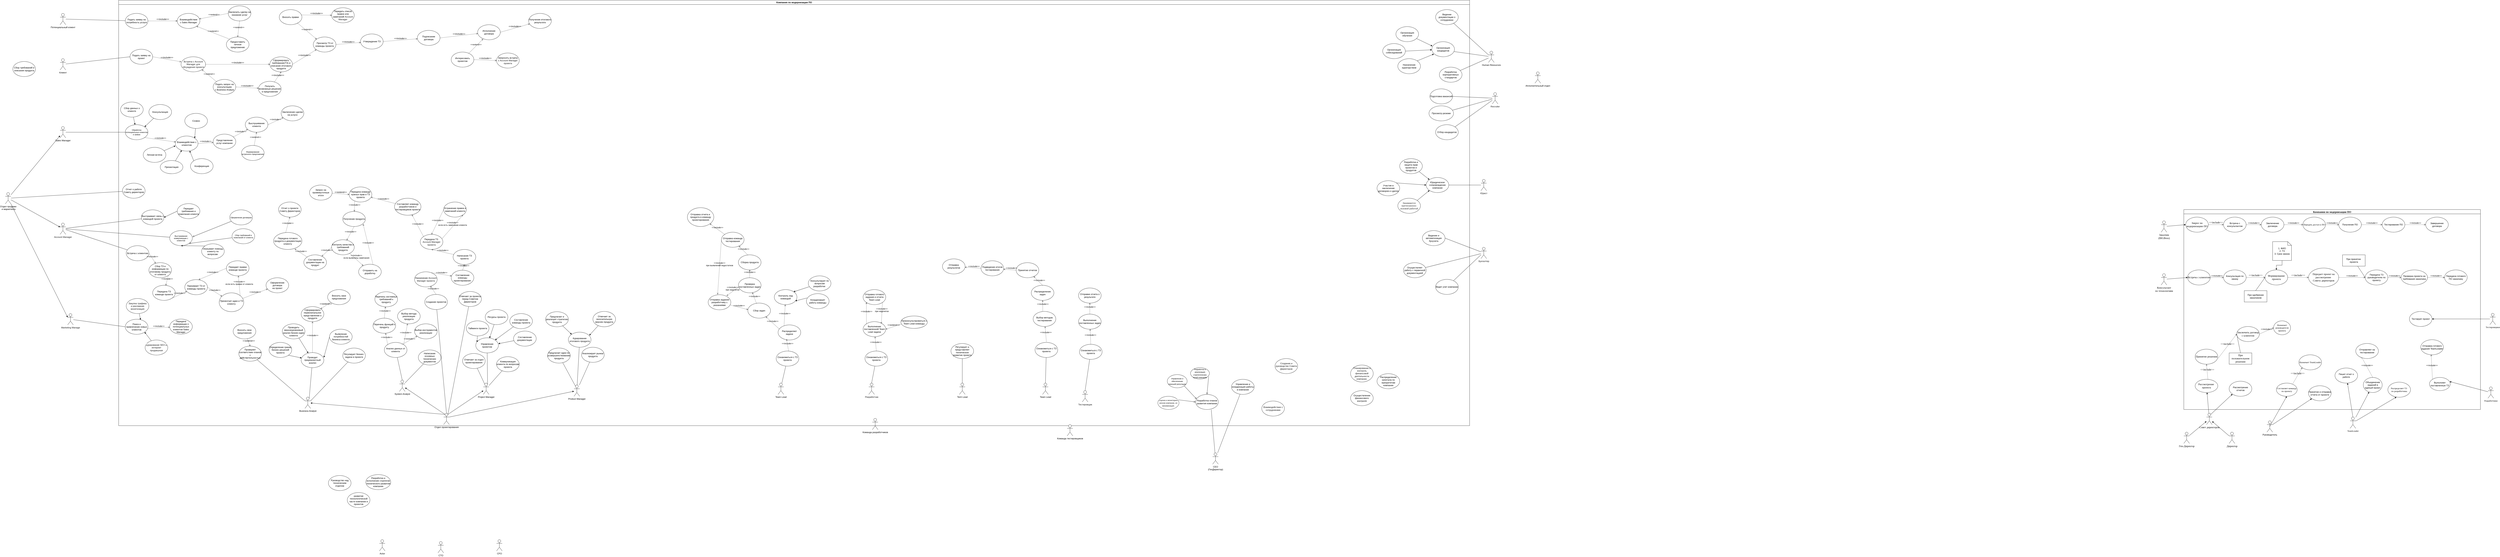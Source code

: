 <mxfile version="20.6.0" type="github">
  <diagram id="q-M6e1E9mZHze_OHQ8Zx" name="Страница 1">
    <mxGraphModel dx="4955" dy="2415" grid="1" gridSize="10" guides="1" tooltips="1" connect="1" arrows="1" fold="1" page="1" pageScale="1" pageWidth="1169" pageHeight="827" math="0" shadow="0">
      <root>
        <mxCell id="0" />
        <mxCell id="1" parent="0" />
        <mxCell id="guaCZs_cKu1_7_RgZMiv-1" value="Компания по модернизации ПО" style="swimlane;fontFamily=Comic Sans MS;fontSize=14;" parent="1" vertex="1">
          <mxGeometry x="8080" y="-340" width="1570" height="1060" as="geometry" />
        </mxCell>
        <mxCell id="guaCZs_cKu1_7_RgZMiv-38" value="Закрос на модернизацию ПО" style="ellipse;whiteSpace=wrap;html=1;fontFamily=Comic Sans MS;fontSize=14;" parent="guaCZs_cKu1_7_RgZMiv-1" vertex="1">
          <mxGeometry x="10" y="40" width="120" height="80" as="geometry" />
        </mxCell>
        <mxCell id="guaCZs_cKu1_7_RgZMiv-41" value="&amp;lt;&amp;lt;include&amp;gt;&amp;gt;" style="html=1;verticalAlign=bottom;labelBackgroundColor=none;endArrow=open;endFill=0;dashed=1;rounded=0;fontFamily=Comic Sans MS;fontSize=14;entryX=0;entryY=0.5;entryDx=0;entryDy=0;" parent="guaCZs_cKu1_7_RgZMiv-1" source="guaCZs_cKu1_7_RgZMiv-38" target="GUWoHe-Yc3RCBkC3415t-1" edge="1">
          <mxGeometry width="160" relative="1" as="geometry">
            <mxPoint x="230" y="419.5" as="sourcePoint" />
            <mxPoint x="290" y="240" as="targetPoint" />
          </mxGeometry>
        </mxCell>
        <mxCell id="guaCZs_cKu1_7_RgZMiv-42" value="Встреча с клиентом" style="ellipse;whiteSpace=wrap;html=1;fontFamily=Comic Sans MS;fontSize=14;" parent="guaCZs_cKu1_7_RgZMiv-1" vertex="1">
          <mxGeometry x="20" y="320" width="120" height="80" as="geometry" />
        </mxCell>
        <mxCell id="guaCZs_cKu1_7_RgZMiv-48" value="Передает проект на рассмотрение&amp;nbsp;&lt;br&gt;Совету директоров" style="ellipse;whiteSpace=wrap;html=1;fontFamily=Comic Sans MS;fontSize=14;" parent="guaCZs_cKu1_7_RgZMiv-1" vertex="1">
          <mxGeometry x="660" y="310" width="160" height="100" as="geometry" />
        </mxCell>
        <mxCell id="guaCZs_cKu1_7_RgZMiv-47" value="&amp;lt;&amp;lt;include&amp;gt;&amp;gt;" style="html=1;verticalAlign=bottom;labelBackgroundColor=none;endArrow=open;endFill=0;dashed=1;rounded=0;fontFamily=Comic Sans MS;fontSize=14;exitX=1;exitY=0.5;exitDx=0;exitDy=0;" parent="guaCZs_cKu1_7_RgZMiv-1" source="guaCZs_cKu1_7_RgZMiv-64" target="guaCZs_cKu1_7_RgZMiv-48" edge="1">
          <mxGeometry width="160" relative="1" as="geometry">
            <mxPoint x="370" y="700" as="sourcePoint" />
            <mxPoint x="230" y="650" as="targetPoint" />
          </mxGeometry>
        </mxCell>
        <mxCell id="guaCZs_cKu1_7_RgZMiv-56" value="Рассмотрение&amp;nbsp;&lt;br&gt;проекта" style="ellipse;whiteSpace=wrap;html=1;fontFamily=Comic Sans MS;fontSize=14;" parent="guaCZs_cKu1_7_RgZMiv-1" vertex="1">
          <mxGeometry x="60" y="900" width="120" height="70" as="geometry" />
        </mxCell>
        <mxCell id="guaCZs_cKu1_7_RgZMiv-58" value="Принятие решения" style="ellipse;whiteSpace=wrap;html=1;fontFamily=Comic Sans MS;fontSize=14;" parent="guaCZs_cKu1_7_RgZMiv-1" vertex="1">
          <mxGeometry x="60" y="740" width="120" height="80" as="geometry" />
        </mxCell>
        <mxCell id="guaCZs_cKu1_7_RgZMiv-57" value="&amp;lt;&amp;lt;include&amp;gt;&amp;gt;" style="html=1;verticalAlign=bottom;labelBackgroundColor=none;endArrow=open;endFill=0;dashed=1;rounded=0;fontFamily=Comic Sans MS;fontSize=14;entryX=0.5;entryY=1;entryDx=0;entryDy=0;exitX=0.564;exitY=0.01;exitDx=0;exitDy=0;exitPerimeter=0;" parent="guaCZs_cKu1_7_RgZMiv-1" source="guaCZs_cKu1_7_RgZMiv-56" target="guaCZs_cKu1_7_RgZMiv-58" edge="1">
          <mxGeometry width="160" relative="1" as="geometry">
            <mxPoint x="320" y="910" as="sourcePoint" />
            <mxPoint x="400" y="830" as="targetPoint" />
          </mxGeometry>
        </mxCell>
        <mxCell id="guaCZs_cKu1_7_RgZMiv-59" value="Заключить договор с клиентом" style="ellipse;whiteSpace=wrap;html=1;fontFamily=Comic Sans MS;fontSize=14;" parent="guaCZs_cKu1_7_RgZMiv-1" vertex="1">
          <mxGeometry x="280" y="620" width="120" height="80" as="geometry" />
        </mxCell>
        <mxCell id="guaCZs_cKu1_7_RgZMiv-60" value="&amp;lt;&amp;lt;include&amp;gt;&amp;gt;" style="html=1;verticalAlign=bottom;labelBackgroundColor=none;endArrow=open;endFill=0;dashed=1;rounded=0;fontFamily=Comic Sans MS;fontSize=14;exitX=1.018;exitY=0.6;exitDx=0;exitDy=0;exitPerimeter=0;entryX=0;entryY=0.5;entryDx=0;entryDy=0;" parent="guaCZs_cKu1_7_RgZMiv-1" source="guaCZs_cKu1_7_RgZMiv-58" target="guaCZs_cKu1_7_RgZMiv-59" edge="1">
          <mxGeometry width="160" relative="1" as="geometry">
            <mxPoint x="320" y="900" as="sourcePoint" />
            <mxPoint x="480" y="900" as="targetPoint" />
          </mxGeometry>
        </mxCell>
        <mxCell id="guaCZs_cKu1_7_RgZMiv-61" value="При положительном решении" style="rounded=0;whiteSpace=wrap;html=1;fontFamily=Comic Sans MS;fontSize=14;" parent="guaCZs_cKu1_7_RgZMiv-1" vertex="1">
          <mxGeometry x="240" y="760" width="120" height="60" as="geometry" />
        </mxCell>
        <mxCell id="guaCZs_cKu1_7_RgZMiv-64" value="Формирование проекта" style="ellipse;whiteSpace=wrap;html=1;fontFamily=Comic Sans MS;fontSize=14;" parent="guaCZs_cKu1_7_RgZMiv-1" vertex="1">
          <mxGeometry x="430" y="320" width="120" height="80" as="geometry" />
        </mxCell>
        <mxCell id="guaCZs_cKu1_7_RgZMiv-63" value="&amp;lt;&amp;lt;include&amp;gt;&amp;gt;" style="html=1;verticalAlign=bottom;labelBackgroundColor=none;endArrow=open;endFill=0;dashed=1;rounded=0;fontFamily=Comic Sans MS;fontSize=14;entryX=0;entryY=0.5;entryDx=0;entryDy=0;exitX=1;exitY=0.5;exitDx=0;exitDy=0;" parent="guaCZs_cKu1_7_RgZMiv-1" source="jWmoQ8qqTmjfDzAK_sgd-14" target="guaCZs_cKu1_7_RgZMiv-64" edge="1">
          <mxGeometry width="160" relative="1" as="geometry">
            <mxPoint x="310" y="520" as="sourcePoint" />
            <mxPoint x="560" y="490" as="targetPoint" />
          </mxGeometry>
        </mxCell>
        <mxCell id="SjGMKWaWHkdXfCxdrCQ1-6" value="Назначает руководителя проекта" style="ellipse;whiteSpace=wrap;html=1;fontFamily=Comic Sans MS;" parent="guaCZs_cKu1_7_RgZMiv-1" vertex="1">
          <mxGeometry x="475" y="590" width="90" height="74" as="geometry" />
        </mxCell>
        <mxCell id="SjGMKWaWHkdXfCxdrCQ1-8" value="Составляет команду по проекту" style="ellipse;whiteSpace=wrap;html=1;fontFamily=Comic Sans MS;" parent="guaCZs_cKu1_7_RgZMiv-1" vertex="1">
          <mxGeometry x="490" y="920" width="110" height="70" as="geometry" />
        </mxCell>
        <mxCell id="SjGMKWaWHkdXfCxdrCQ1-11" value="Назначает TeamLeader" style="ellipse;whiteSpace=wrap;html=1;fontFamily=Comic Sans MS;" parent="guaCZs_cKu1_7_RgZMiv-1" vertex="1">
          <mxGeometry x="609" y="770" width="120" height="80" as="geometry" />
        </mxCell>
        <mxCell id="SjGMKWaWHkdXfCxdrCQ1-10" value="&amp;lt;&amp;lt;include&amp;gt;&amp;gt;" style="html=1;verticalAlign=bottom;labelBackgroundColor=none;endArrow=open;endFill=0;dashed=1;rounded=0;fontFamily=Comic Sans MS;fontSize=14;exitX=0.797;exitY=0.026;exitDx=0;exitDy=0;exitPerimeter=0;entryX=0;entryY=1;entryDx=0;entryDy=0;" parent="guaCZs_cKu1_7_RgZMiv-1" source="SjGMKWaWHkdXfCxdrCQ1-8" target="SjGMKWaWHkdXfCxdrCQ1-11" edge="1">
          <mxGeometry width="160" relative="1" as="geometry">
            <mxPoint x="530" y="930" as="sourcePoint" />
            <mxPoint x="770" y="880" as="targetPoint" />
          </mxGeometry>
        </mxCell>
        <mxCell id="SjGMKWaWHkdXfCxdrCQ1-14" value="Распределяет ТЗ&amp;nbsp;&lt;br&gt;по разработчика" style="ellipse;whiteSpace=wrap;html=1;fontFamily=Comic Sans MS;" parent="guaCZs_cKu1_7_RgZMiv-1" vertex="1">
          <mxGeometry x="1080" y="915" width="120" height="80" as="geometry" />
        </mxCell>
        <mxCell id="SjGMKWaWHkdXfCxdrCQ1-20" value="Передать доступ к ПО" style="ellipse;whiteSpace=wrap;html=1;fontFamily=Comic Sans MS;" parent="guaCZs_cKu1_7_RgZMiv-1" vertex="1">
          <mxGeometry x="630" y="40" width="120" height="80" as="geometry" />
        </mxCell>
        <mxCell id="jWmoQ8qqTmjfDzAK_sgd-4" value="Объединение заданий в единый проект" style="ellipse;whiteSpace=wrap;html=1;" parent="guaCZs_cKu1_7_RgZMiv-1" vertex="1">
          <mxGeometry x="950" y="890" width="100" height="80" as="geometry" />
        </mxCell>
        <mxCell id="jWmoQ8qqTmjfDzAK_sgd-8" value="Принятие и отправка отчета от проекте" style="ellipse;whiteSpace=wrap;html=1;" parent="guaCZs_cKu1_7_RgZMiv-1" vertex="1">
          <mxGeometry x="660" y="934" width="120" height="80" as="geometry" />
        </mxCell>
        <mxCell id="jWmoQ8qqTmjfDzAK_sgd-13" value="При одобрении заказчиком" style="rounded=0;whiteSpace=wrap;html=1;" parent="guaCZs_cKu1_7_RgZMiv-1" vertex="1">
          <mxGeometry x="320" y="430" width="120" height="60" as="geometry" />
        </mxCell>
        <mxCell id="jWmoQ8qqTmjfDzAK_sgd-14" value="Консультация по заказу" style="ellipse;whiteSpace=wrap;html=1;" parent="guaCZs_cKu1_7_RgZMiv-1" vertex="1">
          <mxGeometry x="210" y="320" width="120" height="80" as="geometry" />
        </mxCell>
        <mxCell id="jWmoQ8qqTmjfDzAK_sgd-15" value="&amp;lt;&amp;lt;include&amp;gt;&amp;gt;" style="html=1;verticalAlign=bottom;labelBackgroundColor=none;endArrow=open;endFill=0;dashed=1;rounded=0;exitX=1;exitY=0.5;exitDx=0;exitDy=0;entryX=0;entryY=0.5;entryDx=0;entryDy=0;" parent="guaCZs_cKu1_7_RgZMiv-1" source="guaCZs_cKu1_7_RgZMiv-42" target="jWmoQ8qqTmjfDzAK_sgd-14" edge="1">
          <mxGeometry width="160" relative="1" as="geometry">
            <mxPoint x="450" y="710" as="sourcePoint" />
            <mxPoint x="610" y="710" as="targetPoint" />
          </mxGeometry>
        </mxCell>
        <mxCell id="jWmoQ8qqTmjfDzAK_sgd-16" value="" style="endArrow=none;html=1;rounded=0;exitX=0.5;exitY=0;exitDx=0;exitDy=0;entryX=0;entryY=0.5;entryDx=0;entryDy=0;" parent="guaCZs_cKu1_7_RgZMiv-1" source="jWmoQ8qqTmjfDzAK_sgd-13" target="guaCZs_cKu1_7_RgZMiv-64" edge="1">
          <mxGeometry width="50" height="50" relative="1" as="geometry">
            <mxPoint x="500" y="750" as="sourcePoint" />
            <mxPoint x="550" y="700" as="targetPoint" />
          </mxGeometry>
        </mxCell>
        <mxCell id="jWmoQ8qqTmjfDzAK_sgd-18" style="edgeStyle=orthogonalEdgeStyle;rounded=0;orthogonalLoop=1;jettySize=auto;html=1;" parent="guaCZs_cKu1_7_RgZMiv-1" source="jWmoQ8qqTmjfDzAK_sgd-17" target="guaCZs_cKu1_7_RgZMiv-64" edge="1">
          <mxGeometry relative="1" as="geometry" />
        </mxCell>
        <mxCell id="jWmoQ8qqTmjfDzAK_sgd-17" value="1. ФИО&lt;br&gt;2. ТЗ&lt;br&gt;3. Срок заказа" style="shape=note;size=20;whiteSpace=wrap;html=1;" parent="guaCZs_cKu1_7_RgZMiv-1" vertex="1">
          <mxGeometry x="470" y="170" width="100" height="100" as="geometry" />
        </mxCell>
        <mxCell id="GUWoHe-Yc3RCBkC3415t-1" value="Встреча с консультантом" style="ellipse;whiteSpace=wrap;html=1;" parent="guaCZs_cKu1_7_RgZMiv-1" vertex="1">
          <mxGeometry x="210" y="40" width="120" height="80" as="geometry" />
        </mxCell>
        <mxCell id="GUWoHe-Yc3RCBkC3415t-2" value="&amp;lt;&amp;lt;include&amp;gt;&amp;gt;" style="html=1;verticalAlign=bottom;labelBackgroundColor=none;endArrow=open;endFill=0;dashed=1;rounded=0;exitX=1;exitY=0.5;exitDx=0;exitDy=0;entryX=0;entryY=0.5;entryDx=0;entryDy=0;" parent="guaCZs_cKu1_7_RgZMiv-1" source="GUWoHe-Yc3RCBkC3415t-1" target="GUWoHe-Yc3RCBkC3415t-3" edge="1">
          <mxGeometry width="160" relative="1" as="geometry">
            <mxPoint x="450" y="200" as="sourcePoint" />
            <mxPoint x="540" y="190" as="targetPoint" />
          </mxGeometry>
        </mxCell>
        <mxCell id="GUWoHe-Yc3RCBkC3415t-3" value="Заключение договора" style="ellipse;whiteSpace=wrap;html=1;" parent="guaCZs_cKu1_7_RgZMiv-1" vertex="1">
          <mxGeometry x="410" y="40" width="120" height="80" as="geometry" />
        </mxCell>
        <mxCell id="guaCZs_cKu1_7_RgZMiv-62" value="" style="endArrow=none;html=1;rounded=0;fontFamily=Comic Sans MS;fontSize=14;exitX=0.5;exitY=0;exitDx=0;exitDy=0;entryX=0;entryY=0.5;entryDx=0;entryDy=0;" parent="guaCZs_cKu1_7_RgZMiv-1" source="guaCZs_cKu1_7_RgZMiv-61" target="guaCZs_cKu1_7_RgZMiv-59" edge="1">
          <mxGeometry width="50" height="50" relative="1" as="geometry">
            <mxPoint x="450" y="870" as="sourcePoint" />
            <mxPoint x="450" y="800" as="targetPoint" />
          </mxGeometry>
        </mxCell>
        <mxCell id="GUWoHe-Yc3RCBkC3415t-7" value="Передача ТЗ&lt;br&gt;руководителю по проекту" style="ellipse;whiteSpace=wrap;html=1;" parent="guaCZs_cKu1_7_RgZMiv-1" vertex="1">
          <mxGeometry x="960" y="320" width="120" height="80" as="geometry" />
        </mxCell>
        <mxCell id="GUWoHe-Yc3RCBkC3415t-5" value="&amp;lt;&amp;lt;include&amp;gt;&amp;gt;" style="html=1;verticalAlign=bottom;labelBackgroundColor=none;endArrow=open;endFill=0;dashed=1;rounded=0;entryX=0;entryY=0.5;entryDx=0;entryDy=0;exitX=1;exitY=0.5;exitDx=0;exitDy=0;" parent="guaCZs_cKu1_7_RgZMiv-1" source="guaCZs_cKu1_7_RgZMiv-48" target="GUWoHe-Yc3RCBkC3415t-7" edge="1">
          <mxGeometry width="160" relative="1" as="geometry">
            <mxPoint x="120" y="600" as="sourcePoint" />
            <mxPoint x="280" y="600" as="targetPoint" />
          </mxGeometry>
        </mxCell>
        <mxCell id="GUWoHe-Yc3RCBkC3415t-9" value="При принятии&amp;nbsp; проекта" style="rounded=0;whiteSpace=wrap;html=1;" parent="guaCZs_cKu1_7_RgZMiv-1" vertex="1">
          <mxGeometry x="840" y="240" width="120" height="60" as="geometry" />
        </mxCell>
        <mxCell id="GUWoHe-Yc3RCBkC3415t-8" value="" style="endArrow=none;html=1;rounded=0;exitX=0;exitY=0.5;exitDx=0;exitDy=0;" parent="guaCZs_cKu1_7_RgZMiv-1" source="GUWoHe-Yc3RCBkC3415t-7" target="GUWoHe-Yc3RCBkC3415t-9" edge="1">
          <mxGeometry width="50" height="50" relative="1" as="geometry">
            <mxPoint x="870" y="400" as="sourcePoint" />
            <mxPoint x="540" y="430" as="targetPoint" />
          </mxGeometry>
        </mxCell>
        <mxCell id="GUWoHe-Yc3RCBkC3415t-10" value="&amp;lt;&amp;lt;include&amp;gt;&amp;gt;" style="html=1;verticalAlign=bottom;labelBackgroundColor=none;endArrow=open;endFill=0;dashed=1;rounded=0;exitX=1;exitY=0.5;exitDx=0;exitDy=0;entryX=0;entryY=0.5;entryDx=0;entryDy=0;" parent="guaCZs_cKu1_7_RgZMiv-1" source="GUWoHe-Yc3RCBkC3415t-3" target="SjGMKWaWHkdXfCxdrCQ1-20" edge="1">
          <mxGeometry width="160" relative="1" as="geometry">
            <mxPoint x="260" y="340" as="sourcePoint" />
            <mxPoint x="420" y="340" as="targetPoint" />
          </mxGeometry>
        </mxCell>
        <mxCell id="SzfnKehImvkE5uTHRfjH-2" value="Получение ПО" style="ellipse;whiteSpace=wrap;html=1;" parent="guaCZs_cKu1_7_RgZMiv-1" vertex="1">
          <mxGeometry x="820" y="40" width="120" height="80" as="geometry" />
        </mxCell>
        <mxCell id="SzfnKehImvkE5uTHRfjH-1" value="&amp;lt;&amp;lt;include&amp;gt;&amp;gt;" style="html=1;verticalAlign=bottom;labelBackgroundColor=none;endArrow=open;endFill=0;dashed=1;rounded=0;exitX=1;exitY=0.5;exitDx=0;exitDy=0;entryX=0;entryY=0.5;entryDx=0;entryDy=0;" parent="guaCZs_cKu1_7_RgZMiv-1" source="SjGMKWaWHkdXfCxdrCQ1-20" target="SzfnKehImvkE5uTHRfjH-2" edge="1">
          <mxGeometry width="160" relative="1" as="geometry">
            <mxPoint x="540" y="350" as="sourcePoint" />
            <mxPoint x="820" y="80" as="targetPoint" />
          </mxGeometry>
        </mxCell>
        <mxCell id="SzfnKehImvkE5uTHRfjH-4" value="Тестирование ПО" style="ellipse;whiteSpace=wrap;html=1;" parent="guaCZs_cKu1_7_RgZMiv-1" vertex="1">
          <mxGeometry x="1050" y="40" width="120" height="80" as="geometry" />
        </mxCell>
        <mxCell id="SzfnKehImvkE5uTHRfjH-3" value="&amp;lt;&amp;lt;include&amp;gt;&amp;gt;" style="html=1;verticalAlign=bottom;labelBackgroundColor=none;endArrow=open;endFill=0;dashed=1;rounded=0;exitX=1;exitY=0.5;exitDx=0;exitDy=0;entryX=0;entryY=0.5;entryDx=0;entryDy=0;" parent="guaCZs_cKu1_7_RgZMiv-1" source="SzfnKehImvkE5uTHRfjH-2" target="SzfnKehImvkE5uTHRfjH-4" edge="1">
          <mxGeometry width="160" relative="1" as="geometry">
            <mxPoint x="540" y="350" as="sourcePoint" />
            <mxPoint x="1030" y="80" as="targetPoint" />
          </mxGeometry>
        </mxCell>
        <mxCell id="SzfnKehImvkE5uTHRfjH-6" value="Завершение договора" style="ellipse;whiteSpace=wrap;html=1;" parent="guaCZs_cKu1_7_RgZMiv-1" vertex="1">
          <mxGeometry x="1280" y="40" width="120" height="80" as="geometry" />
        </mxCell>
        <mxCell id="SzfnKehImvkE5uTHRfjH-7" value="&amp;lt;&amp;lt;include&amp;gt;&amp;gt;" style="html=1;verticalAlign=bottom;labelBackgroundColor=none;endArrow=open;endFill=0;dashed=1;rounded=0;exitX=1;exitY=0.5;exitDx=0;exitDy=0;entryX=0;entryY=0.5;entryDx=0;entryDy=0;" parent="guaCZs_cKu1_7_RgZMiv-1" source="SzfnKehImvkE5uTHRfjH-4" target="SzfnKehImvkE5uTHRfjH-6" edge="1">
          <mxGeometry width="160" relative="1" as="geometry">
            <mxPoint x="1090" y="340" as="sourcePoint" />
            <mxPoint x="1250" y="340" as="targetPoint" />
          </mxGeometry>
        </mxCell>
        <mxCell id="SzfnKehImvkE5uTHRfjH-9" value="Проверка проекта на требования заказчика" style="ellipse;whiteSpace=wrap;html=1;" parent="guaCZs_cKu1_7_RgZMiv-1" vertex="1">
          <mxGeometry x="1150" y="320" width="140" height="80" as="geometry" />
        </mxCell>
        <mxCell id="SzfnKehImvkE5uTHRfjH-10" value="&amp;lt;&amp;lt;include&amp;gt;&amp;gt;" style="html=1;verticalAlign=bottom;labelBackgroundColor=none;endArrow=open;endFill=0;dashed=1;rounded=0;exitX=1;exitY=0.5;exitDx=0;exitDy=0;entryX=0;entryY=0.5;entryDx=0;entryDy=0;" parent="guaCZs_cKu1_7_RgZMiv-1" source="GUWoHe-Yc3RCBkC3415t-7" target="SzfnKehImvkE5uTHRfjH-9" edge="1">
          <mxGeometry width="160" relative="1" as="geometry">
            <mxPoint x="930" y="490" as="sourcePoint" />
            <mxPoint x="1090" y="490" as="targetPoint" />
          </mxGeometry>
        </mxCell>
        <mxCell id="SzfnKehImvkE5uTHRfjH-11" value="Передача готового ПО заказчику" style="ellipse;whiteSpace=wrap;html=1;" parent="guaCZs_cKu1_7_RgZMiv-1" vertex="1">
          <mxGeometry x="1380" y="320" width="120" height="80" as="geometry" />
        </mxCell>
        <mxCell id="SzfnKehImvkE5uTHRfjH-12" value="&amp;lt;&amp;lt;include&amp;gt;&amp;gt;" style="html=1;verticalAlign=bottom;labelBackgroundColor=none;endArrow=open;endFill=0;dashed=1;rounded=0;exitX=1;exitY=0.5;exitDx=0;exitDy=0;entryX=0;entryY=0.5;entryDx=0;entryDy=0;" parent="guaCZs_cKu1_7_RgZMiv-1" source="SzfnKehImvkE5uTHRfjH-9" target="SzfnKehImvkE5uTHRfjH-11" edge="1">
          <mxGeometry width="160" relative="1" as="geometry">
            <mxPoint x="930" y="480" as="sourcePoint" />
            <mxPoint x="1090" y="480" as="targetPoint" />
          </mxGeometry>
        </mxCell>
        <mxCell id="SzfnKehImvkE5uTHRfjH-13" value="&amp;lt;&amp;lt;include&amp;gt;&amp;gt;" style="html=1;verticalAlign=bottom;labelBackgroundColor=none;endArrow=open;endFill=0;dashed=1;rounded=0;exitX=1;exitY=0.5;exitDx=0;exitDy=0;entryX=0;entryY=0.5;entryDx=0;entryDy=0;" parent="guaCZs_cKu1_7_RgZMiv-1" source="guaCZs_cKu1_7_RgZMiv-59" target="SjGMKWaWHkdXfCxdrCQ1-6" edge="1">
          <mxGeometry width="160" relative="1" as="geometry">
            <mxPoint x="370" y="890" as="sourcePoint" />
            <mxPoint x="530" y="890" as="targetPoint" />
          </mxGeometry>
        </mxCell>
        <mxCell id="SzfnKehImvkE5uTHRfjH-15" value="Рассмотрение отчетов" style="ellipse;whiteSpace=wrap;html=1;" parent="guaCZs_cKu1_7_RgZMiv-1" vertex="1">
          <mxGeometry x="240.0" y="910" width="120" height="80" as="geometry" />
        </mxCell>
        <mxCell id="jWmoQ8qqTmjfDzAK_sgd-1" value="Выполняет поставленные ТЗ" style="ellipse;whiteSpace=wrap;html=1;" parent="guaCZs_cKu1_7_RgZMiv-1" vertex="1">
          <mxGeometry x="1300" y="890" width="110" height="70" as="geometry" />
        </mxCell>
        <mxCell id="SzfnKehImvkE5uTHRfjH-20" value="Пишет отчет о работе" style="ellipse;whiteSpace=wrap;html=1;" parent="guaCZs_cKu1_7_RgZMiv-1" vertex="1">
          <mxGeometry x="800" y="840.0" width="120" height="80" as="geometry" />
        </mxCell>
        <mxCell id="SzfnKehImvkE5uTHRfjH-19" value="&amp;lt;&amp;lt;include&amp;gt;&amp;gt;" style="html=1;verticalAlign=bottom;labelBackgroundColor=none;endArrow=open;endFill=0;dashed=1;rounded=0;exitX=0.5;exitY=0;exitDx=0;exitDy=0;entryX=0.25;entryY=0.875;entryDx=0;entryDy=0;entryPerimeter=0;" parent="guaCZs_cKu1_7_RgZMiv-1" source="jWmoQ8qqTmjfDzAK_sgd-4" target="SzfnKehImvkE5uTHRfjH-23" edge="1">
          <mxGeometry width="160" relative="1" as="geometry">
            <mxPoint x="1320" y="880" as="sourcePoint" />
            <mxPoint x="910" y="790" as="targetPoint" />
          </mxGeometry>
        </mxCell>
        <mxCell id="SzfnKehImvkE5uTHRfjH-22" value="Отправка готового задания TeamLeader" style="ellipse;whiteSpace=wrap;html=1;" parent="guaCZs_cKu1_7_RgZMiv-1" vertex="1">
          <mxGeometry x="1254" y="690" width="120" height="80" as="geometry" />
        </mxCell>
        <mxCell id="SzfnKehImvkE5uTHRfjH-21" value="&amp;lt;&amp;lt;include&amp;gt;&amp;gt;" style="html=1;verticalAlign=bottom;labelBackgroundColor=none;endArrow=open;endFill=0;dashed=1;rounded=0;exitX=0;exitY=0;exitDx=0;exitDy=0;entryX=0.46;entryY=0.992;entryDx=0;entryDy=0;entryPerimeter=0;" parent="guaCZs_cKu1_7_RgZMiv-1" source="jWmoQ8qqTmjfDzAK_sgd-1" target="SzfnKehImvkE5uTHRfjH-22" edge="1">
          <mxGeometry width="160" relative="1" as="geometry">
            <mxPoint x="1320" y="870" as="sourcePoint" />
            <mxPoint x="1280" y="820" as="targetPoint" />
          </mxGeometry>
        </mxCell>
        <mxCell id="jWmoQ8qqTmjfDzAK_sgd-6" value="Тестирует проект" style="ellipse;whiteSpace=wrap;html=1;" parent="guaCZs_cKu1_7_RgZMiv-1" vertex="1">
          <mxGeometry x="1194" y="540" width="120" height="80" as="geometry" />
        </mxCell>
        <mxCell id="SzfnKehImvkE5uTHRfjH-23" value="Отправляет на тестирование" style="ellipse;whiteSpace=wrap;html=1;" parent="guaCZs_cKu1_7_RgZMiv-1" vertex="1">
          <mxGeometry x="910" y="710" width="120" height="80" as="geometry" />
        </mxCell>
        <mxCell id="guaCZs_cKu1_7_RgZMiv-37" value="Заказчик&lt;br&gt;(BIGBoss)" style="shape=umlActor;verticalLabelPosition=bottom;verticalAlign=top;html=1;outlineConnect=0;fontFamily=Comic Sans MS;fontSize=14;labelBackgroundColor=none;" parent="1" vertex="1">
          <mxGeometry x="7960" y="-280" width="30" height="60" as="geometry" />
        </mxCell>
        <mxCell id="guaCZs_cKu1_7_RgZMiv-39" value="" style="endArrow=classic;html=1;rounded=0;fontFamily=Comic Sans MS;fontSize=14;entryX=0;entryY=0.5;entryDx=0;entryDy=0;" parent="1" source="guaCZs_cKu1_7_RgZMiv-37" target="guaCZs_cKu1_7_RgZMiv-38" edge="1">
          <mxGeometry width="50" height="50" relative="1" as="geometry">
            <mxPoint x="8430" y="120" as="sourcePoint" />
            <mxPoint x="8480" y="70" as="targetPoint" />
          </mxGeometry>
        </mxCell>
        <mxCell id="guaCZs_cKu1_7_RgZMiv-44" value="Консультант&lt;br&gt;по технологиям" style="shape=umlActor;verticalLabelPosition=bottom;verticalAlign=top;html=1;outlineConnect=0;fontFamily=Comic Sans MS;fontSize=14;" parent="1" vertex="1">
          <mxGeometry x="7960" width="30" height="60" as="geometry" />
        </mxCell>
        <mxCell id="guaCZs_cKu1_7_RgZMiv-45" value="" style="endArrow=classic;html=1;rounded=0;fontFamily=Comic Sans MS;fontSize=14;entryX=0;entryY=0.5;entryDx=0;entryDy=0;" parent="1" source="guaCZs_cKu1_7_RgZMiv-44" target="guaCZs_cKu1_7_RgZMiv-42" edge="1">
          <mxGeometry width="50" height="50" relative="1" as="geometry">
            <mxPoint x="8540" y="370" as="sourcePoint" />
            <mxPoint x="8120" y="360" as="targetPoint" />
          </mxGeometry>
        </mxCell>
        <mxCell id="guaCZs_cKu1_7_RgZMiv-49" value="Директор" style="shape=umlActor;verticalLabelPosition=bottom;verticalAlign=top;html=1;outlineConnect=0;fontFamily=Comic Sans MS;fontSize=14;" parent="1" vertex="1">
          <mxGeometry x="8320" y="840" width="30" height="60" as="geometry" />
        </mxCell>
        <mxCell id="guaCZs_cKu1_7_RgZMiv-50" value="Ген-Директор" style="shape=umlActor;verticalLabelPosition=bottom;verticalAlign=top;html=1;outlineConnect=0;fontFamily=Comic Sans MS;fontSize=14;" parent="1" vertex="1">
          <mxGeometry x="8080" y="840" width="30" height="60" as="geometry" />
        </mxCell>
        <mxCell id="guaCZs_cKu1_7_RgZMiv-51" value="Совет директоров" style="shape=umlActor;verticalLabelPosition=bottom;verticalAlign=top;html=1;outlineConnect=0;fontFamily=Comic Sans MS;fontSize=14;" parent="1" vertex="1">
          <mxGeometry x="8200" y="740" width="30" height="60" as="geometry" />
        </mxCell>
        <mxCell id="guaCZs_cKu1_7_RgZMiv-52" value="" style="endArrow=classic;html=1;rounded=0;fontFamily=Comic Sans MS;fontSize=14;" parent="1" source="guaCZs_cKu1_7_RgZMiv-50" target="guaCZs_cKu1_7_RgZMiv-51" edge="1">
          <mxGeometry width="50" height="50" relative="1" as="geometry">
            <mxPoint x="8520" y="760" as="sourcePoint" />
            <mxPoint x="8570" y="710" as="targetPoint" />
          </mxGeometry>
        </mxCell>
        <mxCell id="guaCZs_cKu1_7_RgZMiv-53" value="" style="endArrow=classic;html=1;rounded=0;fontFamily=Comic Sans MS;fontSize=14;exitX=0;exitY=0.333;exitDx=0;exitDy=0;exitPerimeter=0;" parent="1" source="guaCZs_cKu1_7_RgZMiv-49" target="guaCZs_cKu1_7_RgZMiv-51" edge="1">
          <mxGeometry width="50" height="50" relative="1" as="geometry">
            <mxPoint x="8520" y="760" as="sourcePoint" />
            <mxPoint x="8570" y="710" as="targetPoint" />
          </mxGeometry>
        </mxCell>
        <mxCell id="guaCZs_cKu1_7_RgZMiv-55" value="" style="endArrow=classic;html=1;rounded=0;fontFamily=Comic Sans MS;fontSize=14;" parent="1" source="guaCZs_cKu1_7_RgZMiv-51" target="guaCZs_cKu1_7_RgZMiv-56" edge="1">
          <mxGeometry width="50" height="50" relative="1" as="geometry">
            <mxPoint x="8450" y="800" as="sourcePoint" />
            <mxPoint x="8440" y="660" as="targetPoint" />
          </mxGeometry>
        </mxCell>
        <mxCell id="SjGMKWaWHkdXfCxdrCQ1-5" value="Руководитель" style="shape=umlActor;verticalLabelPosition=bottom;verticalAlign=top;html=1;outlineConnect=0;" parent="1" vertex="1">
          <mxGeometry x="8520" y="780" width="30" height="60" as="geometry" />
        </mxCell>
        <mxCell id="SjGMKWaWHkdXfCxdrCQ1-9" value="" style="endArrow=classic;html=1;rounded=0;fontFamily=Comic Sans MS;exitX=0.5;exitY=0.5;exitDx=0;exitDy=0;exitPerimeter=0;entryX=0.5;entryY=1;entryDx=0;entryDy=0;" parent="1" source="SjGMKWaWHkdXfCxdrCQ1-5" target="SjGMKWaWHkdXfCxdrCQ1-8" edge="1">
          <mxGeometry width="50" height="50" relative="1" as="geometry">
            <mxPoint x="8680" y="650" as="sourcePoint" />
            <mxPoint x="8730" y="600" as="targetPoint" />
          </mxGeometry>
        </mxCell>
        <mxCell id="SjGMKWaWHkdXfCxdrCQ1-12" value="Разработчики" style="shape=umlActor;verticalLabelPosition=bottom;verticalAlign=top;html=1;outlineConnect=0;fontFamily=Comic Sans MS;" parent="1" vertex="1">
          <mxGeometry x="9690" y="600" width="30" height="60" as="geometry" />
        </mxCell>
        <mxCell id="SjGMKWaWHkdXfCxdrCQ1-13" value="TeamLeader" style="shape=umlActor;verticalLabelPosition=bottom;verticalAlign=top;html=1;outlineConnect=0;fontFamily=Comic Sans MS;" parent="1" vertex="1">
          <mxGeometry x="8960" y="760" width="30" height="60" as="geometry" />
        </mxCell>
        <mxCell id="SjGMKWaWHkdXfCxdrCQ1-17" value="" style="endArrow=classic;html=1;rounded=0;fontFamily=Comic Sans MS;entryX=0.377;entryY=0.988;entryDx=0;entryDy=0;entryPerimeter=0;" parent="1" source="SjGMKWaWHkdXfCxdrCQ1-13" target="SjGMKWaWHkdXfCxdrCQ1-14" edge="1">
          <mxGeometry width="50" height="50" relative="1" as="geometry">
            <mxPoint x="8680" y="480" as="sourcePoint" />
            <mxPoint x="8730" y="430" as="targetPoint" />
          </mxGeometry>
        </mxCell>
        <mxCell id="SjGMKWaWHkdXfCxdrCQ1-18" value="Тестировщики" style="shape=umlActor;verticalLabelPosition=bottom;verticalAlign=top;html=1;outlineConnect=0;fontFamily=Comic Sans MS;" parent="1" vertex="1">
          <mxGeometry x="9700" y="210" width="30" height="60" as="geometry" />
        </mxCell>
        <mxCell id="jWmoQ8qqTmjfDzAK_sgd-2" value="" style="endArrow=classic;html=1;rounded=0;entryX=0.975;entryY=0.313;entryDx=0;entryDy=0;entryPerimeter=0;" parent="1" source="SjGMKWaWHkdXfCxdrCQ1-12" target="jWmoQ8qqTmjfDzAK_sgd-1" edge="1">
          <mxGeometry width="50" height="50" relative="1" as="geometry">
            <mxPoint x="9090" y="490" as="sourcePoint" />
            <mxPoint x="9140" y="440" as="targetPoint" />
          </mxGeometry>
        </mxCell>
        <mxCell id="jWmoQ8qqTmjfDzAK_sgd-5" value="" style="endArrow=classic;html=1;rounded=0;" parent="1" source="SjGMKWaWHkdXfCxdrCQ1-18" target="jWmoQ8qqTmjfDzAK_sgd-6" edge="1">
          <mxGeometry width="50" height="50" relative="1" as="geometry">
            <mxPoint x="9090" y="110" as="sourcePoint" />
            <mxPoint x="9230" y="-120" as="targetPoint" />
          </mxGeometry>
        </mxCell>
        <mxCell id="SzfnKehImvkE5uTHRfjH-16" value="" style="endArrow=classic;html=1;rounded=0;exitX=0.75;exitY=0.1;exitDx=0;exitDy=0;exitPerimeter=0;entryX=0;entryY=1;entryDx=0;entryDy=0;" parent="1" source="guaCZs_cKu1_7_RgZMiv-51" target="SzfnKehImvkE5uTHRfjH-15" edge="1">
          <mxGeometry width="50" height="50" relative="1" as="geometry">
            <mxPoint x="8500" y="430" as="sourcePoint" />
            <mxPoint x="8550" y="380" as="targetPoint" />
          </mxGeometry>
        </mxCell>
        <mxCell id="SzfnKehImvkE5uTHRfjH-17" value="" style="endArrow=classic;html=1;rounded=0;" parent="1" source="SjGMKWaWHkdXfCxdrCQ1-5" target="jWmoQ8qqTmjfDzAK_sgd-8" edge="1">
          <mxGeometry width="50" height="50" relative="1" as="geometry">
            <mxPoint x="8750" y="580" as="sourcePoint" />
            <mxPoint x="8760" y="640" as="targetPoint" />
          </mxGeometry>
        </mxCell>
        <mxCell id="SzfnKehImvkE5uTHRfjH-18" value="" style="endArrow=classic;html=1;rounded=0;" parent="1" source="SjGMKWaWHkdXfCxdrCQ1-13" target="jWmoQ8qqTmjfDzAK_sgd-4" edge="1">
          <mxGeometry width="50" height="50" relative="1" as="geometry">
            <mxPoint x="8940" y="600" as="sourcePoint" />
            <mxPoint x="8975" y="620" as="targetPoint" />
          </mxGeometry>
        </mxCell>
        <mxCell id="SzfnKehImvkE5uTHRfjH-24" value="" style="endArrow=classic;html=1;rounded=0;exitX=0.5;exitY=0;exitDx=0;exitDy=0;exitPerimeter=0;" parent="1" source="SjGMKWaWHkdXfCxdrCQ1-13" target="SzfnKehImvkE5uTHRfjH-20" edge="1">
          <mxGeometry width="50" height="50" relative="1" as="geometry">
            <mxPoint x="9030" y="540" as="sourcePoint" />
            <mxPoint x="9080" y="490" as="targetPoint" />
          </mxGeometry>
        </mxCell>
        <mxCell id="4A9F8sgdERrpIYho22bt-1" value="Компания по модернизации ПО" style="swimlane;whiteSpace=wrap;html=1;" parent="1" vertex="1">
          <mxGeometry x="-2850" y="-1450" width="7150" height="2255.75" as="geometry" />
        </mxCell>
        <mxCell id="4A9F8sgdERrpIYho22bt-57" value="Подать заявку на проект" style="ellipse;whiteSpace=wrap;html=1;fontFamily=Helvetica;fontSize=12;" parent="4A9F8sgdERrpIYho22bt-1" vertex="1">
          <mxGeometry x="60" y="260" width="120" height="80" as="geometry" />
        </mxCell>
        <mxCell id="4A9F8sgdERrpIYho22bt-60" value="&lt;div style=&quot;text-align: center;&quot;&gt;&lt;span style=&quot;color: rgb(24, 24, 24); text-align: start; background-color: rgb(255, 255, 255);&quot;&gt;Встреча с Account Manager для обсуждения проекта&lt;/span&gt;&lt;/div&gt;" style="ellipse;whiteSpace=wrap;html=1;fontFamily=Helvetica;fontSize=12;" parent="4A9F8sgdERrpIYho22bt-1" vertex="1">
          <mxGeometry x="330" y="300" width="130" height="80" as="geometry" />
        </mxCell>
        <mxCell id="4A9F8sgdERrpIYho22bt-59" value="&amp;lt;&amp;lt;include&amp;gt;&amp;gt;" style="html=1;verticalAlign=bottom;labelBackgroundColor=none;endArrow=open;endFill=0;dashed=1;rounded=0;fontFamily=Helvetica;fontSize=12;exitX=1;exitY=0.5;exitDx=0;exitDy=0;entryX=0.006;entryY=0.331;entryDx=0;entryDy=0;entryPerimeter=0;" parent="4A9F8sgdERrpIYho22bt-1" source="4A9F8sgdERrpIYho22bt-57" target="4A9F8sgdERrpIYho22bt-60" edge="1">
          <mxGeometry width="160" relative="1" as="geometry">
            <mxPoint x="348" y="170" as="sourcePoint" />
            <mxPoint x="298" y="130" as="targetPoint" />
          </mxGeometry>
        </mxCell>
        <mxCell id="R132qENjrmYCssKwSAWS-32" value="Взаимодействие с&amp;nbsp;&lt;font style=&quot;font-size: 12px;&quot;&gt;Sales Manager&lt;/font&gt;" style="ellipse;whiteSpace=wrap;html=1;" parent="4A9F8sgdERrpIYho22bt-1" vertex="1">
          <mxGeometry x="310" y="70" width="120" height="80" as="geometry" />
        </mxCell>
        <mxCell id="R132qENjrmYCssKwSAWS-34" value="&amp;lt;&amp;lt;extend&amp;gt;&amp;gt;" style="html=1;verticalAlign=bottom;labelBackgroundColor=none;endArrow=open;endFill=0;dashed=1;rounded=0;exitX=0;exitY=0.5;exitDx=0;exitDy=0;" parent="4A9F8sgdERrpIYho22bt-1" source="R132qENjrmYCssKwSAWS-35" target="R132qENjrmYCssKwSAWS-32" edge="1">
          <mxGeometry width="160" relative="1" as="geometry">
            <mxPoint x="590" y="60" as="sourcePoint" />
            <mxPoint x="158.02" y="277.883" as="targetPoint" />
          </mxGeometry>
        </mxCell>
        <mxCell id="R132qENjrmYCssKwSAWS-35" value="Заключить сделку на оказание услуг" style="ellipse;whiteSpace=wrap;html=1;fontSize=12;" parent="4A9F8sgdERrpIYho22bt-1" vertex="1">
          <mxGeometry x="580" y="30" width="120" height="80" as="geometry" />
        </mxCell>
        <mxCell id="R132qENjrmYCssKwSAWS-24" value="Подать заявку на потребность услуги" style="ellipse;whiteSpace=wrap;html=1;" parent="4A9F8sgdERrpIYho22bt-1" vertex="1">
          <mxGeometry x="35" y="70" width="120" height="80" as="geometry" />
        </mxCell>
        <mxCell id="R132qENjrmYCssKwSAWS-31" value="&amp;lt;&amp;lt;include&amp;gt;&amp;gt;" style="html=1;verticalAlign=bottom;labelBackgroundColor=none;endArrow=open;endFill=0;dashed=1;rounded=0;fontFamily=Helvetica;fontSize=12;exitX=1;exitY=0.5;exitDx=0;exitDy=0;" parent="4A9F8sgdERrpIYho22bt-1" source="R132qENjrmYCssKwSAWS-24" target="R132qENjrmYCssKwSAWS-32" edge="1">
          <mxGeometry width="160" relative="1" as="geometry">
            <mxPoint x="175.0" y="390" as="sourcePoint" />
            <mxPoint x="320" y="230" as="targetPoint" />
          </mxGeometry>
        </mxCell>
        <mxCell id="R132qENjrmYCssKwSAWS-37" value="Предоставить личное предложение" style="ellipse;whiteSpace=wrap;html=1;fontSize=12;" parent="4A9F8sgdERrpIYho22bt-1" vertex="1">
          <mxGeometry x="570" y="195" width="120" height="80" as="geometry" />
        </mxCell>
        <mxCell id="R132qENjrmYCssKwSAWS-36" value="&amp;lt;&amp;lt;extend&amp;gt;&amp;gt;" style="html=1;verticalAlign=bottom;labelBackgroundColor=none;endArrow=open;endFill=0;dashed=1;rounded=0;entryX=1;entryY=1;entryDx=0;entryDy=0;exitX=0;exitY=0;exitDx=0;exitDy=0;" parent="4A9F8sgdERrpIYho22bt-1" source="R132qENjrmYCssKwSAWS-37" target="R132qENjrmYCssKwSAWS-32" edge="1">
          <mxGeometry width="160" relative="1" as="geometry">
            <mxPoint x="510" y="200" as="sourcePoint" />
            <mxPoint x="459.121" y="143.178" as="targetPoint" />
          </mxGeometry>
        </mxCell>
        <mxCell id="R132qENjrmYCssKwSAWS-38" value="&amp;lt;&amp;lt;extend&amp;gt;&amp;gt;" style="html=1;verticalAlign=bottom;labelBackgroundColor=none;endArrow=open;endFill=0;dashed=1;rounded=0;exitX=0.5;exitY=1;exitDx=0;exitDy=0;entryX=0.5;entryY=0;entryDx=0;entryDy=0;" parent="4A9F8sgdERrpIYho22bt-1" source="R132qENjrmYCssKwSAWS-35" target="R132qENjrmYCssKwSAWS-37" edge="1">
          <mxGeometry width="160" relative="1" as="geometry">
            <mxPoint x="660" y="120" as="sourcePoint" />
            <mxPoint x="459.121" y="143.178" as="targetPoint" />
          </mxGeometry>
        </mxCell>
        <mxCell id="R132qENjrmYCssKwSAWS-61" value="Сформировать требование(ТЗ) и описание итогового продукта" style="ellipse;whiteSpace=wrap;html=1;fontSize=12;" parent="4A9F8sgdERrpIYho22bt-1" vertex="1">
          <mxGeometry x="800" y="300" width="120" height="80" as="geometry" />
        </mxCell>
        <mxCell id="4A9F8sgdERrpIYho22bt-79" value="&amp;lt;&amp;lt;include&amp;gt;&amp;gt;" style="html=1;verticalAlign=bottom;labelBackgroundColor=none;endArrow=open;endFill=0;dashed=1;rounded=0;fontFamily=Helvetica;fontSize=12;exitX=1;exitY=0.5;exitDx=0;exitDy=0;" parent="4A9F8sgdERrpIYho22bt-1" source="4A9F8sgdERrpIYho22bt-60" target="R132qENjrmYCssKwSAWS-61" edge="1">
          <mxGeometry width="160" relative="1" as="geometry">
            <mxPoint x="517" y="100" as="sourcePoint" />
            <mxPoint x="700" y="370" as="targetPoint" />
          </mxGeometry>
        </mxCell>
        <mxCell id="R132qENjrmYCssKwSAWS-63" value="Подать запрос на консультацию с&amp;nbsp;&lt;span style=&quot;&quot;&gt;Business Analyst&lt;/span&gt;" style="ellipse;whiteSpace=wrap;html=1;fontSize=12;" parent="4A9F8sgdERrpIYho22bt-1" vertex="1">
          <mxGeometry x="500" y="420" width="120" height="80" as="geometry" />
        </mxCell>
        <mxCell id="R132qENjrmYCssKwSAWS-62" value="&amp;lt;&amp;lt;extend&amp;gt;&amp;gt;" style="html=1;verticalAlign=bottom;labelBackgroundColor=none;endArrow=open;endFill=0;dashed=1;rounded=0;entryX=1;entryY=1;entryDx=0;entryDy=0;exitX=0;exitY=0;exitDx=0;exitDy=0;" parent="4A9F8sgdERrpIYho22bt-1" source="R132qENjrmYCssKwSAWS-63" target="4A9F8sgdERrpIYho22bt-60" edge="1">
          <mxGeometry width="160" relative="1" as="geometry">
            <mxPoint x="630" y="480" as="sourcePoint" />
            <mxPoint x="442.426" y="178.284" as="targetPoint" />
          </mxGeometry>
        </mxCell>
        <mxCell id="R132qENjrmYCssKwSAWS-65" value="Получить возможные решения и предложения" style="ellipse;whiteSpace=wrap;html=1;fontSize=12;" parent="4A9F8sgdERrpIYho22bt-1" vertex="1">
          <mxGeometry x="740" y="430.0" width="120" height="80" as="geometry" />
        </mxCell>
        <mxCell id="R132qENjrmYCssKwSAWS-64" value="&amp;lt;&amp;lt;include&amp;gt;&amp;gt;" style="html=1;verticalAlign=bottom;labelBackgroundColor=none;endArrow=open;endFill=0;dashed=1;rounded=0;fontFamily=Helvetica;fontSize=12;exitX=1;exitY=0.5;exitDx=0;exitDy=0;" parent="4A9F8sgdERrpIYho22bt-1" source="R132qENjrmYCssKwSAWS-63" target="R132qENjrmYCssKwSAWS-65" edge="1">
          <mxGeometry width="160" relative="1" as="geometry">
            <mxPoint x="575.0" y="392.5" as="sourcePoint" />
            <mxPoint x="820" y="490" as="targetPoint" />
          </mxGeometry>
        </mxCell>
        <mxCell id="R132qENjrmYCssKwSAWS-66" value="&amp;lt;&amp;lt;include&amp;gt;&amp;gt;" style="html=1;verticalAlign=bottom;labelBackgroundColor=none;endArrow=open;endFill=0;dashed=1;rounded=0;fontFamily=Helvetica;fontSize=12;entryX=0.5;entryY=1;entryDx=0;entryDy=0;" parent="4A9F8sgdERrpIYho22bt-1" source="R132qENjrmYCssKwSAWS-65" target="R132qENjrmYCssKwSAWS-61" edge="1">
          <mxGeometry width="160" relative="1" as="geometry">
            <mxPoint x="575.0" y="392.5" as="sourcePoint" />
            <mxPoint x="960.051" y="381.649" as="targetPoint" />
          </mxGeometry>
        </mxCell>
        <mxCell id="R132qENjrmYCssKwSAWS-74" value="Подписание договора" style="ellipse;whiteSpace=wrap;html=1;fontSize=12;" parent="4A9F8sgdERrpIYho22bt-1" vertex="1">
          <mxGeometry x="1581.0" y="160" width="120" height="80" as="geometry" />
        </mxCell>
        <mxCell id="R132qENjrmYCssKwSAWS-76" value="Исполнение договора" style="ellipse;whiteSpace=wrap;html=1;fontSize=12;" parent="4A9F8sgdERrpIYho22bt-1" vertex="1">
          <mxGeometry x="1900.0" y="130" width="120" height="80" as="geometry" />
        </mxCell>
        <mxCell id="R132qENjrmYCssKwSAWS-75" value="&amp;lt;&amp;lt;include&amp;gt;&amp;gt;" style="html=1;verticalAlign=bottom;labelBackgroundColor=none;endArrow=open;endFill=0;dashed=1;rounded=0;fontFamily=Helvetica;fontSize=12;exitX=1;exitY=0.5;exitDx=0;exitDy=0;" parent="4A9F8sgdERrpIYho22bt-1" source="R132qENjrmYCssKwSAWS-74" target="R132qENjrmYCssKwSAWS-76" edge="1">
          <mxGeometry width="160" relative="1" as="geometry">
            <mxPoint x="1670.0" y="380" as="sourcePoint" />
            <mxPoint x="2000" y="380" as="targetPoint" />
          </mxGeometry>
        </mxCell>
        <mxCell id="R132qENjrmYCssKwSAWS-78" value="Получение итогового результата" style="ellipse;whiteSpace=wrap;html=1;fontSize=12;" parent="4A9F8sgdERrpIYho22bt-1" vertex="1">
          <mxGeometry x="2170.0" y="70" width="120" height="80" as="geometry" />
        </mxCell>
        <mxCell id="R132qENjrmYCssKwSAWS-77" value="&amp;lt;&amp;lt;include&amp;gt;&amp;gt;" style="html=1;verticalAlign=bottom;labelBackgroundColor=none;endArrow=open;endFill=0;dashed=1;rounded=0;fontFamily=Helvetica;fontSize=12;exitX=1;exitY=0.5;exitDx=0;exitDy=0;" parent="4A9F8sgdERrpIYho22bt-1" source="R132qENjrmYCssKwSAWS-76" target="R132qENjrmYCssKwSAWS-78" edge="1">
          <mxGeometry width="160" relative="1" as="geometry">
            <mxPoint x="1910.0" y="385" as="sourcePoint" />
            <mxPoint x="2240" y="375" as="targetPoint" />
          </mxGeometry>
        </mxCell>
        <mxCell id="R132qENjrmYCssKwSAWS-80" value="Запросить встречу с&amp;nbsp;&lt;span style=&quot;color: rgb(24, 24, 24); text-align: start; background-color: rgb(255, 255, 255);&quot;&gt;Account Manager проекта&lt;/span&gt;" style="ellipse;whiteSpace=wrap;html=1;fontSize=12;" parent="4A9F8sgdERrpIYho22bt-1" vertex="1">
          <mxGeometry x="2000" y="280" width="120" height="80" as="geometry" />
        </mxCell>
        <mxCell id="R132qENjrmYCssKwSAWS-81" value="&amp;lt;&amp;lt;extend&amp;gt;&amp;gt;" style="html=1;verticalAlign=bottom;labelBackgroundColor=none;endArrow=open;endFill=0;dashed=1;rounded=0;entryX=0.237;entryY=0.949;entryDx=0;entryDy=0;entryPerimeter=0;" parent="4A9F8sgdERrpIYho22bt-1" source="R132qENjrmYCssKwSAWS-82" target="R132qENjrmYCssKwSAWS-76" edge="1">
          <mxGeometry width="160" relative="1" as="geometry">
            <mxPoint x="4726.98" y="1967.12" as="sourcePoint" />
            <mxPoint x="1890.0" y="430.003" as="targetPoint" />
          </mxGeometry>
        </mxCell>
        <mxCell id="R132qENjrmYCssKwSAWS-82" value="Интересовать проектом" style="ellipse;whiteSpace=wrap;html=1;fontSize=12;" parent="4A9F8sgdERrpIYho22bt-1" vertex="1">
          <mxGeometry x="1760" y="275" width="120" height="80" as="geometry" />
        </mxCell>
        <mxCell id="R132qENjrmYCssKwSAWS-83" value="&amp;lt;&amp;lt;include&amp;gt;&amp;gt;" style="html=1;verticalAlign=bottom;labelBackgroundColor=none;endArrow=open;endFill=0;dashed=1;rounded=0;fontFamily=Helvetica;fontSize=12;exitX=1;exitY=0.5;exitDx=0;exitDy=0;entryX=0;entryY=0.5;entryDx=0;entryDy=0;" parent="4A9F8sgdERrpIYho22bt-1" source="R132qENjrmYCssKwSAWS-82" target="R132qENjrmYCssKwSAWS-80" edge="1">
          <mxGeometry width="160" relative="1" as="geometry">
            <mxPoint x="2120.0" y="385" as="sourcePoint" />
            <mxPoint x="2270.0" y="385" as="targetPoint" />
          </mxGeometry>
        </mxCell>
        <mxCell id="R132qENjrmYCssKwSAWS-87" value="Вносить правки" style="ellipse;whiteSpace=wrap;html=1;fontSize=12;" parent="4A9F8sgdERrpIYho22bt-1" vertex="1">
          <mxGeometry x="850" y="50" width="120" height="80" as="geometry" />
        </mxCell>
        <mxCell id="R132qENjrmYCssKwSAWS-91" value="Передать список правок или замечаний&amp;nbsp;&lt;span style=&quot;color: rgb(24, 24, 24); text-align: start; background-color: rgb(255, 255, 255);&quot;&gt;Account Manager&lt;/span&gt;" style="ellipse;whiteSpace=wrap;html=1;fontSize=12;" parent="4A9F8sgdERrpIYho22bt-1" vertex="1">
          <mxGeometry x="1127" y="40" width="120" height="80" as="geometry" />
        </mxCell>
        <mxCell id="R132qENjrmYCssKwSAWS-90" value="&amp;lt;&amp;lt;include&amp;gt;&amp;gt;" style="html=1;verticalAlign=bottom;labelBackgroundColor=none;endArrow=open;endFill=0;dashed=1;rounded=0;fontFamily=Helvetica;fontSize=12;exitX=0.968;exitY=0.352;exitDx=0;exitDy=0;exitPerimeter=0;entryX=0;entryY=0.5;entryDx=0;entryDy=0;" parent="4A9F8sgdERrpIYho22bt-1" source="R132qENjrmYCssKwSAWS-87" target="R132qENjrmYCssKwSAWS-91" edge="1">
          <mxGeometry width="160" relative="1" as="geometry">
            <mxPoint x="1080" y="380" as="sourcePoint" />
            <mxPoint x="1330" y="520" as="targetPoint" />
          </mxGeometry>
        </mxCell>
        <mxCell id="R132qENjrmYCssKwSAWS-72" value="Утверждение ТЗ" style="ellipse;whiteSpace=wrap;html=1;fontSize=12;" parent="4A9F8sgdERrpIYho22bt-1" vertex="1">
          <mxGeometry x="1280.0" y="179" width="120" height="80" as="geometry" />
        </mxCell>
        <mxCell id="R132qENjrmYCssKwSAWS-73" value="&amp;lt;&amp;lt;include&amp;gt;&amp;gt;" style="html=1;verticalAlign=bottom;labelBackgroundColor=none;endArrow=open;endFill=0;dashed=1;rounded=0;fontFamily=Helvetica;fontSize=12;exitX=1;exitY=0.5;exitDx=0;exitDy=0;" parent="4A9F8sgdERrpIYho22bt-1" source="R132qENjrmYCssKwSAWS-72" target="R132qENjrmYCssKwSAWS-74" edge="1">
          <mxGeometry width="160" relative="1" as="geometry">
            <mxPoint x="1430.0" y="380" as="sourcePoint" />
            <mxPoint x="1880" y="370" as="targetPoint" />
          </mxGeometry>
        </mxCell>
        <mxCell id="R132qENjrmYCssKwSAWS-68" value="&amp;nbsp;Просмотр ТЗ от команды проекта" style="ellipse;whiteSpace=wrap;html=1;fontSize=12;" parent="4A9F8sgdERrpIYho22bt-1" vertex="1">
          <mxGeometry x="1030.0" y="195" width="120" height="80" as="geometry" />
        </mxCell>
        <mxCell id="R132qENjrmYCssKwSAWS-67" value="&amp;lt;&amp;lt;include&amp;gt;&amp;gt;" style="html=1;verticalAlign=bottom;labelBackgroundColor=none;endArrow=open;endFill=0;dashed=1;rounded=0;fontFamily=Helvetica;fontSize=12;exitX=1;exitY=0.5;exitDx=0;exitDy=0;" parent="4A9F8sgdERrpIYho22bt-1" source="R132qENjrmYCssKwSAWS-61" target="R132qENjrmYCssKwSAWS-68" edge="1">
          <mxGeometry width="160" relative="1" as="geometry">
            <mxPoint x="655.0" y="392.5" as="sourcePoint" />
            <mxPoint x="1360" y="370" as="targetPoint" />
          </mxGeometry>
        </mxCell>
        <mxCell id="R132qENjrmYCssKwSAWS-71" value="&amp;lt;&amp;lt;include&amp;gt;&amp;gt;" style="html=1;verticalAlign=bottom;labelBackgroundColor=none;endArrow=open;endFill=0;dashed=1;rounded=0;fontFamily=Helvetica;fontSize=12;exitX=1;exitY=0.5;exitDx=0;exitDy=0;" parent="4A9F8sgdERrpIYho22bt-1" source="R132qENjrmYCssKwSAWS-68" target="R132qENjrmYCssKwSAWS-72" edge="1">
          <mxGeometry width="160" relative="1" as="geometry">
            <mxPoint x="1160.0" y="380" as="sourcePoint" />
            <mxPoint x="1680" y="370" as="targetPoint" />
          </mxGeometry>
        </mxCell>
        <mxCell id="R132qENjrmYCssKwSAWS-86" value="&amp;lt;&amp;lt;extend&amp;gt;&amp;gt;" style="html=1;verticalAlign=bottom;labelBackgroundColor=none;endArrow=open;endFill=0;dashed=1;rounded=0;entryX=0;entryY=0;entryDx=0;entryDy=0;" parent="4A9F8sgdERrpIYho22bt-1" source="R132qENjrmYCssKwSAWS-87" target="R132qENjrmYCssKwSAWS-68" edge="1">
          <mxGeometry width="160" relative="1" as="geometry">
            <mxPoint x="1470" y="450" as="sourcePoint" />
            <mxPoint x="704.426" y="216.716" as="targetPoint" />
          </mxGeometry>
        </mxCell>
        <mxCell id="R132qENjrmYCssKwSAWS-20" value="Консультанция" style="ellipse;whiteSpace=wrap;html=1;" parent="4A9F8sgdERrpIYho22bt-1" vertex="1">
          <mxGeometry x="160" y="553" width="120" height="80" as="geometry" />
        </mxCell>
        <mxCell id="R132qENjrmYCssKwSAWS-26" value="Сбор данных о клиенте" style="ellipse;whiteSpace=wrap;html=1;" parent="4A9F8sgdERrpIYho22bt-1" vertex="1">
          <mxGeometry x="10" y="540" width="120" height="80" as="geometry" />
        </mxCell>
        <mxCell id="4A9F8sgdERrpIYho22bt-68" value="Обработка потенциальных клиентов и заявок" style="ellipse;whiteSpace=wrap;html=1;fontFamily=Helvetica;fontSize=10;" parent="4A9F8sgdERrpIYho22bt-1" vertex="1">
          <mxGeometry x="35" y="660" width="120" height="80" as="geometry" />
        </mxCell>
        <mxCell id="R132qENjrmYCssKwSAWS-19" value="" style="endArrow=classic;html=1;rounded=0;entryX=1;entryY=0;entryDx=0;entryDy=0;" parent="4A9F8sgdERrpIYho22bt-1" source="R132qENjrmYCssKwSAWS-20" target="4A9F8sgdERrpIYho22bt-68" edge="1">
          <mxGeometry width="50" height="50" relative="1" as="geometry">
            <mxPoint x="70" y="670" as="sourcePoint" />
            <mxPoint x="300" y="760" as="targetPoint" />
          </mxGeometry>
        </mxCell>
        <mxCell id="R132qENjrmYCssKwSAWS-25" value="" style="endArrow=classic;html=1;rounded=0;" parent="4A9F8sgdERrpIYho22bt-1" source="R132qENjrmYCssKwSAWS-26" target="4A9F8sgdERrpIYho22bt-68" edge="1">
          <mxGeometry width="50" height="50" relative="1" as="geometry">
            <mxPoint x="-110" y="680" as="sourcePoint" />
            <mxPoint x="300" y="810" as="targetPoint" />
          </mxGeometry>
        </mxCell>
        <mxCell id="R132qENjrmYCssKwSAWS-6" value="Взаимодействие с клиентом" style="ellipse;whiteSpace=wrap;html=1;" parent="4A9F8sgdERrpIYho22bt-1" vertex="1">
          <mxGeometry x="300" y="720" width="120" height="80" as="geometry" />
        </mxCell>
        <mxCell id="R132qENjrmYCssKwSAWS-5" value="&amp;lt;&amp;lt;include&amp;gt;&amp;gt;" style="html=1;verticalAlign=bottom;labelBackgroundColor=none;endArrow=open;endFill=0;dashed=1;rounded=0;exitX=1;exitY=1;exitDx=0;exitDy=0;" parent="4A9F8sgdERrpIYho22bt-1" source="4A9F8sgdERrpIYho22bt-68" target="R132qENjrmYCssKwSAWS-6" edge="1">
          <mxGeometry width="160" relative="1" as="geometry">
            <mxPoint x="190" y="920" as="sourcePoint" />
            <mxPoint x="300" y="820" as="targetPoint" />
          </mxGeometry>
        </mxCell>
        <mxCell id="R132qENjrmYCssKwSAWS-12" value="Личная встеча" style="ellipse;whiteSpace=wrap;html=1;" parent="4A9F8sgdERrpIYho22bt-1" vertex="1">
          <mxGeometry x="130" y="780" width="120" height="80" as="geometry" />
        </mxCell>
        <mxCell id="R132qENjrmYCssKwSAWS-11" value="" style="endArrow=classic;html=1;rounded=0;entryX=0.002;entryY=0.65;entryDx=0;entryDy=0;entryPerimeter=0;" parent="4A9F8sgdERrpIYho22bt-1" source="R132qENjrmYCssKwSAWS-12" target="R132qENjrmYCssKwSAWS-6" edge="1">
          <mxGeometry width="50" height="50" relative="1" as="geometry">
            <mxPoint x="230" y="900" as="sourcePoint" />
            <mxPoint x="380" y="850" as="targetPoint" />
          </mxGeometry>
        </mxCell>
        <mxCell id="R132qENjrmYCssKwSAWS-14" value="Презинтация" style="ellipse;whiteSpace=wrap;html=1;" parent="4A9F8sgdERrpIYho22bt-1" vertex="1">
          <mxGeometry x="220" y="850" width="120" height="70" as="geometry" />
        </mxCell>
        <mxCell id="R132qENjrmYCssKwSAWS-13" value="" style="endArrow=classic;html=1;rounded=0;entryX=0.28;entryY=0.947;entryDx=0;entryDy=0;entryPerimeter=0;" parent="4A9F8sgdERrpIYho22bt-1" source="R132qENjrmYCssKwSAWS-14" target="R132qENjrmYCssKwSAWS-6" edge="1">
          <mxGeometry width="50" height="50" relative="1" as="geometry">
            <mxPoint x="360" y="940" as="sourcePoint" />
            <mxPoint x="490" y="920" as="targetPoint" />
          </mxGeometry>
        </mxCell>
        <mxCell id="R132qENjrmYCssKwSAWS-16" value="Конференция" style="ellipse;whiteSpace=wrap;html=1;" parent="4A9F8sgdERrpIYho22bt-1" vertex="1">
          <mxGeometry x="380" y="840" width="120" height="80" as="geometry" />
        </mxCell>
        <mxCell id="R132qENjrmYCssKwSAWS-15" value="" style="endArrow=classic;html=1;rounded=0;exitX=0;exitY=0;exitDx=0;exitDy=0;" parent="4A9F8sgdERrpIYho22bt-1" source="R132qENjrmYCssKwSAWS-16" target="R132qENjrmYCssKwSAWS-6" edge="1">
          <mxGeometry width="50" height="50" relative="1" as="geometry">
            <mxPoint x="510" y="940" as="sourcePoint" />
            <mxPoint x="490" y="920" as="targetPoint" />
          </mxGeometry>
        </mxCell>
        <mxCell id="R132qENjrmYCssKwSAWS-28" value="Созвон" style="ellipse;whiteSpace=wrap;html=1;" parent="4A9F8sgdERrpIYho22bt-1" vertex="1">
          <mxGeometry x="350" y="600" width="120" height="80" as="geometry" />
        </mxCell>
        <mxCell id="R132qENjrmYCssKwSAWS-27" value="" style="endArrow=classic;html=1;rounded=0;entryX=1;entryY=0;entryDx=0;entryDy=0;" parent="4A9F8sgdERrpIYho22bt-1" source="R132qENjrmYCssKwSAWS-28" target="R132qENjrmYCssKwSAWS-6" edge="1">
          <mxGeometry width="50" height="50" relative="1" as="geometry">
            <mxPoint x="420" y="680" as="sourcePoint" />
            <mxPoint x="480" y="770" as="targetPoint" />
          </mxGeometry>
        </mxCell>
        <mxCell id="R132qENjrmYCssKwSAWS-8" value="Представление услуг компании" style="ellipse;whiteSpace=wrap;html=1;" parent="4A9F8sgdERrpIYho22bt-1" vertex="1">
          <mxGeometry x="500" y="710" width="120" height="80" as="geometry" />
        </mxCell>
        <mxCell id="R132qENjrmYCssKwSAWS-7" value="&amp;lt;&amp;lt;include&amp;gt;&amp;gt;" style="html=1;verticalAlign=bottom;labelBackgroundColor=none;endArrow=open;endFill=0;dashed=1;rounded=0;exitX=1;exitY=0.5;exitDx=0;exitDy=0;" parent="4A9F8sgdERrpIYho22bt-1" source="R132qENjrmYCssKwSAWS-6" target="R132qENjrmYCssKwSAWS-8" edge="1">
          <mxGeometry width="160" relative="1" as="geometry">
            <mxPoint x="190" y="910" as="sourcePoint" />
            <mxPoint x="500" y="840" as="targetPoint" />
          </mxGeometry>
        </mxCell>
        <mxCell id="R132qENjrmYCssKwSAWS-29" value="Выслушивание клиента" style="ellipse;whiteSpace=wrap;html=1;" parent="4A9F8sgdERrpIYho22bt-1" vertex="1">
          <mxGeometry x="670" y="620" width="120" height="80" as="geometry" />
        </mxCell>
        <mxCell id="R132qENjrmYCssKwSAWS-30" value="&amp;lt;&amp;lt;include&amp;gt;&amp;gt;" style="html=1;verticalAlign=bottom;labelBackgroundColor=none;endArrow=open;endFill=0;dashed=1;rounded=0;" parent="4A9F8sgdERrpIYho22bt-1" source="R132qENjrmYCssKwSAWS-8" target="R132qENjrmYCssKwSAWS-29" edge="1">
          <mxGeometry width="160" relative="1" as="geometry">
            <mxPoint x="430" y="790" as="sourcePoint" />
            <mxPoint x="515.321" y="784.132" as="targetPoint" />
          </mxGeometry>
        </mxCell>
        <mxCell id="4A9F8sgdERrpIYho22bt-70" value="Формирование встречного предложения" style="ellipse;whiteSpace=wrap;html=1;fontFamily=Helvetica;fontSize=10;" parent="4A9F8sgdERrpIYho22bt-1" vertex="1">
          <mxGeometry x="650" y="770" width="120" height="80" as="geometry" />
        </mxCell>
        <mxCell id="R132qENjrmYCssKwSAWS-17" value="&amp;lt;&amp;lt;extend&amp;gt;&amp;gt;" style="html=1;verticalAlign=bottom;labelBackgroundColor=none;endArrow=open;endFill=0;dashed=1;rounded=0;entryX=0.5;entryY=1;entryDx=0;entryDy=0;" parent="4A9F8sgdERrpIYho22bt-1" source="4A9F8sgdERrpIYho22bt-70" target="R132qENjrmYCssKwSAWS-29" edge="1">
          <mxGeometry width="160" relative="1" as="geometry">
            <mxPoint x="380" y="950" as="sourcePoint" />
            <mxPoint x="540" y="950" as="targetPoint" />
          </mxGeometry>
        </mxCell>
        <mxCell id="R132qENjrmYCssKwSAWS-10" value="Заключение сделки на услуги" style="ellipse;whiteSpace=wrap;html=1;" parent="4A9F8sgdERrpIYho22bt-1" vertex="1">
          <mxGeometry x="860" y="560" width="120" height="80" as="geometry" />
        </mxCell>
        <mxCell id="R132qENjrmYCssKwSAWS-9" value="&amp;lt;&amp;lt;include&amp;gt;&amp;gt;" style="html=1;verticalAlign=bottom;labelBackgroundColor=none;endArrow=open;endFill=0;dashed=1;rounded=0;exitX=1;exitY=0.5;exitDx=0;exitDy=0;" parent="4A9F8sgdERrpIYho22bt-1" source="R132qENjrmYCssKwSAWS-29" target="R132qENjrmYCssKwSAWS-10" edge="1">
          <mxGeometry width="160" relative="1" as="geometry">
            <mxPoint x="810" y="720" as="sourcePoint" />
            <mxPoint x="730" y="840" as="targetPoint" />
          </mxGeometry>
        </mxCell>
        <mxCell id="4A9F8sgdERrpIYho22bt-81" value="Выстраивает связь с командой проекта" style="ellipse;whiteSpace=wrap;html=1;fontFamily=Helvetica;fontSize=12;" parent="4A9F8sgdERrpIYho22bt-1" vertex="1">
          <mxGeometry x="120" y="1111.5" width="120" height="80" as="geometry" />
        </mxCell>
        <mxCell id="R132qENjrmYCssKwSAWS-42" value="Передает требования и пожелания клиента" style="ellipse;whiteSpace=wrap;html=1;fontSize=12;" parent="4A9F8sgdERrpIYho22bt-1" vertex="1">
          <mxGeometry x="310" y="1078.5" width="120" height="80" as="geometry" />
        </mxCell>
        <mxCell id="R132qENjrmYCssKwSAWS-41" value="" style="endArrow=classic;html=1;rounded=0;fontSize=12;entryX=1;entryY=0.5;entryDx=0;entryDy=0;exitX=0;exitY=0.5;exitDx=0;exitDy=0;" parent="4A9F8sgdERrpIYho22bt-1" source="R132qENjrmYCssKwSAWS-42" target="4A9F8sgdERrpIYho22bt-81" edge="1">
          <mxGeometry width="50" height="50" relative="1" as="geometry">
            <mxPoint x="310" y="1131.5" as="sourcePoint" />
            <mxPoint x="340" y="1281.5" as="targetPoint" />
          </mxGeometry>
        </mxCell>
        <mxCell id="4A9F8sgdERrpIYho22bt-73" value="Выстраивание коммуникации с клиентом" style="ellipse;whiteSpace=wrap;html=1;fontFamily=Helvetica;fontSize=10;" parent="4A9F8sgdERrpIYho22bt-1" vertex="1">
          <mxGeometry x="270" y="1221.5" width="120" height="80" as="geometry" />
        </mxCell>
        <mxCell id="4A9F8sgdERrpIYho22bt-78" value="" style="endArrow=block;html=1;rounded=0;fontSize=12;endFill=0;entryX=1.006;entryY=0.414;entryDx=0;entryDy=0;entryPerimeter=0;" parent="4A9F8sgdERrpIYho22bt-1" source="4A9F8sgdERrpIYho22bt-71" target="4A9F8sgdERrpIYho22bt-73" edge="1">
          <mxGeometry width="50" height="50" relative="1" as="geometry">
            <mxPoint x="598" y="1191.5" as="sourcePoint" />
            <mxPoint x="508" y="971.5" as="targetPoint" />
          </mxGeometry>
        </mxCell>
        <mxCell id="4A9F8sgdERrpIYho22bt-71" value="Оформление договоров" style="ellipse;whiteSpace=wrap;html=1;fontFamily=Helvetica;fontSize=10;" parent="4A9F8sgdERrpIYho22bt-1" vertex="1">
          <mxGeometry x="588" y="1111.5" width="120" height="80" as="geometry" />
        </mxCell>
        <mxCell id="4A9F8sgdERrpIYho22bt-76" value="Сбор требований и пожеланий от клиента" style="ellipse;whiteSpace=wrap;html=1;fontFamily=Helvetica;fontSize=10;" parent="4A9F8sgdERrpIYho22bt-1" vertex="1">
          <mxGeometry x="600" y="1211.5" width="120" height="80" as="geometry" />
        </mxCell>
        <mxCell id="4A9F8sgdERrpIYho22bt-77" value="" style="endArrow=block;html=1;rounded=0;fontSize=12;endFill=0;entryX=1;entryY=1;entryDx=0;entryDy=0;" parent="4A9F8sgdERrpIYho22bt-1" source="4A9F8sgdERrpIYho22bt-76" target="4A9F8sgdERrpIYho22bt-73" edge="1">
          <mxGeometry width="50" height="50" relative="1" as="geometry">
            <mxPoint x="598" y="1331.5" as="sourcePoint" />
            <mxPoint x="608" y="1371.5" as="targetPoint" />
          </mxGeometry>
        </mxCell>
        <mxCell id="R132qENjrmYCssKwSAWS-44" value="" style="endArrow=classic;html=1;rounded=0;fontSize=12;entryX=0.5;entryY=1;entryDx=0;entryDy=0;exitX=0;exitY=0;exitDx=0;exitDy=0;" parent="4A9F8sgdERrpIYho22bt-1" source="R132qENjrmYCssKwSAWS-45" target="4A9F8sgdERrpIYho22bt-73" edge="1">
          <mxGeometry width="50" height="50" relative="1" as="geometry">
            <mxPoint x="500" y="1311.5" as="sourcePoint" />
            <mxPoint x="600" y="1191.5" as="targetPoint" />
          </mxGeometry>
        </mxCell>
        <mxCell id="R132qENjrmYCssKwSAWS-45" value="Оказывает помощь клиенту по вопросам&amp;nbsp;" style="ellipse;whiteSpace=wrap;html=1;fontSize=12;" parent="4A9F8sgdERrpIYho22bt-1" vertex="1">
          <mxGeometry x="439" y="1291.5" width="120" height="80" as="geometry" />
        </mxCell>
        <mxCell id="R132qENjrmYCssKwSAWS-47" value="Встреча с клиентом" style="ellipse;whiteSpace=wrap;html=1;fontSize=12;" parent="4A9F8sgdERrpIYho22bt-1" vertex="1">
          <mxGeometry x="40" y="1301.5" width="120" height="80" as="geometry" />
        </mxCell>
        <mxCell id="R132qENjrmYCssKwSAWS-49" value="Сбор ТЗ и информации по итоговому продукту от клиента" style="ellipse;whiteSpace=wrap;html=1;fontSize=12;" parent="4A9F8sgdERrpIYho22bt-1" vertex="1">
          <mxGeometry x="160.0" y="1391.5" width="120" height="80" as="geometry" />
        </mxCell>
        <mxCell id="R132qENjrmYCssKwSAWS-48" value="&amp;lt;&amp;lt;include&amp;gt;&amp;gt;" style="html=1;verticalAlign=bottom;labelBackgroundColor=none;endArrow=open;endFill=0;dashed=1;rounded=0;exitX=1;exitY=0.5;exitDx=0;exitDy=0;" parent="4A9F8sgdERrpIYho22bt-1" source="R132qENjrmYCssKwSAWS-47" target="R132qENjrmYCssKwSAWS-49" edge="1">
          <mxGeometry width="160" relative="1" as="geometry">
            <mxPoint x="-177.574" y="809.784" as="sourcePoint" />
            <mxPoint y="1421.5" as="targetPoint" />
          </mxGeometry>
        </mxCell>
        <mxCell id="R132qENjrmYCssKwSAWS-51" value="Передача ТЗ команде проекта" style="ellipse;whiteSpace=wrap;html=1;fontSize=12;" parent="4A9F8sgdERrpIYho22bt-1" vertex="1">
          <mxGeometry x="180.0" y="1511.5" width="120" height="80" as="geometry" />
        </mxCell>
        <mxCell id="R132qENjrmYCssKwSAWS-50" value="&amp;lt;&amp;lt;include&amp;gt;&amp;gt;" style="html=1;verticalAlign=bottom;labelBackgroundColor=none;endArrow=open;endFill=0;dashed=1;rounded=0;exitX=1;exitY=1;exitDx=0;exitDy=0;" parent="4A9F8sgdERrpIYho22bt-1" source="R132qENjrmYCssKwSAWS-49" target="R132qENjrmYCssKwSAWS-51" edge="1">
          <mxGeometry width="160" relative="1" as="geometry">
            <mxPoint x="-10" y="1341.5" as="sourcePoint" />
            <mxPoint x="140" y="1601.5" as="targetPoint" />
          </mxGeometry>
        </mxCell>
        <mxCell id="R132qENjrmYCssKwSAWS-57" value="Передает правки команде проекта" style="ellipse;whiteSpace=wrap;html=1;fontSize=12;" parent="4A9F8sgdERrpIYho22bt-1" vertex="1">
          <mxGeometry x="570.0" y="1381.5" width="120" height="80" as="geometry" />
        </mxCell>
        <mxCell id="R132qENjrmYCssKwSAWS-53" value="Принимает ТЗ от команды проекта" style="ellipse;whiteSpace=wrap;html=1;fontSize=12;" parent="4A9F8sgdERrpIYho22bt-1" vertex="1">
          <mxGeometry x="350.0" y="1481.5" width="120" height="80" as="geometry" />
        </mxCell>
        <mxCell id="R132qENjrmYCssKwSAWS-52" value="&amp;lt;&amp;lt;include&amp;gt;&amp;gt;" style="html=1;verticalAlign=bottom;labelBackgroundColor=none;endArrow=open;endFill=0;dashed=1;rounded=0;exitX=1;exitY=1;exitDx=0;exitDy=0;" parent="4A9F8sgdERrpIYho22bt-1" source="R132qENjrmYCssKwSAWS-51" target="R132qENjrmYCssKwSAWS-53" edge="1">
          <mxGeometry width="160" relative="1" as="geometry">
            <mxPoint x="82.426" y="1522.784" as="sourcePoint" />
            <mxPoint x="310" y="1691.5" as="targetPoint" />
          </mxGeometry>
        </mxCell>
        <mxCell id="R132qENjrmYCssKwSAWS-60" value="&amp;lt;&amp;lt;include&amp;gt;&amp;gt;" style="html=1;verticalAlign=bottom;labelBackgroundColor=none;endArrow=open;endFill=0;dashed=1;rounded=0;exitX=0;exitY=0.5;exitDx=0;exitDy=0;entryX=0.617;entryY=-0.003;entryDx=0;entryDy=0;entryPerimeter=0;" parent="4A9F8sgdERrpIYho22bt-1" source="R132qENjrmYCssKwSAWS-57" target="R132qENjrmYCssKwSAWS-53" edge="1">
          <mxGeometry width="160" relative="1" as="geometry">
            <mxPoint x="570.0" y="1691.5" as="sourcePoint" />
            <mxPoint x="880" y="1541.5" as="targetPoint" />
          </mxGeometry>
        </mxCell>
        <mxCell id="R132qENjrmYCssKwSAWS-55" value="Презентует идеи и ТЗ клиенту" style="ellipse;whiteSpace=wrap;html=1;fontSize=12;" parent="4A9F8sgdERrpIYho22bt-1" vertex="1">
          <mxGeometry x="532" y="1551.5" width="130" height="100" as="geometry" />
        </mxCell>
        <mxCell id="R132qENjrmYCssKwSAWS-54" value="&amp;lt;&amp;lt;include&amp;gt;&amp;gt;" style="html=1;verticalAlign=bottom;labelBackgroundColor=none;endArrow=open;endFill=0;dashed=1;rounded=0;exitX=1;exitY=0.5;exitDx=0;exitDy=0;" parent="4A9F8sgdERrpIYho22bt-1" source="R132qENjrmYCssKwSAWS-53" target="R132qENjrmYCssKwSAWS-55" edge="1">
          <mxGeometry width="160" relative="1" as="geometry">
            <mxPoint x="192.426" y="1639.784" as="sourcePoint" />
            <mxPoint x="460" y="1681.5" as="targetPoint" />
          </mxGeometry>
        </mxCell>
        <mxCell id="R132qENjrmYCssKwSAWS-56" value="&amp;lt;&amp;lt;include&amp;gt;&amp;gt;&lt;br&gt;если есть правки от клиента" style="html=1;verticalAlign=bottom;labelBackgroundColor=none;endArrow=open;endFill=0;dashed=1;rounded=0;exitX=1;exitY=0;exitDx=0;exitDy=0;" parent="4A9F8sgdERrpIYho22bt-1" source="R132qENjrmYCssKwSAWS-55" target="R132qENjrmYCssKwSAWS-57" edge="1">
          <mxGeometry width="160" relative="1" as="geometry">
            <mxPoint x="380.0" y="1701.5" as="sourcePoint" />
            <mxPoint x="680" y="1601.5" as="targetPoint" />
          </mxGeometry>
        </mxCell>
        <mxCell id="R132qENjrmYCssKwSAWS-59" value="Оформление договора&lt;br&gt;на проект" style="ellipse;whiteSpace=wrap;html=1;fontSize=12;" parent="4A9F8sgdERrpIYho22bt-1" vertex="1">
          <mxGeometry x="780.0" y="1471.5" width="120" height="80" as="geometry" />
        </mxCell>
        <mxCell id="R132qENjrmYCssKwSAWS-58" value="&amp;lt;&amp;lt;include&amp;gt;&amp;gt;" style="html=1;verticalAlign=bottom;labelBackgroundColor=none;endArrow=open;endFill=0;dashed=1;rounded=0;exitX=0.965;exitY=0.291;exitDx=0;exitDy=0;exitPerimeter=0;" parent="4A9F8sgdERrpIYho22bt-1" source="R132qENjrmYCssKwSAWS-55" target="R132qENjrmYCssKwSAWS-59" edge="1">
          <mxGeometry width="160" relative="1" as="geometry">
            <mxPoint x="588.0" y="1595.75" as="sourcePoint" />
            <mxPoint x="718.279" y="1529.996" as="targetPoint" />
          </mxGeometry>
        </mxCell>
        <mxCell id="4A9F8sgdERrpIYho22bt-93" value="Поиск и привлечение новых клиентов" style="ellipse;whiteSpace=wrap;html=1;fontFamily=Helvetica;fontSize=12;" parent="4A9F8sgdERrpIYho22bt-1" vertex="1">
          <mxGeometry x="35" y="1691.5" width="120" height="80" as="geometry" />
        </mxCell>
        <mxCell id="4A9F8sgdERrpIYho22bt-97" value="&lt;span style=&quot;color: rgb(24, 24, 24); text-align: start; background-color: rgb(255, 255, 255);&quot;&gt;&lt;font style=&quot;font-size: 12px;&quot;&gt;Закупка трафика и&amp;nbsp;&lt;/font&gt;&lt;/span&gt;&lt;span style=&quot;color: rgb(24, 24, 24); text-align: start; background-color: rgb(255, 255, 255);&quot;&gt;рекламная монетизация&lt;/span&gt;" style="ellipse;whiteSpace=wrap;html=1;fontFamily=Helvetica;fontSize=12;" parent="4A9F8sgdERrpIYho22bt-1" vertex="1">
          <mxGeometry x="40" y="1581.5" width="120" height="80" as="geometry" />
        </mxCell>
        <mxCell id="R132qENjrmYCssKwSAWS-93" value="&lt;font style=&quot;font-size: 12px;&quot;&gt;&lt;span style=&quot;color: rgb(24, 24, 24); font-style: normal; font-variant-ligatures: normal; font-variant-caps: normal; font-weight: 300; letter-spacing: normal; orphans: 2; text-align: start; text-indent: 0px; text-transform: none; widows: 2; word-spacing: 0px; -webkit-text-stroke-width: 0px; background-color: rgb(255, 255, 255); text-decoration-thickness: initial; text-decoration-style: initial; text-decoration-color: initial; float: none; display: inline !important;&quot;&gt;курирование SEO и интернет продакшная&lt;/span&gt;&lt;br&gt;&lt;/font&gt;" style="ellipse;whiteSpace=wrap;html=1;fontSize=12;" parent="4A9F8sgdERrpIYho22bt-1" vertex="1">
          <mxGeometry x="140" y="1801.5" width="120" height="80" as="geometry" />
        </mxCell>
        <mxCell id="R132qENjrmYCssKwSAWS-95" value="" style="endArrow=classic;html=1;rounded=0;fontFamily=Helvetica;fontSize=12;entryX=0.677;entryY=0.037;entryDx=0;entryDy=0;entryPerimeter=0;" parent="4A9F8sgdERrpIYho22bt-1" source="4A9F8sgdERrpIYho22bt-97" target="4A9F8sgdERrpIYho22bt-93" edge="1">
          <mxGeometry width="50" height="50" relative="1" as="geometry">
            <mxPoint x="370" y="1561.5" as="sourcePoint" />
            <mxPoint x="420" y="1511.5" as="targetPoint" />
          </mxGeometry>
        </mxCell>
        <mxCell id="R132qENjrmYCssKwSAWS-96" value="" style="endArrow=classic;html=1;rounded=0;fontFamily=Helvetica;fontSize=12;entryX=1;entryY=1;entryDx=0;entryDy=0;" parent="4A9F8sgdERrpIYho22bt-1" source="R132qENjrmYCssKwSAWS-93" target="4A9F8sgdERrpIYho22bt-93" edge="1">
          <mxGeometry width="50" height="50" relative="1" as="geometry">
            <mxPoint x="370" y="1561.5" as="sourcePoint" />
            <mxPoint x="420" y="1511.5" as="targetPoint" />
          </mxGeometry>
        </mxCell>
        <mxCell id="R132qENjrmYCssKwSAWS-108" value="Сформировать первоначальное представление о продукте" style="ellipse;whiteSpace=wrap;html=1;fontFamily=Helvetica;fontSize=12;" parent="4A9F8sgdERrpIYho22bt-1" vertex="1">
          <mxGeometry x="966" y="1624.25" width="120" height="80" as="geometry" />
        </mxCell>
        <mxCell id="R132qENjrmYCssKwSAWS-110" value="Вносить свои предложения" style="ellipse;whiteSpace=wrap;html=1;fontFamily=Helvetica;fontSize=12;" parent="4A9F8sgdERrpIYho22bt-1" vertex="1">
          <mxGeometry x="1106" y="1534.25" width="120" height="80" as="geometry" />
        </mxCell>
        <mxCell id="R132qENjrmYCssKwSAWS-109" value="&amp;lt;&amp;lt;extend&amp;gt;&amp;gt;" style="html=1;verticalAlign=bottom;labelBackgroundColor=none;endArrow=open;endFill=0;dashed=1;rounded=0;fontFamily=Helvetica;fontSize=12;" parent="4A9F8sgdERrpIYho22bt-1" source="R132qENjrmYCssKwSAWS-110" target="R132qENjrmYCssKwSAWS-108" edge="1">
          <mxGeometry width="160" relative="1" as="geometry">
            <mxPoint x="1156" y="1684.25" as="sourcePoint" />
            <mxPoint x="1266" y="1754.25" as="targetPoint" />
          </mxGeometry>
        </mxCell>
        <mxCell id="R132qENjrmYCssKwSAWS-112" value="Выявление потребностей бизнеса клиента" style="ellipse;whiteSpace=wrap;html=1;fontFamily=Helvetica;fontSize=12;" parent="4A9F8sgdERrpIYho22bt-1" vertex="1">
          <mxGeometry x="1116" y="1744.25" width="120" height="80" as="geometry" />
        </mxCell>
        <mxCell id="R132qENjrmYCssKwSAWS-106" value="Проводит предпроектный анализ" style="ellipse;whiteSpace=wrap;html=1;fontFamily=Helvetica;fontSize=12;" parent="4A9F8sgdERrpIYho22bt-1" vertex="1">
          <mxGeometry x="966" y="1868.25" width="120" height="80" as="geometry" />
        </mxCell>
        <mxCell id="R132qENjrmYCssKwSAWS-114" value="Определение границ бизнес-решений проекта" style="ellipse;whiteSpace=wrap;html=1;fontFamily=Helvetica;fontSize=12;" parent="4A9F8sgdERrpIYho22bt-1" vertex="1">
          <mxGeometry x="796" y="1814.25" width="120" height="80" as="geometry" />
        </mxCell>
        <mxCell id="R132qENjrmYCssKwSAWS-116" value="Проводить верхнеуровневый анализ бизнес-идеи клиента" style="ellipse;whiteSpace=wrap;html=1;fontFamily=Helvetica;fontSize=12;" parent="4A9F8sgdERrpIYho22bt-1" vertex="1">
          <mxGeometry x="866" y="1715.75" width="120" height="80" as="geometry" />
        </mxCell>
        <mxCell id="R132qENjrmYCssKwSAWS-115" value="&amp;lt;&amp;lt;include&amp;gt;&amp;gt;" style="html=1;verticalAlign=bottom;labelBackgroundColor=none;endArrow=open;endFill=0;dashed=1;rounded=0;entryX=0.5;entryY=1;entryDx=0;entryDy=0;" parent="4A9F8sgdERrpIYho22bt-1" source="R132qENjrmYCssKwSAWS-106" target="R132qENjrmYCssKwSAWS-108" edge="1">
          <mxGeometry width="160" relative="1" as="geometry">
            <mxPoint x="1053" y="1575.75" as="sourcePoint" />
            <mxPoint x="1066" y="1694.25" as="targetPoint" />
          </mxGeometry>
        </mxCell>
        <mxCell id="R132qENjrmYCssKwSAWS-118" value="" style="endArrow=classic;html=1;rounded=0;fontFamily=Helvetica;fontSize=12;exitX=0.734;exitY=0.944;exitDx=0;exitDy=0;exitPerimeter=0;" parent="4A9F8sgdERrpIYho22bt-1" source="R132qENjrmYCssKwSAWS-116" target="R132qENjrmYCssKwSAWS-106" edge="1">
          <mxGeometry width="50" height="50" relative="1" as="geometry">
            <mxPoint x="1166" y="1834.25" as="sourcePoint" />
            <mxPoint x="1216" y="1784.25" as="targetPoint" />
          </mxGeometry>
        </mxCell>
        <mxCell id="R132qENjrmYCssKwSAWS-119" value="" style="endArrow=classic;html=1;rounded=0;fontFamily=Helvetica;fontSize=12;exitX=1;exitY=1;exitDx=0;exitDy=0;" parent="4A9F8sgdERrpIYho22bt-1" source="R132qENjrmYCssKwSAWS-114" target="R132qENjrmYCssKwSAWS-106" edge="1">
          <mxGeometry width="50" height="50" relative="1" as="geometry">
            <mxPoint x="1166" y="1834.25" as="sourcePoint" />
            <mxPoint x="1216" y="1784.25" as="targetPoint" />
          </mxGeometry>
        </mxCell>
        <mxCell id="R132qENjrmYCssKwSAWS-120" value="Регулирует бизнес-задачи в проекте" style="ellipse;whiteSpace=wrap;html=1;fontFamily=Helvetica;fontSize=12;" parent="4A9F8sgdERrpIYho22bt-1" vertex="1">
          <mxGeometry x="1186" y="1844.25" width="120" height="80" as="geometry" />
        </mxCell>
        <mxCell id="R132qENjrmYCssKwSAWS-117" value="" style="endArrow=classic;html=1;rounded=0;fontFamily=Helvetica;fontSize=12;entryX=1;entryY=0.325;entryDx=0;entryDy=0;entryPerimeter=0;exitX=0;exitY=0.5;exitDx=0;exitDy=0;" parent="4A9F8sgdERrpIYho22bt-1" source="R132qENjrmYCssKwSAWS-112" target="R132qENjrmYCssKwSAWS-106" edge="1">
          <mxGeometry width="50" height="50" relative="1" as="geometry">
            <mxPoint x="1166" y="1834.25" as="sourcePoint" />
            <mxPoint x="1216" y="1784.25" as="targetPoint" />
          </mxGeometry>
        </mxCell>
        <mxCell id="R132qENjrmYCssKwSAWS-124" value="Проверяет соответствие планов с действительностью" style="ellipse;whiteSpace=wrap;html=1;fontFamily=Helvetica;fontSize=12;" parent="4A9F8sgdERrpIYho22bt-1" vertex="1">
          <mxGeometry x="636" y="1834.25" width="120" height="80" as="geometry" />
        </mxCell>
        <mxCell id="R132qENjrmYCssKwSAWS-125" value="Вносить свои предложения" style="ellipse;whiteSpace=wrap;html=1;fontFamily=Helvetica;fontSize=12;" parent="4A9F8sgdERrpIYho22bt-1" vertex="1">
          <mxGeometry x="606.0" y="1715.75" width="120" height="80" as="geometry" />
        </mxCell>
        <mxCell id="R132qENjrmYCssKwSAWS-126" value="&amp;lt;&amp;lt;extend&amp;gt;&amp;gt;" style="html=1;verticalAlign=bottom;labelBackgroundColor=none;endArrow=open;endFill=0;dashed=1;rounded=0;fontFamily=Helvetica;fontSize=12;entryX=0.5;entryY=0;entryDx=0;entryDy=0;" parent="4A9F8sgdERrpIYho22bt-1" source="R132qENjrmYCssKwSAWS-125" target="R132qENjrmYCssKwSAWS-124" edge="1">
          <mxGeometry width="160" relative="1" as="geometry">
            <mxPoint x="3572.67" y="3295.75" as="sourcePoint" />
            <mxPoint x="615.997" y="1788.079" as="targetPoint" />
          </mxGeometry>
        </mxCell>
        <mxCell id="R132qENjrmYCssKwSAWS-129" value="Курирование итогового продукта" style="ellipse;whiteSpace=wrap;html=1;fontFamily=Helvetica;fontSize=12;" parent="4A9F8sgdERrpIYho22bt-1" vertex="1">
          <mxGeometry x="2380" y="1760" width="120" height="80" as="geometry" />
        </mxCell>
        <mxCell id="R132qENjrmYCssKwSAWS-134" value="Предлагает и реализует стратегию продукта" style="ellipse;whiteSpace=wrap;html=1;fontFamily=Helvetica;fontSize=12;" parent="4A9F8sgdERrpIYho22bt-1" vertex="1">
          <mxGeometry x="2260" y="1651.5" width="120" height="80" as="geometry" />
        </mxCell>
        <mxCell id="R132qENjrmYCssKwSAWS-133" value="" style="endArrow=classic;html=1;rounded=0;fontFamily=Helvetica;fontSize=12;entryX=0;entryY=0;entryDx=0;entryDy=0;exitX=0.75;exitY=0.938;exitDx=0;exitDy=0;exitPerimeter=0;" parent="4A9F8sgdERrpIYho22bt-1" source="R132qENjrmYCssKwSAWS-134" target="R132qENjrmYCssKwSAWS-129" edge="1">
          <mxGeometry width="50" height="50" relative="1" as="geometry">
            <mxPoint x="2330" y="1730" as="sourcePoint" />
            <mxPoint x="2530" y="1930" as="targetPoint" />
          </mxGeometry>
        </mxCell>
        <mxCell id="R132qENjrmYCssKwSAWS-136" value="Отвечает за окончательную версию продукта" style="ellipse;whiteSpace=wrap;html=1;fontFamily=Helvetica;fontSize=12;" parent="4A9F8sgdERrpIYho22bt-1" vertex="1">
          <mxGeometry x="2510" y="1650" width="120" height="81.5" as="geometry" />
        </mxCell>
        <mxCell id="R132qENjrmYCssKwSAWS-135" value="" style="endArrow=classic;html=1;rounded=0;fontFamily=Helvetica;fontSize=12;entryX=0.925;entryY=0.213;entryDx=0;entryDy=0;entryPerimeter=0;" parent="4A9F8sgdERrpIYho22bt-1" source="R132qENjrmYCssKwSAWS-136" target="R132qENjrmYCssKwSAWS-129" edge="1">
          <mxGeometry width="50" height="50" relative="1" as="geometry">
            <mxPoint x="2450" y="1670" as="sourcePoint" />
            <mxPoint x="2407.574" y="1781.716" as="targetPoint" />
          </mxGeometry>
        </mxCell>
        <mxCell id="R132qENjrmYCssKwSAWS-137" value="Предлагает идеи по усовершенствованию продукта" style="ellipse;whiteSpace=wrap;html=1;fontFamily=Helvetica;fontSize=12;" parent="4A9F8sgdERrpIYho22bt-1" vertex="1">
          <mxGeometry x="2270" y="1844" width="120" height="80" as="geometry" />
        </mxCell>
        <mxCell id="R132qENjrmYCssKwSAWS-141" value="Перечень функций к продукту" style="ellipse;whiteSpace=wrap;html=1;fontFamily=Helvetica;fontSize=12;" parent="4A9F8sgdERrpIYho22bt-1" vertex="1">
          <mxGeometry x="1346" y="1685.75" width="120" height="80" as="geometry" />
        </mxCell>
        <mxCell id="R132qENjrmYCssKwSAWS-143" value="Перечень системных требований к продукту" style="ellipse;whiteSpace=wrap;html=1;fontFamily=Helvetica;fontSize=12;" parent="4A9F8sgdERrpIYho22bt-1" vertex="1">
          <mxGeometry x="1356" y="1545.75" width="120" height="80" as="geometry" />
        </mxCell>
        <mxCell id="R132qENjrmYCssKwSAWS-142" value="&amp;lt;&amp;lt;include&amp;gt;&amp;gt;" style="html=1;verticalAlign=bottom;labelBackgroundColor=none;endArrow=open;endFill=0;dashed=1;rounded=0;exitX=0.5;exitY=0;exitDx=0;exitDy=0;" parent="4A9F8sgdERrpIYho22bt-1" source="R132qENjrmYCssKwSAWS-141" target="R132qENjrmYCssKwSAWS-143" edge="1">
          <mxGeometry width="160" relative="1" as="geometry">
            <mxPoint x="1426" y="1844.25" as="sourcePoint" />
            <mxPoint x="1416" y="1624.25" as="targetPoint" />
          </mxGeometry>
        </mxCell>
        <mxCell id="R132qENjrmYCssKwSAWS-145" value="Анализ данных от клиента" style="ellipse;whiteSpace=wrap;html=1;fontFamily=Helvetica;fontSize=12;" parent="4A9F8sgdERrpIYho22bt-1" vertex="1">
          <mxGeometry x="1406" y="1814.25" width="120" height="80" as="geometry" />
        </mxCell>
        <mxCell id="R132qENjrmYCssKwSAWS-147" value="Выбор метода реализации продукта" style="ellipse;whiteSpace=wrap;html=1;fontFamily=Helvetica;fontSize=12;" parent="4A9F8sgdERrpIYho22bt-1" vertex="1">
          <mxGeometry x="1476" y="1635.75" width="120" height="80" as="geometry" />
        </mxCell>
        <mxCell id="R132qENjrmYCssKwSAWS-146" value="&amp;lt;&amp;lt;include&amp;gt;&amp;gt;" style="html=1;verticalAlign=bottom;labelBackgroundColor=none;endArrow=open;endFill=0;dashed=1;rounded=0;exitX=1;exitY=0;exitDx=0;exitDy=0;" parent="4A9F8sgdERrpIYho22bt-1" source="R132qENjrmYCssKwSAWS-145" target="R132qENjrmYCssKwSAWS-147" edge="1">
          <mxGeometry width="160" relative="1" as="geometry">
            <mxPoint x="1426" y="1844.25" as="sourcePoint" />
            <mxPoint x="1566" y="1754.25" as="targetPoint" />
          </mxGeometry>
        </mxCell>
        <mxCell id="R132qENjrmYCssKwSAWS-140" value="&amp;lt;&amp;lt;include&amp;gt;&amp;gt;" style="html=1;verticalAlign=bottom;labelBackgroundColor=none;endArrow=open;endFill=0;dashed=1;rounded=0;exitX=0;exitY=0;exitDx=0;exitDy=0;" parent="4A9F8sgdERrpIYho22bt-1" source="R132qENjrmYCssKwSAWS-145" target="R132qENjrmYCssKwSAWS-141" edge="1">
          <mxGeometry width="160" relative="1" as="geometry">
            <mxPoint x="1036" y="1878.25" as="sourcePoint" />
            <mxPoint x="1416" y="1694.25" as="targetPoint" />
          </mxGeometry>
        </mxCell>
        <mxCell id="R132qENjrmYCssKwSAWS-139" value="Написание основных технических документов" style="ellipse;whiteSpace=wrap;html=1;fontFamily=Helvetica;fontSize=12;" parent="4A9F8sgdERrpIYho22bt-1" vertex="1">
          <mxGeometry x="1586" y="1854.25" width="120" height="80" as="geometry" />
        </mxCell>
        <mxCell id="R132qENjrmYCssKwSAWS-151" value="Выбор инструментов реализации" style="ellipse;whiteSpace=wrap;html=1;fontFamily=Helvetica;fontSize=12;" parent="4A9F8sgdERrpIYho22bt-1" vertex="1">
          <mxGeometry x="1566" y="1715.75" width="120" height="80" as="geometry" />
        </mxCell>
        <mxCell id="R132qENjrmYCssKwSAWS-155" value="Составление документации&amp;nbsp;" style="ellipse;whiteSpace=wrap;html=1;fontFamily=Helvetica;fontSize=12;" parent="4A9F8sgdERrpIYho22bt-1" vertex="1">
          <mxGeometry x="2090" y="1754.25" width="120" height="80" as="geometry" />
        </mxCell>
        <mxCell id="R132qENjrmYCssKwSAWS-157" value="Тайминги проекта" style="ellipse;whiteSpace=wrap;html=1;fontFamily=Helvetica;fontSize=12;" parent="4A9F8sgdERrpIYho22bt-1" vertex="1">
          <mxGeometry x="1840" y="1700" width="120" height="80" as="geometry" />
        </mxCell>
        <mxCell id="R132qENjrmYCssKwSAWS-159" value="Ресурсы проекта" style="ellipse;whiteSpace=wrap;html=1;fontFamily=Helvetica;fontSize=12;" parent="4A9F8sgdERrpIYho22bt-1" vertex="1">
          <mxGeometry x="1940" y="1640" width="120" height="80" as="geometry" />
        </mxCell>
        <mxCell id="R132qENjrmYCssKwSAWS-161" value="Коммуникация клиента по вопросам проекта" style="ellipse;whiteSpace=wrap;html=1;fontFamily=Helvetica;fontSize=12;" parent="4A9F8sgdERrpIYho22bt-1" vertex="1">
          <mxGeometry x="2000" y="1890" width="120" height="80" as="geometry" />
        </mxCell>
        <mxCell id="R132qENjrmYCssKwSAWS-167" value="Отвечает за проекты перед Советом Директоров" style="ellipse;whiteSpace=wrap;html=1;fontFamily=Helvetica;fontSize=12;" parent="4A9F8sgdERrpIYho22bt-1" vertex="1">
          <mxGeometry x="1800" y="1544.25" width="120" height="80" as="geometry" />
        </mxCell>
        <mxCell id="R132qENjrmYCssKwSAWS-169" value="Создание проектов" style="ellipse;whiteSpace=wrap;html=1;fontFamily=Helvetica;fontSize=12;" parent="4A9F8sgdERrpIYho22bt-1" vertex="1">
          <mxGeometry x="1620" y="1560" width="120" height="80" as="geometry" />
        </mxCell>
        <mxCell id="R132qENjrmYCssKwSAWS-171" value="Написание ТЗ проекта" style="ellipse;whiteSpace=wrap;html=1;fontFamily=Helvetica;fontSize=12;" parent="4A9F8sgdERrpIYho22bt-1" vertex="1">
          <mxGeometry x="1770" y="1321.5" width="120" height="80" as="geometry" />
        </mxCell>
        <mxCell id="R132qENjrmYCssKwSAWS-172" value="Передача ТЗ&amp;nbsp;&lt;br&gt;&lt;span style=&quot;color: rgb(24, 24, 24); font-family: Helvetica; font-size: 12px; font-style: normal; font-variant-ligatures: normal; font-variant-caps: normal; font-weight: 400; letter-spacing: normal; orphans: 2; text-align: start; text-indent: 0px; text-transform: none; widows: 2; word-spacing: 0px; -webkit-text-stroke-width: 0px; background-color: rgb(255, 255, 255); text-decoration-thickness: initial; text-decoration-style: initial; text-decoration-color: initial; float: none; display: inline !important;&quot;&gt;Account Manager проекта&lt;/span&gt;" style="ellipse;whiteSpace=wrap;html=1;fontFamily=Helvetica;fontSize=12;" parent="4A9F8sgdERrpIYho22bt-1" vertex="1">
          <mxGeometry x="1596" y="1241.5" width="120" height="80" as="geometry" />
        </mxCell>
        <mxCell id="R132qENjrmYCssKwSAWS-174" value="Назначение&amp;nbsp;&lt;span style=&quot;color: rgb(24, 24, 24); text-align: start; background-color: rgb(255, 255, 255);&quot;&gt;Account Manager проекта&lt;/span&gt;" style="ellipse;whiteSpace=wrap;html=1;fontFamily=Helvetica;fontSize=12;" parent="4A9F8sgdERrpIYho22bt-1" vertex="1">
          <mxGeometry x="1566" y="1440" width="120" height="80" as="geometry" />
        </mxCell>
        <mxCell id="R132qENjrmYCssKwSAWS-173" value="&amp;lt;&amp;lt;include&amp;gt;&amp;gt;" style="html=1;verticalAlign=bottom;labelBackgroundColor=none;endArrow=open;endFill=0;dashed=1;rounded=0;exitX=0.5;exitY=0;exitDx=0;exitDy=0;" parent="4A9F8sgdERrpIYho22bt-1" source="R132qENjrmYCssKwSAWS-169" target="R132qENjrmYCssKwSAWS-174" edge="1">
          <mxGeometry width="160" relative="1" as="geometry">
            <mxPoint x="1750" y="1500" as="sourcePoint" />
            <mxPoint x="1670" y="1520" as="targetPoint" />
          </mxGeometry>
        </mxCell>
        <mxCell id="R132qENjrmYCssKwSAWS-175" value="&amp;lt;&amp;lt;include&amp;gt;&amp;gt;" style="html=1;verticalAlign=bottom;labelBackgroundColor=none;endArrow=open;endFill=0;dashed=1;rounded=0;entryX=0.5;entryY=1;entryDx=0;entryDy=0;" parent="4A9F8sgdERrpIYho22bt-1" source="R132qENjrmYCssKwSAWS-171" target="R132qENjrmYCssKwSAWS-172" edge="1">
          <mxGeometry width="160" relative="1" as="geometry">
            <mxPoint x="1666.24" y="1454.8" as="sourcePoint" />
            <mxPoint x="1734.202" y="1436.206" as="targetPoint" />
          </mxGeometry>
        </mxCell>
        <mxCell id="R132qENjrmYCssKwSAWS-177" value="Устранение правок и замечаний клиента" style="ellipse;whiteSpace=wrap;html=1;fontFamily=Helvetica;fontSize=12;" parent="4A9F8sgdERrpIYho22bt-1" vertex="1">
          <mxGeometry x="1720" y="1070" width="120" height="80" as="geometry" />
        </mxCell>
        <mxCell id="R132qENjrmYCssKwSAWS-178" value="&amp;lt;&amp;lt;include&amp;gt;&amp;gt;&lt;br&gt;если есть замечание клиента" style="html=1;verticalAlign=bottom;labelBackgroundColor=none;endArrow=open;endFill=0;dashed=1;rounded=0;exitX=0.969;exitY=0.275;exitDx=0;exitDy=0;entryX=1;entryY=1;entryDx=0;entryDy=0;exitPerimeter=0;" parent="4A9F8sgdERrpIYho22bt-1" source="R132qENjrmYCssKwSAWS-172" target="R132qENjrmYCssKwSAWS-177" edge="1">
          <mxGeometry width="160" relative="1" as="geometry">
            <mxPoint x="1630.12" y="1261.18" as="sourcePoint" />
            <mxPoint x="1780" y="1170" as="targetPoint" />
          </mxGeometry>
        </mxCell>
        <mxCell id="R132qENjrmYCssKwSAWS-179" value="Составляет команду разработчиков и тестировщиков проекта" style="ellipse;whiteSpace=wrap;html=1;fontFamily=Helvetica;fontSize=12;" parent="4A9F8sgdERrpIYho22bt-1" vertex="1">
          <mxGeometry x="1460" y="1050" width="140" height="90" as="geometry" />
        </mxCell>
        <mxCell id="R132qENjrmYCssKwSAWS-180" value="&amp;lt;&amp;lt;include&amp;gt;&amp;gt;" style="html=1;verticalAlign=bottom;labelBackgroundColor=none;endArrow=open;endFill=0;dashed=1;rounded=0;exitX=0;exitY=0;exitDx=0;exitDy=0;" parent="4A9F8sgdERrpIYho22bt-1" source="R132qENjrmYCssKwSAWS-172" target="R132qENjrmYCssKwSAWS-179" edge="1">
          <mxGeometry width="160" relative="1" as="geometry">
            <mxPoint x="1630.12" y="1261.18" as="sourcePoint" />
            <mxPoint x="1487.4" y="1095.72" as="targetPoint" />
          </mxGeometry>
        </mxCell>
        <mxCell id="R132qENjrmYCssKwSAWS-182" value="Отвечает за отдел проектирования" style="ellipse;whiteSpace=wrap;html=1;fontFamily=Helvetica;fontSize=12;" parent="4A9F8sgdERrpIYho22bt-1" vertex="1">
          <mxGeometry x="1820" y="1873" width="120" height="80" as="geometry" />
        </mxCell>
        <mxCell id="R132qENjrmYCssKwSAWS-187" value="Координирует работу команды" style="ellipse;whiteSpace=wrap;html=1;fontFamily=Helvetica;fontSize=12;fontColor=#000000;" parent="4A9F8sgdERrpIYho22bt-1" vertex="1">
          <mxGeometry x="3640" y="1555.75" width="120" height="80" as="geometry" />
        </mxCell>
        <mxCell id="R132qENjrmYCssKwSAWS-189" value="Распределяет задачи" style="ellipse;whiteSpace=wrap;html=1;fontFamily=Helvetica;fontSize=12;fontColor=#000000;" parent="4A9F8sgdERrpIYho22bt-1" vertex="1">
          <mxGeometry x="3490" y="1721.5" width="120" height="80" as="geometry" />
        </mxCell>
        <mxCell id="R132qENjrmYCssKwSAWS-193" value="Выполнение поставленной Team Lead задачи" style="ellipse;whiteSpace=wrap;html=1;fontFamily=Helvetica;fontSize=12;fontColor=#000000;" parent="4A9F8sgdERrpIYho22bt-1" vertex="1">
          <mxGeometry x="3940" y="1704.25" width="120" height="80" as="geometry" />
        </mxCell>
        <mxCell id="R132qENjrmYCssKwSAWS-197" value="Составление команды проекта" style="ellipse;whiteSpace=wrap;html=1;fontFamily=Helvetica;fontSize=12;fontColor=#000000;" parent="4A9F8sgdERrpIYho22bt-1" vertex="1">
          <mxGeometry x="2070" y="1661.5" width="120" height="80" as="geometry" />
        </mxCell>
        <mxCell id="R132qENjrmYCssKwSAWS-191" value="Ознакомиться с ТЗ проекта" style="ellipse;whiteSpace=wrap;html=1;fontFamily=Helvetica;fontSize=12;fontColor=#000000;" parent="4A9F8sgdERrpIYho22bt-1" vertex="1">
          <mxGeometry x="3950" y="1860" width="120" height="80" as="geometry" />
        </mxCell>
        <mxCell id="R132qENjrmYCssKwSAWS-192" value="&amp;lt;&amp;lt;include&amp;gt;&amp;gt;" style="html=1;verticalAlign=bottom;labelBackgroundColor=none;endArrow=open;endFill=0;dashed=1;rounded=0;exitX=0.5;exitY=0;exitDx=0;exitDy=0;" parent="4A9F8sgdERrpIYho22bt-1" source="R132qENjrmYCssKwSAWS-191" target="R132qENjrmYCssKwSAWS-193" edge="1">
          <mxGeometry width="160" relative="1" as="geometry">
            <mxPoint x="4000" y="1771.5" as="sourcePoint" />
            <mxPoint x="4000" y="1720" as="targetPoint" />
          </mxGeometry>
        </mxCell>
        <mxCell id="R132qENjrmYCssKwSAWS-199" value="Проконсультироваться с Team Lead команды" style="ellipse;whiteSpace=wrap;html=1;fontFamily=Helvetica;fontSize=12;fontColor=#000000;" parent="4A9F8sgdERrpIYho22bt-1" vertex="1">
          <mxGeometry x="4140" y="1674.25" width="140" height="65.75" as="geometry" />
        </mxCell>
        <mxCell id="R132qENjrmYCssKwSAWS-198" value="&amp;lt;&amp;lt;extend&amp;gt;&amp;gt;" style="html=1;verticalAlign=bottom;labelBackgroundColor=none;endArrow=open;endFill=0;dashed=1;rounded=0;fontFamily=Helvetica;fontSize=12;fontColor=#000000;entryX=1;entryY=0.5;entryDx=0;entryDy=0;exitX=0.013;exitY=0.659;exitDx=0;exitDy=0;exitPerimeter=0;" parent="4A9F8sgdERrpIYho22bt-1" source="R132qENjrmYCssKwSAWS-199" target="R132qENjrmYCssKwSAWS-193" edge="1">
          <mxGeometry width="160" relative="1" as="geometry">
            <mxPoint x="4160" y="1730" as="sourcePoint" />
            <mxPoint x="4250" y="1780" as="targetPoint" />
          </mxGeometry>
        </mxCell>
        <mxCell id="R132qENjrmYCssKwSAWS-202" value="Отправка готового задания и отчета Team Lead" style="ellipse;whiteSpace=wrap;html=1;fontFamily=Helvetica;fontSize=12;fontColor=#000000;" parent="4A9F8sgdERrpIYho22bt-1" vertex="1">
          <mxGeometry x="3940.0" y="1534.25" width="120" height="80" as="geometry" />
        </mxCell>
        <mxCell id="R132qENjrmYCssKwSAWS-201" value="&amp;lt;&amp;lt;include&amp;gt;&amp;gt;" style="html=1;verticalAlign=bottom;labelBackgroundColor=none;endArrow=open;endFill=0;dashed=1;rounded=0;exitX=0;exitY=0;exitDx=0;exitDy=0;entryX=0;entryY=1;entryDx=0;entryDy=0;" parent="4A9F8sgdERrpIYho22bt-1" source="R132qENjrmYCssKwSAWS-193" target="R132qENjrmYCssKwSAWS-202" edge="1">
          <mxGeometry width="160" relative="1" as="geometry">
            <mxPoint x="4020.0" y="1870" as="sourcePoint" />
            <mxPoint x="3980" y="1620" as="targetPoint" />
          </mxGeometry>
        </mxCell>
        <mxCell id="R132qENjrmYCssKwSAWS-203" value="&amp;lt;&amp;lt;include&amp;gt;&amp;gt;&lt;br&gt;при недочетах" style="html=1;verticalAlign=bottom;labelBackgroundColor=none;endArrow=open;endFill=0;dashed=1;rounded=0;entryX=0.804;entryY=0.126;entryDx=0;entryDy=0;entryPerimeter=0;exitX=1;exitY=1;exitDx=0;exitDy=0;" parent="4A9F8sgdERrpIYho22bt-1" source="R132qENjrmYCssKwSAWS-202" target="R132qENjrmYCssKwSAWS-193" edge="1">
          <mxGeometry width="160" relative="1" as="geometry">
            <mxPoint x="3999.8" y="1716.01" as="sourcePoint" />
            <mxPoint x="4097.32" y="1542" as="targetPoint" />
          </mxGeometry>
        </mxCell>
        <mxCell id="R132qENjrmYCssKwSAWS-210" value="Консультирует по вопросам разработки&amp;nbsp;" style="ellipse;whiteSpace=wrap;html=1;fontFamily=Helvetica;fontSize=12;fontColor=#000000;" parent="4A9F8sgdERrpIYho22bt-1" vertex="1">
          <mxGeometry x="3650" y="1461.5" width="120" height="80" as="geometry" />
        </mxCell>
        <mxCell id="R132qENjrmYCssKwSAWS-209" value="" style="endArrow=classic;html=1;rounded=0;fontFamily=Helvetica;fontSize=12;fontColor=#000000;entryX=1;entryY=0;entryDx=0;entryDy=0;" parent="4A9F8sgdERrpIYho22bt-1" source="R132qENjrmYCssKwSAWS-210" target="R132qENjrmYCssKwSAWS-241" edge="1">
          <mxGeometry width="50" height="50" relative="1" as="geometry">
            <mxPoint x="3510" y="1630" as="sourcePoint" />
            <mxPoint x="3710" y="1730" as="targetPoint" />
          </mxGeometry>
        </mxCell>
        <mxCell id="R132qENjrmYCssKwSAWS-220" value="Передача команде нужных прав и ТЗ проекта" style="ellipse;whiteSpace=wrap;html=1;fontFamily=Helvetica;fontSize=12;fontColor=#000000;" parent="4A9F8sgdERrpIYho22bt-1" vertex="1">
          <mxGeometry x="1220" y="990.0" width="120" height="80" as="geometry" />
        </mxCell>
        <mxCell id="R132qENjrmYCssKwSAWS-219" value="&amp;lt;&amp;lt;include&amp;gt;&amp;gt;" style="html=1;verticalAlign=bottom;labelBackgroundColor=none;endArrow=open;endFill=0;dashed=1;rounded=0;exitX=0.046;exitY=0.321;exitDx=0;exitDy=0;exitPerimeter=0;" parent="4A9F8sgdERrpIYho22bt-1" source="R132qENjrmYCssKwSAWS-179" target="R132qENjrmYCssKwSAWS-220" edge="1">
          <mxGeometry width="160" relative="1" as="geometry">
            <mxPoint x="1613.574" y="1091.716" as="sourcePoint" />
            <mxPoint x="1320" y="1010" as="targetPoint" />
          </mxGeometry>
        </mxCell>
        <mxCell id="R132qENjrmYCssKwSAWS-224" value="Контроль качества и требований продукта" style="ellipse;whiteSpace=wrap;html=1;fontFamily=Helvetica;fontSize=12;fontColor=#000000;" parent="4A9F8sgdERrpIYho22bt-1" vertex="1">
          <mxGeometry x="1127.0" y="1270" width="120" height="80" as="geometry" />
        </mxCell>
        <mxCell id="R132qENjrmYCssKwSAWS-225" value="&amp;lt;&amp;lt;include&amp;gt;&amp;gt;&lt;br&gt;если выявлены замечания" style="html=1;verticalAlign=bottom;labelBackgroundColor=none;endArrow=open;endFill=0;dashed=1;rounded=0;" parent="4A9F8sgdERrpIYho22bt-1" source="R132qENjrmYCssKwSAWS-224" target="R132qENjrmYCssKwSAWS-226" edge="1">
          <mxGeometry width="160" relative="1" as="geometry">
            <mxPoint x="1141" y="1360.0" as="sourcePoint" />
            <mxPoint x="1127.0" y="1420.453" as="targetPoint" />
          </mxGeometry>
        </mxCell>
        <mxCell id="R132qENjrmYCssKwSAWS-226" value="Отправить на доработку" style="ellipse;whiteSpace=wrap;html=1;fontFamily=Helvetica;fontSize=12;fontColor=#000000;" parent="4A9F8sgdERrpIYho22bt-1" vertex="1">
          <mxGeometry x="1270" y="1400" width="120" height="80" as="geometry" />
        </mxCell>
        <mxCell id="R132qENjrmYCssKwSAWS-227" value="&amp;lt;&amp;lt;include&amp;gt;&amp;gt;" style="html=1;verticalAlign=bottom;labelBackgroundColor=none;endArrow=open;endFill=0;dashed=1;rounded=0;entryX=0.5;entryY=0;entryDx=0;entryDy=0;exitX=0;exitY=0.5;exitDx=0;exitDy=0;" parent="4A9F8sgdERrpIYho22bt-1" source="R132qENjrmYCssKwSAWS-177" target="R132qENjrmYCssKwSAWS-172" edge="1">
          <mxGeometry width="160" relative="1" as="geometry">
            <mxPoint x="1623.574" y="1263.216" as="sourcePoint" />
            <mxPoint x="1501.864" y="1093.093" as="targetPoint" />
          </mxGeometry>
        </mxCell>
        <mxCell id="R132qENjrmYCssKwSAWS-222" value="Получение продукта" style="ellipse;whiteSpace=wrap;html=1;fontFamily=Helvetica;fontSize=12;fontColor=#000000;" parent="4A9F8sgdERrpIYho22bt-1" vertex="1">
          <mxGeometry x="1186" y="1120.0" width="120" height="80" as="geometry" />
        </mxCell>
        <mxCell id="R132qENjrmYCssKwSAWS-221" value="&amp;lt;&amp;lt;include&amp;gt;&amp;gt;" style="html=1;verticalAlign=bottom;labelBackgroundColor=none;endArrow=open;endFill=0;dashed=1;rounded=0;exitX=0.242;exitY=0.971;exitDx=0;exitDy=0;exitPerimeter=0;" parent="4A9F8sgdERrpIYho22bt-1" source="R132qENjrmYCssKwSAWS-220" target="R132qENjrmYCssKwSAWS-222" edge="1">
          <mxGeometry width="160" relative="1" as="geometry">
            <mxPoint x="1421.52" y="1042.68" as="sourcePoint" />
            <mxPoint x="1210" y="1170" as="targetPoint" />
          </mxGeometry>
        </mxCell>
        <mxCell id="R132qENjrmYCssKwSAWS-223" value="&amp;lt;&amp;lt;include&amp;gt;&amp;gt;" style="html=1;verticalAlign=bottom;labelBackgroundColor=none;endArrow=open;endFill=0;dashed=1;rounded=0;exitX=0.5;exitY=1;exitDx=0;exitDy=0;" parent="4A9F8sgdERrpIYho22bt-1" source="R132qENjrmYCssKwSAWS-222" target="R132qENjrmYCssKwSAWS-224" edge="1">
          <mxGeometry width="160" relative="1" as="geometry">
            <mxPoint x="1226" y="1219.73" as="sourcePoint" />
            <mxPoint x="1202" y="1270" as="targetPoint" />
          </mxGeometry>
        </mxCell>
        <mxCell id="R132qENjrmYCssKwSAWS-229" value="Запрос на промежуточные итоги" style="ellipse;whiteSpace=wrap;html=1;fontFamily=Helvetica;fontSize=12;fontColor=#000000;" parent="4A9F8sgdERrpIYho22bt-1" vertex="1">
          <mxGeometry x="1010" y="980" width="120" height="80" as="geometry" />
        </mxCell>
        <mxCell id="R132qENjrmYCssKwSAWS-228" value="&amp;lt;&amp;lt;extend&amp;gt;&amp;gt;" style="html=1;verticalAlign=bottom;labelBackgroundColor=none;endArrow=open;endFill=0;dashed=1;rounded=0;fontFamily=Helvetica;fontSize=12;fontColor=#000000;entryX=0;entryY=0.5;entryDx=0;entryDy=0;" parent="4A9F8sgdERrpIYho22bt-1" source="R132qENjrmYCssKwSAWS-229" target="R132qENjrmYCssKwSAWS-220" edge="1">
          <mxGeometry width="160" relative="1" as="geometry">
            <mxPoint x="1150" y="1020" as="sourcePoint" />
            <mxPoint x="1320" y="1130" as="targetPoint" />
          </mxGeometry>
        </mxCell>
        <mxCell id="R132qENjrmYCssKwSAWS-230" value="&amp;lt;&amp;lt;include&amp;gt;&amp;gt;" style="html=1;verticalAlign=bottom;labelBackgroundColor=none;endArrow=open;endFill=0;dashed=1;rounded=0;exitX=0.638;exitY=0.033;exitDx=0;exitDy=0;exitPerimeter=0;entryX=0.9;entryY=0.846;entryDx=0;entryDy=0;entryPerimeter=0;" parent="4A9F8sgdERrpIYho22bt-1" source="R132qENjrmYCssKwSAWS-226" target="R132qENjrmYCssKwSAWS-222" edge="1">
          <mxGeometry width="160" relative="1" as="geometry">
            <mxPoint x="1256" y="1210.0" as="sourcePoint" />
            <mxPoint x="1216.999" y="1282.287" as="targetPoint" />
          </mxGeometry>
        </mxCell>
        <mxCell id="R132qENjrmYCssKwSAWS-236" value="Отчет о проекте Совету Директоров" style="ellipse;whiteSpace=wrap;html=1;fontFamily=Helvetica;fontSize=12;fontColor=#000000;" parent="4A9F8sgdERrpIYho22bt-1" vertex="1">
          <mxGeometry x="846" y="1070" width="120" height="80" as="geometry" />
        </mxCell>
        <mxCell id="R132qENjrmYCssKwSAWS-237" value="Ознакомиться с ТЗ проекта" style="ellipse;whiteSpace=wrap;html=1;fontFamily=Helvetica;fontSize=12;fontColor=#000000;" parent="4A9F8sgdERrpIYho22bt-1" vertex="1">
          <mxGeometry x="3480" y="1860" width="120" height="80" as="geometry" />
        </mxCell>
        <mxCell id="R132qENjrmYCssKwSAWS-238" value="&amp;lt;&amp;lt;include&amp;gt;&amp;gt;" style="html=1;verticalAlign=bottom;labelBackgroundColor=none;endArrow=open;endFill=0;dashed=1;rounded=0;exitX=0.547;exitY=0.002;exitDx=0;exitDy=0;entryX=0.375;entryY=0.947;entryDx=0;entryDy=0;entryPerimeter=0;exitPerimeter=0;" parent="4A9F8sgdERrpIYho22bt-1" source="R132qENjrmYCssKwSAWS-237" target="R132qENjrmYCssKwSAWS-189" edge="1">
          <mxGeometry width="160" relative="1" as="geometry">
            <mxPoint x="4020.0" y="1870" as="sourcePoint" />
            <mxPoint x="3620" y="1800" as="targetPoint" />
          </mxGeometry>
        </mxCell>
        <mxCell id="R132qENjrmYCssKwSAWS-241" value="Контроль над командой" style="ellipse;whiteSpace=wrap;html=1;fontFamily=Helvetica;fontSize=12;fontColor=#000000;" parent="4A9F8sgdERrpIYho22bt-1" vertex="1">
          <mxGeometry x="3470" y="1534.25" width="120" height="80" as="geometry" />
        </mxCell>
        <mxCell id="R132qENjrmYCssKwSAWS-240" value="&amp;lt;&amp;lt;include&amp;gt;&amp;gt;" style="html=1;verticalAlign=bottom;labelBackgroundColor=none;endArrow=open;endFill=0;dashed=1;rounded=0;exitX=0.263;exitY=0.067;exitDx=0;exitDy=0;exitPerimeter=0;" parent="4A9F8sgdERrpIYho22bt-1" source="R132qENjrmYCssKwSAWS-189" target="R132qENjrmYCssKwSAWS-241" edge="1">
          <mxGeometry width="160" relative="1" as="geometry">
            <mxPoint x="3480" y="1715.75" as="sourcePoint" />
            <mxPoint x="3470" y="1660" as="targetPoint" />
          </mxGeometry>
        </mxCell>
        <mxCell id="R132qENjrmYCssKwSAWS-242" value="" style="endArrow=classic;html=1;rounded=0;fontFamily=Helvetica;fontSize=12;fontColor=#000000;entryX=0.929;entryY=0.751;entryDx=0;entryDy=0;entryPerimeter=0;exitX=0.033;exitY=0.285;exitDx=0;exitDy=0;exitPerimeter=0;" parent="4A9F8sgdERrpIYho22bt-1" source="R132qENjrmYCssKwSAWS-187" target="R132qENjrmYCssKwSAWS-241" edge="1">
          <mxGeometry width="50" height="50" relative="1" as="geometry">
            <mxPoint x="3640" y="1720" as="sourcePoint" />
            <mxPoint x="3690" y="1670" as="targetPoint" />
          </mxGeometry>
        </mxCell>
        <mxCell id="R132qENjrmYCssKwSAWS-244" value="Сбор задач" style="ellipse;whiteSpace=wrap;html=1;fontFamily=Helvetica;fontSize=12;fontColor=#000000;" parent="4A9F8sgdERrpIYho22bt-1" vertex="1">
          <mxGeometry x="3330" y="1605.75" width="120" height="80" as="geometry" />
        </mxCell>
        <mxCell id="R132qENjrmYCssKwSAWS-243" value="&amp;lt;&amp;lt;include&amp;gt;&amp;gt;" style="html=1;verticalAlign=bottom;labelBackgroundColor=none;endArrow=open;endFill=0;dashed=1;rounded=0;exitX=0.047;exitY=0.265;exitDx=0;exitDy=0;exitPerimeter=0;" parent="4A9F8sgdERrpIYho22bt-1" source="R132qENjrmYCssKwSAWS-189" target="R132qENjrmYCssKwSAWS-244" edge="1">
          <mxGeometry width="160" relative="1" as="geometry">
            <mxPoint x="3531.56" y="1736.86" as="sourcePoint" />
            <mxPoint x="3420" y="1690" as="targetPoint" />
          </mxGeometry>
        </mxCell>
        <mxCell id="R132qENjrmYCssKwSAWS-246" value="Проверка поставленных задач" style="ellipse;whiteSpace=wrap;html=1;fontFamily=Helvetica;fontSize=12;fontColor=#000000;" parent="4A9F8sgdERrpIYho22bt-1" vertex="1">
          <mxGeometry x="3280" y="1471.5" width="120" height="80" as="geometry" />
        </mxCell>
        <mxCell id="R132qENjrmYCssKwSAWS-245" value="&amp;lt;&amp;lt;include&amp;gt;&amp;gt;" style="html=1;verticalAlign=bottom;labelBackgroundColor=none;endArrow=open;endFill=0;dashed=1;rounded=0;" parent="4A9F8sgdERrpIYho22bt-1" source="R132qENjrmYCssKwSAWS-244" target="R132qENjrmYCssKwSAWS-246" edge="1">
          <mxGeometry width="160" relative="1" as="geometry">
            <mxPoint x="3360.45" y="1591.5" as="sourcePoint" />
            <mxPoint x="3340" y="1550" as="targetPoint" />
          </mxGeometry>
        </mxCell>
        <mxCell id="R132qENjrmYCssKwSAWS-247" value="&amp;lt;&amp;lt;include&amp;gt;&amp;gt;&lt;br&gt;при недочетах" style="html=1;verticalAlign=bottom;labelBackgroundColor=none;endArrow=open;endFill=0;dashed=1;rounded=0;exitX=-0.001;exitY=0.629;exitDx=0;exitDy=0;exitPerimeter=0;entryX=0.818;entryY=0.067;entryDx=0;entryDy=0;entryPerimeter=0;" parent="4A9F8sgdERrpIYho22bt-1" source="R132qENjrmYCssKwSAWS-246" target="R132qENjrmYCssKwSAWS-248" edge="1">
          <mxGeometry width="160" relative="1" as="geometry">
            <mxPoint x="3245.609" y="1534.255" as="sourcePoint" />
            <mxPoint x="3210" y="1570" as="targetPoint" />
          </mxGeometry>
        </mxCell>
        <mxCell id="R132qENjrmYCssKwSAWS-248" value="Отправка задания разработчику с указаниями" style="ellipse;whiteSpace=wrap;html=1;fontFamily=Helvetica;fontSize=12;fontColor=#000000;" parent="4A9F8sgdERrpIYho22bt-1" vertex="1">
          <mxGeometry x="3120" y="1561.5" width="120" height="80" as="geometry" />
        </mxCell>
        <mxCell id="R132qENjrmYCssKwSAWS-249" value="&amp;lt;&amp;lt;include&amp;gt;&amp;gt;" style="html=1;verticalAlign=bottom;labelBackgroundColor=none;endArrow=open;endFill=0;dashed=1;rounded=0;entryX=0.006;entryY=0.43;entryDx=0;entryDy=0;entryPerimeter=0;" parent="4A9F8sgdERrpIYho22bt-1" source="R132qENjrmYCssKwSAWS-248" target="R132qENjrmYCssKwSAWS-244" edge="1">
          <mxGeometry width="160" relative="1" as="geometry">
            <mxPoint x="3385.689" y="1616.905" as="sourcePoint" />
            <mxPoint x="3364.467" y="1560.32" as="targetPoint" />
          </mxGeometry>
        </mxCell>
        <mxCell id="R132qENjrmYCssKwSAWS-251" value="Сборка продукта" style="ellipse;whiteSpace=wrap;html=1;fontFamily=Helvetica;fontSize=12;fontColor=#000000;" parent="4A9F8sgdERrpIYho22bt-1" vertex="1">
          <mxGeometry x="3280" y="1350" width="120" height="80" as="geometry" />
        </mxCell>
        <mxCell id="R132qENjrmYCssKwSAWS-250" value="&amp;lt;&amp;lt;include&amp;gt;&amp;gt;" style="html=1;verticalAlign=bottom;labelBackgroundColor=none;endArrow=open;endFill=0;dashed=1;rounded=0;" parent="4A9F8sgdERrpIYho22bt-1" source="R132qENjrmYCssKwSAWS-246" target="R132qENjrmYCssKwSAWS-251" edge="1">
          <mxGeometry width="160" relative="1" as="geometry">
            <mxPoint x="3350.609" y="1428.085" as="sourcePoint" />
            <mxPoint x="3340" y="1420" as="targetPoint" />
          </mxGeometry>
        </mxCell>
        <mxCell id="R132qENjrmYCssKwSAWS-253" value="Отправка команде тестирования" style="ellipse;whiteSpace=wrap;html=1;fontFamily=Helvetica;fontSize=12;fontColor=#000000;" parent="4A9F8sgdERrpIYho22bt-1" vertex="1">
          <mxGeometry x="3190" y="1230" width="120" height="80" as="geometry" />
        </mxCell>
        <mxCell id="R132qENjrmYCssKwSAWS-252" value="&amp;lt;&amp;lt;include&amp;gt;&amp;gt;" style="html=1;verticalAlign=bottom;labelBackgroundColor=none;endArrow=open;endFill=0;dashed=1;rounded=0;exitX=0.422;exitY=0.023;exitDx=0;exitDy=0;exitPerimeter=0;" parent="4A9F8sgdERrpIYho22bt-1" source="R132qENjrmYCssKwSAWS-251" target="R132qENjrmYCssKwSAWS-253" edge="1">
          <mxGeometry width="160" relative="1" as="geometry">
            <mxPoint x="3350" y="1481.5" as="sourcePoint" />
            <mxPoint x="3300" y="1300" as="targetPoint" />
          </mxGeometry>
        </mxCell>
        <mxCell id="R132qENjrmYCssKwSAWS-254" value="&amp;lt;&amp;lt;include&amp;gt;&amp;gt;&lt;br&gt;при выявлений недостатков" style="html=1;verticalAlign=bottom;labelBackgroundColor=none;endArrow=open;endFill=0;dashed=1;rounded=0;exitX=0;exitY=0.5;exitDx=0;exitDy=0;" parent="4A9F8sgdERrpIYho22bt-1" source="R132qENjrmYCssKwSAWS-253" edge="1">
          <mxGeometry width="160" relative="1" as="geometry">
            <mxPoint x="3147.83" y="1334.17" as="sourcePoint" />
            <mxPoint x="3170" y="1560" as="targetPoint" />
          </mxGeometry>
        </mxCell>
        <mxCell id="R132qENjrmYCssKwSAWS-257" value="Отправка отчета и&amp;nbsp; продукта в команду проектирования" style="ellipse;whiteSpace=wrap;html=1;fontFamily=Helvetica;fontSize=12;fontColor=#000000;" parent="4A9F8sgdERrpIYho22bt-1" vertex="1">
          <mxGeometry x="3010" y="1100" width="140" height="100" as="geometry" />
        </mxCell>
        <mxCell id="R132qENjrmYCssKwSAWS-255" value="&amp;lt;&amp;lt;include&amp;gt;&amp;gt;" style="html=1;verticalAlign=bottom;labelBackgroundColor=none;endArrow=open;endFill=0;dashed=1;rounded=0;exitX=0;exitY=0;exitDx=0;exitDy=0;" parent="4A9F8sgdERrpIYho22bt-1" source="R132qENjrmYCssKwSAWS-253" target="R132qENjrmYCssKwSAWS-257" edge="1">
          <mxGeometry width="160" relative="1" as="geometry">
            <mxPoint x="3177.83" y="1230.0" as="sourcePoint" />
            <mxPoint x="3129.997" y="1181.651" as="targetPoint" />
          </mxGeometry>
        </mxCell>
        <mxCell id="R132qENjrmYCssKwSAWS-258" value="Составление команды проектирования&amp;nbsp;" style="ellipse;whiteSpace=wrap;html=1;fontFamily=Helvetica;fontSize=12;fontColor=#000000;" parent="4A9F8sgdERrpIYho22bt-1" vertex="1">
          <mxGeometry x="1760" y="1431.5" width="120" height="80" as="geometry" />
        </mxCell>
        <mxCell id="R132qENjrmYCssKwSAWS-170" value="&amp;lt;&amp;lt;include&amp;gt;&amp;gt;" style="html=1;verticalAlign=bottom;labelBackgroundColor=none;endArrow=open;endFill=0;dashed=1;rounded=0;exitX=0.752;exitY=0.06;exitDx=0;exitDy=0;exitPerimeter=0;" parent="4A9F8sgdERrpIYho22bt-1" source="R132qENjrmYCssKwSAWS-174" target="R132qENjrmYCssKwSAWS-258" edge="1">
          <mxGeometry width="160" relative="1" as="geometry">
            <mxPoint x="1740" y="1490" as="sourcePoint" />
            <mxPoint x="1760" y="1460" as="targetPoint" />
          </mxGeometry>
        </mxCell>
        <mxCell id="R132qENjrmYCssKwSAWS-259" value="&amp;lt;&amp;lt;include&amp;gt;&amp;gt;" style="html=1;verticalAlign=bottom;labelBackgroundColor=none;endArrow=open;endFill=0;dashed=1;rounded=0;exitX=0.5;exitY=0;exitDx=0;exitDy=0;entryX=0.5;entryY=1;entryDx=0;entryDy=0;" parent="4A9F8sgdERrpIYho22bt-1" source="R132qENjrmYCssKwSAWS-258" target="R132qENjrmYCssKwSAWS-171" edge="1">
          <mxGeometry width="160" relative="1" as="geometry">
            <mxPoint x="1666.24" y="1454.8" as="sourcePoint" />
            <mxPoint x="1771.647" y="1472.192" as="targetPoint" />
          </mxGeometry>
        </mxCell>
        <mxCell id="R132qENjrmYCssKwSAWS-216" value="Ознакомиться с ТЗ проекта" style="ellipse;whiteSpace=wrap;html=1;fontFamily=Helvetica;fontSize=12;fontColor=#000000;" parent="4A9F8sgdERrpIYho22bt-1" vertex="1">
          <mxGeometry x="5085.0" y="1824.25" width="120" height="80" as="geometry" />
        </mxCell>
        <mxCell id="R132qENjrmYCssKwSAWS-217" value="&amp;lt;&amp;lt;include&amp;gt;&amp;gt;" style="html=1;verticalAlign=bottom;labelBackgroundColor=none;endArrow=open;endFill=0;dashed=1;rounded=0;exitX=0.5;exitY=0;exitDx=0;exitDy=0;" parent="4A9F8sgdERrpIYho22bt-1" source="R132qENjrmYCssKwSAWS-216" target="R132qENjrmYCssKwSAWS-218" edge="1">
          <mxGeometry width="160" relative="1" as="geometry">
            <mxPoint x="4750.0" y="1844.25" as="sourcePoint" />
            <mxPoint x="5140" y="1704.25" as="targetPoint" />
          </mxGeometry>
        </mxCell>
        <mxCell id="R132qENjrmYCssKwSAWS-218" value="Выполнение поставленных задач" style="ellipse;whiteSpace=wrap;html=1;fontFamily=Helvetica;fontSize=12;fontColor=#000000;" parent="4A9F8sgdERrpIYho22bt-1" vertex="1">
          <mxGeometry x="5080.0" y="1664.25" width="120" height="80" as="geometry" />
        </mxCell>
        <mxCell id="R132qENjrmYCssKwSAWS-265" value="Ознакомиться с ТЗ проекта" style="ellipse;whiteSpace=wrap;html=1;fontFamily=Helvetica;fontSize=12;fontColor=#000000;" parent="4A9F8sgdERrpIYho22bt-1" vertex="1">
          <mxGeometry x="4850" y="1814.25" width="120" height="80" as="geometry" />
        </mxCell>
        <mxCell id="R132qENjrmYCssKwSAWS-266" value="&amp;lt;&amp;lt;include&amp;gt;&amp;gt;" style="html=1;verticalAlign=bottom;labelBackgroundColor=none;endArrow=open;endFill=0;dashed=1;rounded=0;" parent="4A9F8sgdERrpIYho22bt-1" target="R132qENjrmYCssKwSAWS-267" edge="1">
          <mxGeometry width="160" relative="1" as="geometry">
            <mxPoint x="4910" y="1810" as="sourcePoint" />
            <mxPoint x="4900" y="1740" as="targetPoint" />
          </mxGeometry>
        </mxCell>
        <mxCell id="R132qENjrmYCssKwSAWS-267" value="Выбор методов тестирования" style="ellipse;whiteSpace=wrap;html=1;fontFamily=Helvetica;fontSize=12;fontColor=#000000;" parent="4A9F8sgdERrpIYho22bt-1" vertex="1">
          <mxGeometry x="4840" y="1650" width="120" height="80" as="geometry" />
        </mxCell>
        <mxCell id="R132qENjrmYCssKwSAWS-269" value="Распределение задач" style="ellipse;whiteSpace=wrap;html=1;fontFamily=Helvetica;fontSize=12;fontColor=#000000;" parent="4A9F8sgdERrpIYho22bt-1" vertex="1">
          <mxGeometry x="4830" y="1511.5" width="120" height="80" as="geometry" />
        </mxCell>
        <mxCell id="R132qENjrmYCssKwSAWS-268" value="&amp;lt;&amp;lt;include&amp;gt;&amp;gt;" style="html=1;verticalAlign=bottom;labelBackgroundColor=none;endArrow=open;endFill=0;dashed=1;rounded=0;exitX=0.425;exitY=-0.025;exitDx=0;exitDy=0;exitPerimeter=0;" parent="4A9F8sgdERrpIYho22bt-1" source="R132qENjrmYCssKwSAWS-267" target="R132qENjrmYCssKwSAWS-269" edge="1">
          <mxGeometry width="160" relative="1" as="geometry">
            <mxPoint x="4886.67" y="1600.06" as="sourcePoint" />
            <mxPoint x="4890" y="1590" as="targetPoint" />
          </mxGeometry>
        </mxCell>
        <mxCell id="R132qENjrmYCssKwSAWS-271" value="Отправке отчета о результате" style="ellipse;whiteSpace=wrap;html=1;fontFamily=Helvetica;fontSize=12;fontColor=#000000;" parent="4A9F8sgdERrpIYho22bt-1" vertex="1">
          <mxGeometry x="5080" y="1525.75" width="120" height="80" as="geometry" />
        </mxCell>
        <mxCell id="R132qENjrmYCssKwSAWS-270" value="&amp;lt;&amp;lt;include&amp;gt;&amp;gt;" style="html=1;verticalAlign=bottom;labelBackgroundColor=none;endArrow=open;endFill=0;dashed=1;rounded=0;exitX=0.5;exitY=0;exitDx=0;exitDy=0;" parent="4A9F8sgdERrpIYho22bt-1" source="R132qENjrmYCssKwSAWS-218" target="R132qENjrmYCssKwSAWS-271" edge="1">
          <mxGeometry width="160" relative="1" as="geometry">
            <mxPoint x="5173.33" y="1621.52" as="sourcePoint" />
            <mxPoint x="5140" y="1600" as="targetPoint" />
          </mxGeometry>
        </mxCell>
        <mxCell id="R132qENjrmYCssKwSAWS-273" value="Принятие отчетов" style="ellipse;whiteSpace=wrap;html=1;fontFamily=Helvetica;fontSize=12;fontColor=#000000;" parent="4A9F8sgdERrpIYho22bt-1" vertex="1">
          <mxGeometry x="4750" y="1391.5" width="120" height="80" as="geometry" />
        </mxCell>
        <mxCell id="R132qENjrmYCssKwSAWS-272" value="&amp;lt;&amp;lt;include&amp;gt;&amp;gt;" style="html=1;verticalAlign=bottom;labelBackgroundColor=none;endArrow=open;endFill=0;dashed=1;rounded=0;exitX=0.5;exitY=0;exitDx=0;exitDy=0;" parent="4A9F8sgdERrpIYho22bt-1" source="R132qENjrmYCssKwSAWS-269" target="R132qENjrmYCssKwSAWS-273" edge="1">
          <mxGeometry x="-0.239" width="160" relative="1" as="geometry">
            <mxPoint x="4730" y="1480" as="sourcePoint" />
            <mxPoint x="4860" y="1480" as="targetPoint" />
            <mxPoint as="offset" />
          </mxGeometry>
        </mxCell>
        <mxCell id="R132qENjrmYCssKwSAWS-275" value="Подведение итогов тестирования" style="ellipse;whiteSpace=wrap;html=1;fontFamily=Helvetica;fontSize=12;fontColor=#000000;" parent="4A9F8sgdERrpIYho22bt-1" vertex="1">
          <mxGeometry x="4564" y="1381.5" width="120" height="80" as="geometry" />
        </mxCell>
        <mxCell id="R132qENjrmYCssKwSAWS-274" value="&amp;lt;&amp;lt;include&amp;gt;&amp;gt;" style="html=1;verticalAlign=bottom;labelBackgroundColor=none;endArrow=open;endFill=0;dashed=1;rounded=0;exitX=0;exitY=0.5;exitDx=0;exitDy=0;" parent="4A9F8sgdERrpIYho22bt-1" source="R132qENjrmYCssKwSAWS-273" target="R132qENjrmYCssKwSAWS-275" edge="1">
          <mxGeometry x="-0.239" width="160" relative="1" as="geometry">
            <mxPoint x="4900" y="1521.5" as="sourcePoint" />
            <mxPoint x="4690" y="1510" as="targetPoint" />
            <mxPoint as="offset" />
          </mxGeometry>
        </mxCell>
        <mxCell id="R132qENjrmYCssKwSAWS-277" value="Отправка результатов" style="ellipse;whiteSpace=wrap;html=1;fontFamily=Helvetica;fontSize=12;fontColor=#000000;" parent="4A9F8sgdERrpIYho22bt-1" vertex="1">
          <mxGeometry x="4359.999" y="1371.499" width="120" height="80" as="geometry" />
        </mxCell>
        <mxCell id="R132qENjrmYCssKwSAWS-276" value="&amp;lt;&amp;lt;include&amp;gt;&amp;gt;" style="html=1;verticalAlign=bottom;labelBackgroundColor=none;endArrow=open;endFill=0;dashed=1;rounded=0;exitX=0;exitY=0.5;exitDx=0;exitDy=0;" parent="4A9F8sgdERrpIYho22bt-1" source="R132qENjrmYCssKwSAWS-275" target="R132qENjrmYCssKwSAWS-277" edge="1">
          <mxGeometry x="-0.099" y="1" width="160" relative="1" as="geometry">
            <mxPoint x="4536.42" y="1424.14" as="sourcePoint" />
            <mxPoint x="4469.999" y="1418.869" as="targetPoint" />
            <mxPoint as="offset" />
          </mxGeometry>
        </mxCell>
        <mxCell id="R132qENjrmYCssKwSAWS-232" value="Передача готового продукта и документации клиенту" style="ellipse;whiteSpace=wrap;html=1;fontFamily=Helvetica;fontSize=12;fontColor=#000000;" parent="4A9F8sgdERrpIYho22bt-1" vertex="1">
          <mxGeometry x="820" y="1231.5" width="150" height="90" as="geometry" />
        </mxCell>
        <mxCell id="R132qENjrmYCssKwSAWS-233" value="&amp;lt;&amp;lt;include&amp;gt;&amp;gt;" style="html=1;verticalAlign=bottom;labelBackgroundColor=none;endArrow=open;endFill=0;dashed=1;rounded=0;exitX=0.427;exitY=0.002;exitDx=0;exitDy=0;exitPerimeter=0;entryX=0.5;entryY=1;entryDx=0;entryDy=0;" parent="4A9F8sgdERrpIYho22bt-1" source="R132qENjrmYCssKwSAWS-232" target="R132qENjrmYCssKwSAWS-236" edge="1">
          <mxGeometry width="160" relative="1" as="geometry">
            <mxPoint x="1137" y="1320" as="sourcePoint" />
            <mxPoint x="925.33" y="1157.172" as="targetPoint" />
          </mxGeometry>
        </mxCell>
        <mxCell id="R132qENjrmYCssKwSAWS-278" value="Составление документации на продукт" style="ellipse;whiteSpace=wrap;html=1;fontFamily=Helvetica;fontSize=12;fontColor=#000000;" parent="4A9F8sgdERrpIYho22bt-1" vertex="1">
          <mxGeometry x="980" y="1350" width="120" height="80" as="geometry" />
        </mxCell>
        <mxCell id="R132qENjrmYCssKwSAWS-231" value="&amp;lt;&amp;lt;include&amp;gt;&amp;gt;" style="html=1;verticalAlign=bottom;labelBackgroundColor=none;endArrow=open;endFill=0;dashed=1;rounded=0;exitX=0;exitY=0.5;exitDx=0;exitDy=0;" parent="4A9F8sgdERrpIYho22bt-1" source="R132qENjrmYCssKwSAWS-224" target="R132qENjrmYCssKwSAWS-278" edge="1">
          <mxGeometry width="160" relative="1" as="geometry">
            <mxPoint x="1256" y="1210.0" as="sourcePoint" />
            <mxPoint x="1080" y="1360" as="targetPoint" />
          </mxGeometry>
        </mxCell>
        <mxCell id="R132qENjrmYCssKwSAWS-279" value="&amp;lt;&amp;lt;include&amp;gt;&amp;gt;" style="html=1;verticalAlign=bottom;labelBackgroundColor=none;endArrow=open;endFill=0;dashed=1;rounded=0;exitX=0;exitY=0;exitDx=0;exitDy=0;entryX=0.747;entryY=0.972;entryDx=0;entryDy=0;entryPerimeter=0;" parent="4A9F8sgdERrpIYho22bt-1" source="R132qENjrmYCssKwSAWS-278" target="R132qENjrmYCssKwSAWS-232" edge="1">
          <mxGeometry width="160" relative="1" as="geometry">
            <mxPoint x="1137" y="1320" as="sourcePoint" />
            <mxPoint x="1085.218" y="1367.616" as="targetPoint" />
          </mxGeometry>
        </mxCell>
        <mxCell id="R132qENjrmYCssKwSAWS-288" value="Просмотр резюме" style="ellipse;whiteSpace=wrap;html=1;fontFamily=Helvetica;fontSize=12;fontColor=#000000;" parent="4A9F8sgdERrpIYho22bt-1" vertex="1">
          <mxGeometry x="6935" y="560" width="130" height="80" as="geometry" />
        </mxCell>
        <mxCell id="R132qENjrmYCssKwSAWS-291" value="Отбор кандидатов" style="ellipse;whiteSpace=wrap;html=1;fontFamily=Helvetica;fontSize=12;fontColor=#000000;" parent="4A9F8sgdERrpIYho22bt-1" vertex="1">
          <mxGeometry x="6970" y="660" width="120" height="80" as="geometry" />
        </mxCell>
        <mxCell id="R132qENjrmYCssKwSAWS-296" value="Организация собеседований" style="ellipse;whiteSpace=wrap;html=1;fontFamily=Helvetica;fontSize=12;fontColor=#000000;" parent="4A9F8sgdERrpIYho22bt-1" vertex="1">
          <mxGeometry x="6690" y="230" width="120" height="80" as="geometry" />
        </mxCell>
        <mxCell id="R132qENjrmYCssKwSAWS-307" value="Разработка корпоративных стандартов" style="ellipse;whiteSpace=wrap;html=1;fontFamily=Helvetica;fontSize=12;fontColor=#000000;" parent="4A9F8sgdERrpIYho22bt-1" vertex="1">
          <mxGeometry x="6990" y="355" width="120" height="80" as="geometry" />
        </mxCell>
        <mxCell id="R132qENjrmYCssKwSAWS-310" value="Подготовка вакансий" style="ellipse;whiteSpace=wrap;html=1;fontFamily=Helvetica;fontSize=12;fontColor=#000000;" parent="4A9F8sgdERrpIYho22bt-1" vertex="1">
          <mxGeometry x="6940" y="470" width="120" height="80" as="geometry" />
        </mxCell>
        <mxCell id="R132qENjrmYCssKwSAWS-317" value="Организация обучения" style="ellipse;whiteSpace=wrap;html=1;fontFamily=Helvetica;fontSize=12;fontColor=#000000;" parent="4A9F8sgdERrpIYho22bt-1" vertex="1">
          <mxGeometry x="6760" y="140" width="120" height="80" as="geometry" />
        </mxCell>
        <mxCell id="R132qENjrmYCssKwSAWS-320" value="Ведение документации о сотрудниках" style="ellipse;whiteSpace=wrap;html=1;fontFamily=Helvetica;fontSize=12;fontColor=#000000;" parent="4A9F8sgdERrpIYho22bt-1" vertex="1">
          <mxGeometry x="6970" y="50" width="120" height="80" as="geometry" />
        </mxCell>
        <mxCell id="aQfH-yUkHVSsQNP4qPw7-1" value="Разработка и защита прав проектов и продуктов" style="ellipse;whiteSpace=wrap;html=1;fontFamily=Helvetica;fontSize=12;" parent="4A9F8sgdERrpIYho22bt-1" vertex="1">
          <mxGeometry x="6780" y="840" width="120" height="80" as="geometry" />
        </mxCell>
        <mxCell id="aQfH-yUkHVSsQNP4qPw7-3" value="Участие в заключение договоров и сделок" style="ellipse;whiteSpace=wrap;html=1;fontFamily=Helvetica;fontSize=12;" parent="4A9F8sgdERrpIYho22bt-1" vertex="1">
          <mxGeometry x="6660" y="957" width="120" height="80" as="geometry" />
        </mxCell>
        <mxCell id="aQfH-yUkHVSsQNP4qPw7-6" value="Юридическое сопровождение компании" style="ellipse;whiteSpace=wrap;html=1;fontFamily=Helvetica;fontSize=12;" parent="4A9F8sgdERrpIYho22bt-1" vertex="1">
          <mxGeometry x="6920" y="940" width="120" height="80" as="geometry" />
        </mxCell>
        <mxCell id="aQfH-yUkHVSsQNP4qPw7-7" value="" style="endArrow=classic;html=1;rounded=0;fontFamily=Helvetica;fontSize=12;exitX=1;exitY=1;exitDx=0;exitDy=0;entryX=0;entryY=0;entryDx=0;entryDy=0;" parent="4A9F8sgdERrpIYho22bt-1" source="aQfH-yUkHVSsQNP4qPw7-1" target="aQfH-yUkHVSsQNP4qPw7-6" edge="1">
          <mxGeometry width="50" height="50" relative="1" as="geometry">
            <mxPoint x="7210" y="1050" as="sourcePoint" />
            <mxPoint x="7260" y="1000" as="targetPoint" />
          </mxGeometry>
        </mxCell>
        <mxCell id="aQfH-yUkHVSsQNP4qPw7-8" value="" style="endArrow=classic;html=1;rounded=0;fontFamily=Helvetica;fontSize=12;exitX=1;exitY=0;exitDx=0;exitDy=0;entryX=0;entryY=0.5;entryDx=0;entryDy=0;" parent="4A9F8sgdERrpIYho22bt-1" source="aQfH-yUkHVSsQNP4qPw7-3" target="aQfH-yUkHVSsQNP4qPw7-6" edge="1">
          <mxGeometry width="50" height="50" relative="1" as="geometry">
            <mxPoint x="7210" y="1050" as="sourcePoint" />
            <mxPoint x="7260" y="1000" as="targetPoint" />
          </mxGeometry>
        </mxCell>
        <mxCell id="aQfH-yUkHVSsQNP4qPw7-10" value="&lt;span style=&quot;color: rgb(51, 51, 51); text-align: start; background-color: rgb(255, 255, 255);&quot;&gt;&lt;font style=&quot;font-size: 12px;&quot;&gt;Занимаются претензионно-исковой работой&lt;/font&gt;&lt;/span&gt;" style="ellipse;whiteSpace=wrap;html=1;fontFamily=Helvetica;fontSize=12;" parent="4A9F8sgdERrpIYho22bt-1" vertex="1">
          <mxGeometry x="6770" y="1050" width="120" height="80" as="geometry" />
        </mxCell>
        <mxCell id="aQfH-yUkHVSsQNP4qPw7-9" value="" style="endArrow=classic;html=1;rounded=0;fontFamily=Helvetica;fontSize=12;entryX=0;entryY=1;entryDx=0;entryDy=0;exitX=1;exitY=0;exitDx=0;exitDy=0;" parent="4A9F8sgdERrpIYho22bt-1" source="aQfH-yUkHVSsQNP4qPw7-10" target="aQfH-yUkHVSsQNP4qPw7-6" edge="1">
          <mxGeometry width="50" height="50" relative="1" as="geometry">
            <mxPoint x="6860" y="1100" as="sourcePoint" />
            <mxPoint x="7260" y="1000" as="targetPoint" />
          </mxGeometry>
        </mxCell>
        <mxCell id="aQfH-yUkHVSsQNP4qPw7-11" value="Организация кандидатов" style="ellipse;whiteSpace=wrap;html=1;fontFamily=Helvetica;fontSize=12;" parent="4A9F8sgdERrpIYho22bt-1" vertex="1">
          <mxGeometry x="6950" y="220" width="120" height="80" as="geometry" />
        </mxCell>
        <mxCell id="aQfH-yUkHVSsQNP4qPw7-12" value="" style="endArrow=classic;html=1;rounded=0;fontFamily=Helvetica;fontSize=12;entryX=0.025;entryY=0.293;entryDx=0;entryDy=0;entryPerimeter=0;" parent="4A9F8sgdERrpIYho22bt-1" source="R132qENjrmYCssKwSAWS-317" target="aQfH-yUkHVSsQNP4qPw7-11" edge="1">
          <mxGeometry width="50" height="50" relative="1" as="geometry">
            <mxPoint x="7340" y="430" as="sourcePoint" />
            <mxPoint x="7390" y="380" as="targetPoint" />
          </mxGeometry>
        </mxCell>
        <mxCell id="aQfH-yUkHVSsQNP4qPw7-13" value="" style="endArrow=classic;html=1;rounded=0;fontFamily=Helvetica;fontSize=12;exitX=1;exitY=0.5;exitDx=0;exitDy=0;" parent="4A9F8sgdERrpIYho22bt-1" source="R132qENjrmYCssKwSAWS-296" target="aQfH-yUkHVSsQNP4qPw7-11" edge="1">
          <mxGeometry width="50" height="50" relative="1" as="geometry">
            <mxPoint x="7340" y="430" as="sourcePoint" />
            <mxPoint x="7390" y="380" as="targetPoint" />
          </mxGeometry>
        </mxCell>
        <mxCell id="aQfH-yUkHVSsQNP4qPw7-14" value="Назначение кураторством" style="ellipse;whiteSpace=wrap;html=1;fontFamily=Helvetica;fontSize=12;" parent="4A9F8sgdERrpIYho22bt-1" vertex="1">
          <mxGeometry x="6770" y="310" width="120" height="80" as="geometry" />
        </mxCell>
        <mxCell id="aQfH-yUkHVSsQNP4qPw7-15" value="" style="endArrow=classic;html=1;rounded=0;fontFamily=Helvetica;fontSize=12;exitX=1;exitY=0;exitDx=0;exitDy=0;entryX=0.09;entryY=0.821;entryDx=0;entryDy=0;entryPerimeter=0;" parent="4A9F8sgdERrpIYho22bt-1" source="aQfH-yUkHVSsQNP4qPw7-14" target="aQfH-yUkHVSsQNP4qPw7-11" edge="1">
          <mxGeometry width="50" height="50" relative="1" as="geometry">
            <mxPoint x="7340" y="430" as="sourcePoint" />
            <mxPoint x="7390" y="380" as="targetPoint" />
          </mxGeometry>
        </mxCell>
        <mxCell id="aQfH-yUkHVSsQNP4qPw7-16" value="Ведение и автоматизация бухучета" style="ellipse;whiteSpace=wrap;html=1;fontFamily=Helvetica;fontSize=12;" parent="4A9F8sgdERrpIYho22bt-1" vertex="1">
          <mxGeometry x="6900" y="1221.5" width="120" height="80" as="geometry" />
        </mxCell>
        <mxCell id="aQfH-yUkHVSsQNP4qPw7-18" value="Осуществляет работу с первичной документацией" style="ellipse;whiteSpace=wrap;html=1;fontFamily=Helvetica;fontSize=12;" parent="4A9F8sgdERrpIYho22bt-1" vertex="1">
          <mxGeometry x="6800" y="1391.5" width="120" height="80" as="geometry" />
        </mxCell>
        <mxCell id="aQfH-yUkHVSsQNP4qPw7-20" value="Ведет учет компании" style="ellipse;whiteSpace=wrap;html=1;fontFamily=Helvetica;fontSize=12;" parent="4A9F8sgdERrpIYho22bt-1" vertex="1">
          <mxGeometry x="6970" y="1480" width="120" height="80" as="geometry" />
        </mxCell>
        <mxCell id="4A9F8sgdERrpIYho22bt-10" value="Осуществление финансового контроля" style="ellipse;whiteSpace=wrap;html=1;" parent="4A9F8sgdERrpIYho22bt-1" vertex="1">
          <mxGeometry x="6520" y="2070" width="120" height="80" as="geometry" />
        </mxCell>
        <mxCell id="4A9F8sgdERrpIYho22bt-5" value="Разработка планов развития компании" style="ellipse;whiteSpace=wrap;html=1;" parent="4A9F8sgdERrpIYho22bt-1" vertex="1">
          <mxGeometry x="5700" y="2090" width="120" height="80" as="geometry" />
        </mxCell>
        <mxCell id="4A9F8sgdERrpIYho22bt-18" value="&lt;font color=&quot;#181818&quot;&gt;Планирование и контроль финансовой деятельности компании.&lt;/font&gt;" style="ellipse;whiteSpace=wrap;html=1;" parent="4A9F8sgdERrpIYho22bt-1" vertex="1">
          <mxGeometry x="6520" y="1934.25" width="120" height="90" as="geometry" />
        </mxCell>
        <mxCell id="4A9F8sgdERrpIYho22bt-23" value="Распределение капитала по приоритетам компании" style="ellipse;whiteSpace=wrap;html=1;fontFamily=Helvetica;fontSize=12;" parent="4A9F8sgdERrpIYho22bt-1" vertex="1">
          <mxGeometry x="6660" y="1980" width="120" height="80" as="geometry" />
        </mxCell>
        <mxCell id="4A9F8sgdERrpIYho22bt-24" value="&lt;span style=&quot;color: rgb(24, 24, 24); text-align: left; background-color: rgb(255, 255, 255);&quot;&gt;&lt;font style=&quot;font-size: 12px;&quot;&gt;Создание и руководство Совета Директоров&lt;/font&gt;&lt;/span&gt;" style="ellipse;whiteSpace=wrap;html=1;fontFamily=Helvetica;fontSize=12;" parent="4A9F8sgdERrpIYho22bt-1" vertex="1">
          <mxGeometry x="6120" y="1900" width="120" height="80" as="geometry" />
        </mxCell>
        <mxCell id="4A9F8sgdERrpIYho22bt-8" value="Управление и координация работы в компании" style="ellipse;whiteSpace=wrap;html=1;" parent="4A9F8sgdERrpIYho22bt-1" vertex="1">
          <mxGeometry x="5890" y="2010" width="120" height="80" as="geometry" />
        </mxCell>
        <mxCell id="4A9F8sgdERrpIYho22bt-17" value="&lt;font style=&quot;font-size: 10px;&quot;&gt;Разработка и реализация стратегических путей компании&lt;/font&gt;" style="ellipse;whiteSpace=wrap;html=1;" parent="4A9F8sgdERrpIYho22bt-1" vertex="1">
          <mxGeometry x="5673" y="1948.25" width="100" height="60" as="geometry" />
        </mxCell>
        <mxCell id="4A9F8sgdERrpIYho22bt-19" value="" style="endArrow=block;html=1;rounded=0;fontSize=12;endFill=0;exitX=0.96;exitY=0.779;exitDx=0;exitDy=0;exitPerimeter=0;entryX=0.5;entryY=0;entryDx=0;entryDy=0;" parent="4A9F8sgdERrpIYho22bt-1" source="4A9F8sgdERrpIYho22bt-17" target="4A9F8sgdERrpIYho22bt-5" edge="1">
          <mxGeometry width="50" height="50" relative="1" as="geometry">
            <mxPoint x="5670" y="2030" as="sourcePoint" />
            <mxPoint x="5720" y="1980" as="targetPoint" />
          </mxGeometry>
        </mxCell>
        <mxCell id="4A9F8sgdERrpIYho22bt-16" value="&lt;font style=&quot;font-size: 10px;&quot;&gt;Управление и обеспечение хорошей репутации&lt;/font&gt;" style="ellipse;whiteSpace=wrap;html=1;" parent="4A9F8sgdERrpIYho22bt-1" vertex="1">
          <mxGeometry x="5550" y="1985" width="105" height="70" as="geometry" />
        </mxCell>
        <mxCell id="4A9F8sgdERrpIYho22bt-21" value="" style="endArrow=block;html=1;rounded=0;fontSize=12;endFill=0;exitX=1;exitY=1;exitDx=0;exitDy=0;entryX=0.042;entryY=0.308;entryDx=0;entryDy=0;entryPerimeter=0;" parent="4A9F8sgdERrpIYho22bt-1" source="4A9F8sgdERrpIYho22bt-16" target="4A9F8sgdERrpIYho22bt-5" edge="1">
          <mxGeometry width="50" height="50" relative="1" as="geometry">
            <mxPoint x="5555.2" y="1852.32" as="sourcePoint" />
            <mxPoint x="5660" y="2020" as="targetPoint" />
          </mxGeometry>
        </mxCell>
        <mxCell id="4A9F8sgdERrpIYho22bt-15" value="&lt;font style=&quot;font-size: 10px;&quot;&gt;&lt;span style=&quot;font-family: inherit; font-style: inherit; font-variant-ligatures: inherit; font-variant-caps: inherit; font-weight: inherit; background-color: rgb(255, 255, 255); color: rgb(24, 24, 24); text-align: start;&quot;&gt;&lt;br&gt;Оценка и мониторинг рисков компании, их минимизация.&lt;/span&gt;&lt;br&gt;&lt;/font&gt;&lt;font style=&quot;font-size: 12px;&quot;&gt;&lt;br&gt;&lt;/font&gt;" style="ellipse;whiteSpace=wrap;html=1;" parent="4A9F8sgdERrpIYho22bt-1" vertex="1">
          <mxGeometry x="5500" y="2100" width="112" height="70" as="geometry" />
        </mxCell>
        <mxCell id="4A9F8sgdERrpIYho22bt-20" value="" style="endArrow=block;html=1;rounded=0;fontSize=12;endFill=0;exitX=0.973;exitY=0.267;exitDx=0;exitDy=0;entryX=0;entryY=0.5;entryDx=0;entryDy=0;exitPerimeter=0;" parent="4A9F8sgdERrpIYho22bt-1" source="4A9F8sgdERrpIYho22bt-15" target="4A9F8sgdERrpIYho22bt-5" edge="1">
          <mxGeometry width="50" height="50" relative="1" as="geometry">
            <mxPoint x="5545.2" y="1842.32" as="sourcePoint" />
            <mxPoint x="5650" y="2010" as="targetPoint" />
          </mxGeometry>
        </mxCell>
        <mxCell id="4A9F8sgdERrpIYho22bt-37" value="Клиент" style="shape=umlActor;verticalLabelPosition=bottom;verticalAlign=top;html=1;outlineConnect=0;fontFamily=Helvetica;fontSize=12;" parent="1" vertex="1">
          <mxGeometry x="-3160" y="-1140" width="30" height="60" as="geometry" />
        </mxCell>
        <mxCell id="4A9F8sgdERrpIYho22bt-40" value="&lt;span style=&quot;box-sizing: border-box; margin: 0px; padding: 0px; border: 0px; font-variant-numeric: inherit; font-variant-east-asian: inherit; font-stretch: inherit; line-height: inherit; vertical-align: baseline; color: rgb(24, 24, 24); text-align: start; background-color: rgb(255, 255, 255);&quot;&gt;&lt;font style=&quot;font-size: 12px;&quot;&gt;Marketing Manage&lt;/font&gt;&lt;/span&gt;" style="shape=umlActor;verticalLabelPosition=bottom;verticalAlign=top;html=1;outlineConnect=0;fontFamily=Helvetica;fontSize=12;" parent="1" vertex="1">
          <mxGeometry x="-3120" y="211.5" width="30" height="60" as="geometry" />
        </mxCell>
        <mxCell id="4A9F8sgdERrpIYho22bt-44" value="&lt;span style=&quot;text-align: start; background-color: rgb(255, 255, 255);&quot;&gt;&lt;font style=&quot;font-size: 12px;&quot;&gt;Product Manager&lt;/font&gt;&lt;/span&gt;" style="shape=umlActor;verticalLabelPosition=bottom;verticalAlign=top;html=1;outlineConnect=0;fontFamily=Helvetica;fontSize=12;" parent="1" vertex="1">
          <mxGeometry x="-440" y="590" width="30" height="60" as="geometry" />
        </mxCell>
        <mxCell id="4A9F8sgdERrpIYho22bt-45" value="&lt;span style=&quot;text-align: start; background-color: rgb(255, 255, 255);&quot;&gt;&lt;font style=&quot;font-size: 12px;&quot;&gt;Project Manager&lt;/font&gt;&lt;/span&gt;" style="shape=umlActor;verticalLabelPosition=bottom;verticalAlign=top;html=1;outlineConnect=0;fontFamily=Helvetica;fontSize=12;" parent="1" vertex="1">
          <mxGeometry x="-920" y="580" width="30" height="60" as="geometry" />
        </mxCell>
        <mxCell id="4A9F8sgdERrpIYho22bt-46" value="Business Analyst" style="shape=umlActor;verticalLabelPosition=bottom;verticalAlign=top;html=1;outlineConnect=0;fontFamily=Helvetica;fontSize=12;align=center;" parent="1" vertex="1">
          <mxGeometry x="-1864" y="654.25" width="30" height="60" as="geometry" />
        </mxCell>
        <mxCell id="4A9F8sgdERrpIYho22bt-49" value="&lt;span style=&quot;box-sizing: border-box; margin: 0px; padding: 0px; border: 0px; font-variant-numeric: inherit; font-variant-east-asian: inherit; font-stretch: inherit; line-height: inherit; vertical-align: baseline; color: rgb(24, 24, 24); text-align: start; background-color: rgb(255, 255, 255);&quot;&gt;&lt;font style=&quot;font-size: 12px;&quot;&gt;Account Manager&lt;/font&gt;&lt;/span&gt;" style="shape=umlActor;verticalLabelPosition=bottom;verticalAlign=top;html=1;outlineConnect=0;fontFamily=Helvetica;fontSize=12;" parent="1" vertex="1">
          <mxGeometry x="-3160" y="-268.5" width="30" height="60" as="geometry" />
        </mxCell>
        <mxCell id="4A9F8sgdERrpIYho22bt-50" value="&lt;span style=&quot;box-sizing: border-box; margin: 0px; padding: 0px; border: 0px; font-variant-numeric: inherit; font-variant-east-asian: inherit; font-stretch: inherit; line-height: inherit; vertical-align: baseline; color: rgb(24, 24, 24); text-align: start; background-color: rgb(255, 255, 255);&quot;&gt;&lt;font style=&quot;font-size: 12px;&quot;&gt;Разработчик&lt;/font&gt;&lt;/span&gt;" style="shape=umlActor;verticalLabelPosition=bottom;verticalAlign=top;html=1;outlineConnect=0;fontFamily=Helvetica;fontSize=12;" parent="1" vertex="1">
          <mxGeometry x="1120" y="580" width="30" height="60" as="geometry" />
        </mxCell>
        <mxCell id="4A9F8sgdERrpIYho22bt-51" value="&lt;span style=&quot;box-sizing: border-box; margin: 0px; padding: 0px; border: 0px; font-variant-numeric: inherit; font-variant-east-asian: inherit; font-stretch: inherit; line-height: inherit; vertical-align: baseline; color: rgb(24, 24, 24); text-align: start; background-color: rgb(255, 255, 255);&quot;&gt;&lt;font style=&quot;font-size: 12px;&quot;&gt;Тестировщик&lt;/font&gt;&lt;/span&gt;" style="shape=umlActor;verticalLabelPosition=bottom;verticalAlign=top;html=1;outlineConnect=0;fontFamily=Helvetica;fontSize=12;" parent="1" vertex="1">
          <mxGeometry x="2250" y="620" width="30" height="60" as="geometry" />
        </mxCell>
        <mxCell id="4A9F8sgdERrpIYho22bt-53" value="&lt;font style=&quot;font-size: 12px;&quot; face=&quot;Helvetica&quot;&gt;&lt;span style=&quot;box-sizing: border-box; margin: 0px; padding: 0px; border: 0px none; font-variant-numeric: inherit; font-variant-east-asian: inherit; font-stretch: inherit; line-height: inherit; vertical-align: baseline; color: rgb(24, 24, 24); text-align: start; background-color: rgb(255, 255, 255);&quot;&gt;Бухгалтер&lt;/span&gt;&lt;/font&gt;" style="shape=umlActor;verticalLabelPosition=bottom;verticalAlign=top;html=1;outlineConnect=0;fontFamily=Helvetica;fontSize=12;" parent="1" vertex="1">
          <mxGeometry x="4360" y="-140" width="30" height="60" as="geometry" />
        </mxCell>
        <mxCell id="4A9F8sgdERrpIYho22bt-54" value="&lt;span style=&quot;box-sizing: border-box; margin: 0px; padding: 0px; border: 0px; font-variant-numeric: inherit; font-variant-east-asian: inherit; font-stretch: inherit; line-height: inherit; vertical-align: baseline; color: rgb(24, 24, 24); text-align: start; background-color: rgb(255, 255, 255);&quot;&gt;&lt;font style=&quot;font-size: 12px;&quot;&gt;Юрист&lt;/font&gt;&lt;/span&gt;" style="shape=umlActor;verticalLabelPosition=bottom;verticalAlign=top;html=1;outlineConnect=0;fontFamily=Helvetica;fontSize=12;" parent="1" vertex="1">
          <mxGeometry x="4360" y="-500" width="30" height="60" as="geometry" />
        </mxCell>
        <mxCell id="4A9F8sgdERrpIYho22bt-58" value="" style="endArrow=none;html=1;rounded=0;fontFamily=Helvetica;fontSize=12;entryX=0;entryY=0.5;entryDx=0;entryDy=0;" parent="1" source="4A9F8sgdERrpIYho22bt-37" target="4A9F8sgdERrpIYho22bt-57" edge="1">
          <mxGeometry width="50" height="50" relative="1" as="geometry">
            <mxPoint x="-2180" y="-1100" as="sourcePoint" />
            <mxPoint x="-2270" y="-1150" as="targetPoint" />
          </mxGeometry>
        </mxCell>
        <mxCell id="4A9F8sgdERrpIYho22bt-64" value="&lt;font style=&quot;font-size: 12px;&quot;&gt;Sales Manager&lt;/font&gt;" style="shape=umlActor;verticalLabelPosition=bottom;verticalAlign=top;html=1;outlineConnect=0;fontFamily=Helvetica;fontSize=10;" parent="1" vertex="1">
          <mxGeometry x="-3160" y="-780" width="30" height="60" as="geometry" />
        </mxCell>
        <mxCell id="4A9F8sgdERrpIYho22bt-67" value="" style="endArrow=none;html=1;rounded=0;fontFamily=Helvetica;fontSize=10;entryX=0;entryY=0.5;entryDx=0;entryDy=0;" parent="1" source="4A9F8sgdERrpIYho22bt-64" target="4A9F8sgdERrpIYho22bt-68" edge="1">
          <mxGeometry width="50" height="50" relative="1" as="geometry">
            <mxPoint x="-2115" y="-400" as="sourcePoint" />
            <mxPoint x="-2565" y="-600" as="targetPoint" />
          </mxGeometry>
        </mxCell>
        <mxCell id="4A9F8sgdERrpIYho22bt-74" value="" style="endArrow=none;html=1;rounded=0;fontFamily=Helvetica;fontSize=10;" parent="1" source="4A9F8sgdERrpIYho22bt-49" target="4A9F8sgdERrpIYho22bt-73" edge="1">
          <mxGeometry width="50" height="50" relative="1" as="geometry">
            <mxPoint x="-2415" y="-48.5" as="sourcePoint" />
            <mxPoint x="-2365" y="-98.5" as="targetPoint" />
          </mxGeometry>
        </mxCell>
        <mxCell id="4A9F8sgdERrpIYho22bt-80" value="" style="endArrow=none;html=1;rounded=0;fontFamily=Helvetica;fontSize=12;" parent="1" source="4A9F8sgdERrpIYho22bt-49" target="4A9F8sgdERrpIYho22bt-81" edge="1">
          <mxGeometry width="50" height="50" relative="1" as="geometry">
            <mxPoint x="-2195" y="1.5" as="sourcePoint" />
            <mxPoint x="-2405" y="21.5" as="targetPoint" />
          </mxGeometry>
        </mxCell>
        <mxCell id="4A9F8sgdERrpIYho22bt-89" value="Отдел продажи&lt;br&gt;&amp;nbsp;и маркетинга" style="shape=umlActor;verticalLabelPosition=bottom;verticalAlign=top;html=1;outlineConnect=0;fontFamily=Helvetica;fontSize=12;" parent="1" vertex="1">
          <mxGeometry x="-3450" y="-430" width="30" height="60" as="geometry" />
        </mxCell>
        <mxCell id="4A9F8sgdERrpIYho22bt-96" value="" style="endArrow=none;html=1;rounded=0;fontFamily=Helvetica;fontSize=12;entryX=0;entryY=0.5;entryDx=0;entryDy=0;" parent="1" source="4A9F8sgdERrpIYho22bt-40" target="4A9F8sgdERrpIYho22bt-93" edge="1">
          <mxGeometry width="50" height="50" relative="1" as="geometry">
            <mxPoint x="-2245" y="551.5" as="sourcePoint" />
            <mxPoint x="-2195" y="501.5" as="targetPoint" />
          </mxGeometry>
        </mxCell>
        <mxCell id="4A9F8sgdERrpIYho22bt-28" value="&lt;span style=&quot;text-align: start; background-color: rgb(255, 255, 255);&quot;&gt;&lt;font style=&quot;font-size: 12px;&quot;&gt;развитие технологической части компании и проектов&lt;/font&gt;&lt;/span&gt;" style="ellipse;whiteSpace=wrap;html=1;fontFamily=Helvetica;fontSize=12;" parent="1" vertex="1">
          <mxGeometry x="-1640" y="1160" width="120" height="80" as="geometry" />
        </mxCell>
        <mxCell id="4A9F8sgdERrpIYho22bt-29" value="Руководство над техническим отделом" style="ellipse;whiteSpace=wrap;html=1;fontFamily=Helvetica;fontSize=12;" parent="1" vertex="1">
          <mxGeometry x="-1740" y="1070" width="120" height="80" as="geometry" />
        </mxCell>
        <mxCell id="4A9F8sgdERrpIYho22bt-30" value="Разработка и исполнение стратегии технического развития компании" style="ellipse;whiteSpace=wrap;html=1;fontFamily=Helvetica;fontSize=12;" parent="1" vertex="1">
          <mxGeometry x="-1542" y="1065" width="132" height="80" as="geometry" />
        </mxCell>
        <mxCell id="4A9F8sgdERrpIYho22bt-27" value="CTO" style="shape=umlActor;verticalLabelPosition=bottom;verticalAlign=top;html=1;outlineConnect=0;fontFamily=Helvetica;fontSize=12;" parent="1" vertex="1">
          <mxGeometry x="-1160" y="1420" width="30" height="60" as="geometry" />
        </mxCell>
        <mxCell id="4A9F8sgdERrpIYho22bt-34" value="CFO" style="shape=umlActor;verticalLabelPosition=bottom;verticalAlign=top;html=1;outlineConnect=0;fontFamily=Helvetica;fontSize=12;" parent="1" vertex="1">
          <mxGeometry x="-850" y="1410" width="30" height="60" as="geometry" />
        </mxCell>
        <mxCell id="4A9F8sgdERrpIYho22bt-103" value="Отдел проектирования" style="shape=umlActor;verticalLabelPosition=bottom;verticalAlign=top;html=1;outlineConnect=0;fontFamily=Helvetica;fontSize=12;" parent="1" vertex="1">
          <mxGeometry x="-1130" y="740" width="30" height="60" as="geometry" />
        </mxCell>
        <mxCell id="4A9F8sgdERrpIYho22bt-122" value="System Analyst" style="shape=umlActor;verticalLabelPosition=bottom;verticalAlign=top;html=1;outlineConnect=0;fontFamily=Helvetica;fontSize=12;" parent="1" vertex="1">
          <mxGeometry x="-1364" y="564.25" width="30" height="60" as="geometry" />
        </mxCell>
        <mxCell id="R132qENjrmYCssKwSAWS-22" value="Потенциальный клиент" style="shape=umlActor;verticalLabelPosition=bottom;verticalAlign=top;html=1;outlineConnect=0;" parent="1" vertex="1">
          <mxGeometry x="-3160" y="-1380" width="30" height="60" as="geometry" />
        </mxCell>
        <mxCell id="R132qENjrmYCssKwSAWS-23" value="" style="endArrow=none;html=1;rounded=0;" parent="1" source="R132qENjrmYCssKwSAWS-22" target="R132qENjrmYCssKwSAWS-24" edge="1">
          <mxGeometry width="50" height="50" relative="1" as="geometry">
            <mxPoint x="-2710" y="-1110" as="sourcePoint" />
            <mxPoint x="-2700" y="-1240" as="targetPoint" />
          </mxGeometry>
        </mxCell>
        <mxCell id="4A9F8sgdERrpIYho22bt-107" value="Сбор требований и описания продукта" style="ellipse;whiteSpace=wrap;html=1;fontFamily=Helvetica;fontSize=12;" parent="1" vertex="1">
          <mxGeometry x="-3410" y="-1125" width="120" height="80" as="geometry" />
        </mxCell>
        <mxCell id="R132qENjrmYCssKwSAWS-46" value="" style="endArrow=none;html=1;rounded=0;fontSize=12;" parent="1" source="4A9F8sgdERrpIYho22bt-49" target="R132qENjrmYCssKwSAWS-47" edge="1">
          <mxGeometry width="50" height="50" relative="1" as="geometry">
            <mxPoint x="-2910" y="-208.5" as="sourcePoint" />
            <mxPoint x="-2950" y="-128.5" as="targetPoint" />
          </mxGeometry>
        </mxCell>
        <mxCell id="R132qENjrmYCssKwSAWS-94" value="&amp;lt;&amp;lt;include&amp;gt;&amp;gt;" style="html=1;verticalAlign=bottom;labelBackgroundColor=none;endArrow=open;endFill=0;dashed=1;rounded=0;exitX=0.989;exitY=0.61;exitDx=0;exitDy=0;exitPerimeter=0;" parent="1" source="4A9F8sgdERrpIYho22bt-93" target="R132qENjrmYCssKwSAWS-97" edge="1">
          <mxGeometry width="160" relative="1" as="geometry">
            <mxPoint x="-2700" y="-138.5" as="sourcePoint" />
            <mxPoint x="-2520" y="280.5" as="targetPoint" />
          </mxGeometry>
        </mxCell>
        <mxCell id="R132qENjrmYCssKwSAWS-97" value="Передача информации о потенциальных клиентов&amp;nbsp;&lt;span style=&quot;&quot;&gt;Sales Manager&lt;/span&gt;" style="ellipse;whiteSpace=wrap;html=1;fontFamily=Helvetica;fontSize=12;" parent="1" vertex="1">
          <mxGeometry x="-2580" y="240.5" width="120" height="80" as="geometry" />
        </mxCell>
        <mxCell id="R132qENjrmYCssKwSAWS-98" value="" style="endArrow=classic;html=1;rounded=0;fontFamily=Helvetica;fontSize=12;" parent="1" source="4A9F8sgdERrpIYho22bt-89" target="4A9F8sgdERrpIYho22bt-64" edge="1">
          <mxGeometry width="50" height="50" relative="1" as="geometry">
            <mxPoint x="-3130" y="-320" as="sourcePoint" />
            <mxPoint x="-3080" y="-370" as="targetPoint" />
          </mxGeometry>
        </mxCell>
        <mxCell id="R132qENjrmYCssKwSAWS-99" value="" style="endArrow=classic;html=1;rounded=0;fontFamily=Helvetica;fontSize=12;" parent="1" source="4A9F8sgdERrpIYho22bt-89" target="4A9F8sgdERrpIYho22bt-49" edge="1">
          <mxGeometry width="50" height="50" relative="1" as="geometry">
            <mxPoint x="-3130" y="-320" as="sourcePoint" />
            <mxPoint x="-3080" y="-370" as="targetPoint" />
          </mxGeometry>
        </mxCell>
        <mxCell id="R132qENjrmYCssKwSAWS-102" value="" style="endArrow=classic;html=1;rounded=0;fontFamily=Helvetica;fontSize=12;entryX=0;entryY=0.333;entryDx=0;entryDy=0;entryPerimeter=0;" parent="1" source="4A9F8sgdERrpIYho22bt-89" target="4A9F8sgdERrpIYho22bt-40" edge="1">
          <mxGeometry width="50" height="50" relative="1" as="geometry">
            <mxPoint x="-2990" y="40" as="sourcePoint" />
            <mxPoint x="-2940" y="-10" as="targetPoint" />
          </mxGeometry>
        </mxCell>
        <mxCell id="R132qENjrmYCssKwSAWS-103" value="" style="endArrow=none;html=1;rounded=0;fontFamily=Helvetica;fontSize=12;" parent="1" source="4A9F8sgdERrpIYho22bt-89" target="R132qENjrmYCssKwSAWS-104" edge="1">
          <mxGeometry width="50" height="50" relative="1" as="geometry">
            <mxPoint x="-2710" y="-430" as="sourcePoint" />
            <mxPoint x="-2770" y="-440" as="targetPoint" />
          </mxGeometry>
        </mxCell>
        <mxCell id="R132qENjrmYCssKwSAWS-104" value="Отчет о работе Совету директоров" style="ellipse;whiteSpace=wrap;html=1;fontFamily=Helvetica;fontSize=12;" parent="1" vertex="1">
          <mxGeometry x="-2830" y="-480" width="120" height="80" as="geometry" />
        </mxCell>
        <mxCell id="R132qENjrmYCssKwSAWS-105" value="" style="endArrow=none;html=1;rounded=0;fontFamily=Helvetica;fontSize=12;exitX=0.75;exitY=0.1;exitDx=0;exitDy=0;exitPerimeter=0;" parent="1" source="4A9F8sgdERrpIYho22bt-46" target="R132qENjrmYCssKwSAWS-106" edge="1">
          <mxGeometry width="50" height="50" relative="1" as="geometry">
            <mxPoint x="-1834" y="624.25" as="sourcePoint" />
            <mxPoint x="-1834" y="434.25" as="targetPoint" />
          </mxGeometry>
        </mxCell>
        <mxCell id="R132qENjrmYCssKwSAWS-121" value="" style="endArrow=none;html=1;rounded=0;fontFamily=Helvetica;fontSize=12;exitX=1;exitY=0.333;exitDx=0;exitDy=0;exitPerimeter=0;" parent="1" source="4A9F8sgdERrpIYho22bt-46" target="R132qENjrmYCssKwSAWS-120" edge="1">
          <mxGeometry width="50" height="50" relative="1" as="geometry">
            <mxPoint x="-1704" y="374.25" as="sourcePoint" />
            <mxPoint x="-1654" y="324.25" as="targetPoint" />
          </mxGeometry>
        </mxCell>
        <mxCell id="R132qENjrmYCssKwSAWS-123" value="" style="endArrow=none;html=1;rounded=0;fontFamily=Helvetica;fontSize=12;exitX=0;exitY=0.333;exitDx=0;exitDy=0;exitPerimeter=0;" parent="1" source="4A9F8sgdERrpIYho22bt-46" target="R132qENjrmYCssKwSAWS-124" edge="1">
          <mxGeometry width="50" height="50" relative="1" as="geometry">
            <mxPoint x="-1704" y="354.25" as="sourcePoint" />
            <mxPoint x="-2204" y="424.25" as="targetPoint" />
          </mxGeometry>
        </mxCell>
        <mxCell id="R132qENjrmYCssKwSAWS-128" value="" style="endArrow=none;html=1;rounded=0;fontFamily=Helvetica;fontSize=12;" parent="1" source="4A9F8sgdERrpIYho22bt-44" target="R132qENjrmYCssKwSAWS-129" edge="1">
          <mxGeometry width="50" height="50" relative="1" as="geometry">
            <mxPoint x="-700" y="540" as="sourcePoint" />
            <mxPoint x="-430" y="460" as="targetPoint" />
          </mxGeometry>
        </mxCell>
        <mxCell id="R132qENjrmYCssKwSAWS-130" value="" style="endArrow=none;html=1;rounded=0;fontFamily=Helvetica;fontSize=12;" parent="1" source="4A9F8sgdERrpIYho22bt-44" target="R132qENjrmYCssKwSAWS-131" edge="1">
          <mxGeometry width="50" height="50" relative="1" as="geometry">
            <mxPoint x="-390" y="520" as="sourcePoint" />
            <mxPoint x="-340" y="430" as="targetPoint" />
          </mxGeometry>
        </mxCell>
        <mxCell id="R132qENjrmYCssKwSAWS-131" value="Анализирует рынка/продукта" style="ellipse;whiteSpace=wrap;html=1;fontFamily=Helvetica;fontSize=12;" parent="1" vertex="1">
          <mxGeometry x="-400" y="390" width="120" height="80" as="geometry" />
        </mxCell>
        <mxCell id="R132qENjrmYCssKwSAWS-132" value="" style="endArrow=none;html=1;rounded=0;fontFamily=Helvetica;fontSize=12;exitX=0.25;exitY=0.1;exitDx=0;exitDy=0;exitPerimeter=0;" parent="1" source="4A9F8sgdERrpIYho22bt-44" target="R132qENjrmYCssKwSAWS-137" edge="1">
          <mxGeometry width="50" height="50" relative="1" as="geometry">
            <mxPoint x="-450" y="600" as="sourcePoint" />
            <mxPoint x="-510" y="450" as="targetPoint" />
          </mxGeometry>
        </mxCell>
        <mxCell id="R132qENjrmYCssKwSAWS-138" value="" style="endArrow=none;html=1;rounded=0;fontFamily=Helvetica;fontSize=12;" parent="1" source="4A9F8sgdERrpIYho22bt-122" target="R132qENjrmYCssKwSAWS-139" edge="1">
          <mxGeometry width="50" height="50" relative="1" as="geometry">
            <mxPoint x="-1254" y="404.25" as="sourcePoint" />
            <mxPoint x="-1454" y="414.25" as="targetPoint" />
          </mxGeometry>
        </mxCell>
        <mxCell id="R132qENjrmYCssKwSAWS-144" value="" style="endArrow=none;html=1;rounded=0;fontFamily=Helvetica;fontSize=12;exitX=0.5;exitY=0;exitDx=0;exitDy=0;exitPerimeter=0;" parent="1" source="4A9F8sgdERrpIYho22bt-122" target="R132qENjrmYCssKwSAWS-145" edge="1">
          <mxGeometry width="50" height="50" relative="1" as="geometry">
            <mxPoint x="-1204" y="374.25" as="sourcePoint" />
            <mxPoint x="-1324" y="414.25" as="targetPoint" />
          </mxGeometry>
        </mxCell>
        <mxCell id="R132qENjrmYCssKwSAWS-148" value="&amp;lt;&amp;lt;include&amp;gt;&amp;gt;" style="html=1;verticalAlign=bottom;labelBackgroundColor=none;endArrow=open;endFill=0;dashed=1;rounded=0;exitX=1;exitY=0;exitDx=0;exitDy=0;" parent="1" target="R132qENjrmYCssKwSAWS-151" edge="1">
          <mxGeometry width="160" relative="1" as="geometry">
            <mxPoint x="-1351.574" y="375.966" as="sourcePoint" />
            <mxPoint x="-1284" y="324.25" as="targetPoint" />
          </mxGeometry>
        </mxCell>
        <mxCell id="R132qENjrmYCssKwSAWS-152" value="" style="endArrow=none;html=1;rounded=0;fontFamily=Helvetica;fontSize=12;exitX=0.75;exitY=0.1;exitDx=0;exitDy=0;exitPerimeter=0;" parent="1" source="4A9F8sgdERrpIYho22bt-45" target="R132qENjrmYCssKwSAWS-153" edge="1">
          <mxGeometry width="50" height="50" relative="1" as="geometry">
            <mxPoint x="-820" y="440" as="sourcePoint" />
            <mxPoint x="-900" y="380" as="targetPoint" />
          </mxGeometry>
        </mxCell>
        <mxCell id="R132qENjrmYCssKwSAWS-153" value="Управление проектом" style="ellipse;whiteSpace=wrap;html=1;fontFamily=Helvetica;fontSize=12;" parent="1" vertex="1">
          <mxGeometry x="-960" y="340" width="120" height="80" as="geometry" />
        </mxCell>
        <mxCell id="R132qENjrmYCssKwSAWS-154" value="" style="endArrow=classic;html=1;rounded=0;fontFamily=Helvetica;fontSize=12;entryX=1;entryY=0.388;entryDx=0;entryDy=0;entryPerimeter=0;" parent="1" source="R132qENjrmYCssKwSAWS-155" target="R132qENjrmYCssKwSAWS-153" edge="1">
          <mxGeometry width="50" height="50" relative="1" as="geometry">
            <mxPoint x="-800" y="290" as="sourcePoint" />
            <mxPoint x="-770" y="390" as="targetPoint" />
          </mxGeometry>
        </mxCell>
        <mxCell id="R132qENjrmYCssKwSAWS-156" value="" style="endArrow=classic;html=1;rounded=0;fontFamily=Helvetica;fontSize=12;entryX=0.058;entryY=0.288;entryDx=0;entryDy=0;entryPerimeter=0;" parent="1" source="R132qENjrmYCssKwSAWS-157" target="R132qENjrmYCssKwSAWS-153" edge="1">
          <mxGeometry width="50" height="50" relative="1" as="geometry">
            <mxPoint x="-930" y="250" as="sourcePoint" />
            <mxPoint x="-770" y="380" as="targetPoint" />
          </mxGeometry>
        </mxCell>
        <mxCell id="R132qENjrmYCssKwSAWS-158" value="" style="endArrow=classic;html=1;rounded=0;fontFamily=Helvetica;fontSize=12;" parent="1" source="R132qENjrmYCssKwSAWS-159" target="R132qENjrmYCssKwSAWS-153" edge="1">
          <mxGeometry width="50" height="50" relative="1" as="geometry">
            <mxPoint x="-890" y="240" as="sourcePoint" />
            <mxPoint x="-770" y="380" as="targetPoint" />
          </mxGeometry>
        </mxCell>
        <mxCell id="R132qENjrmYCssKwSAWS-160" value="" style="endArrow=none;html=1;rounded=0;fontFamily=Helvetica;fontSize=12;" parent="1" source="4A9F8sgdERrpIYho22bt-45" target="R132qENjrmYCssKwSAWS-161" edge="1">
          <mxGeometry width="50" height="50" relative="1" as="geometry">
            <mxPoint x="-820" y="430" as="sourcePoint" />
            <mxPoint x="-810" y="460" as="targetPoint" />
          </mxGeometry>
        </mxCell>
        <mxCell id="R132qENjrmYCssKwSAWS-162" value="" style="endArrow=classic;html=1;rounded=0;fontFamily=Helvetica;fontSize=12;exitX=0.25;exitY=0.1;exitDx=0;exitDy=0;exitPerimeter=0;" parent="1" source="4A9F8sgdERrpIYho22bt-103" target="4A9F8sgdERrpIYho22bt-46" edge="1">
          <mxGeometry width="50" height="50" relative="1" as="geometry">
            <mxPoint x="-1030" y="770" as="sourcePoint" />
            <mxPoint x="-980" y="720" as="targetPoint" />
          </mxGeometry>
        </mxCell>
        <mxCell id="R132qENjrmYCssKwSAWS-163" value="" style="endArrow=classic;html=1;rounded=0;fontFamily=Helvetica;fontSize=12;exitX=0.25;exitY=0.1;exitDx=0;exitDy=0;exitPerimeter=0;" parent="1" source="4A9F8sgdERrpIYho22bt-103" target="4A9F8sgdERrpIYho22bt-122" edge="1">
          <mxGeometry width="50" height="50" relative="1" as="geometry">
            <mxPoint x="-1030" y="770" as="sourcePoint" />
            <mxPoint x="-980" y="720" as="targetPoint" />
          </mxGeometry>
        </mxCell>
        <mxCell id="R132qENjrmYCssKwSAWS-164" value="" style="endArrow=classic;html=1;rounded=0;fontFamily=Helvetica;fontSize=12;exitX=0.75;exitY=0.1;exitDx=0;exitDy=0;exitPerimeter=0;" parent="1" source="4A9F8sgdERrpIYho22bt-103" target="4A9F8sgdERrpIYho22bt-45" edge="1">
          <mxGeometry width="50" height="50" relative="1" as="geometry">
            <mxPoint x="-1030" y="770" as="sourcePoint" />
            <mxPoint x="-980" y="720" as="targetPoint" />
          </mxGeometry>
        </mxCell>
        <mxCell id="R132qENjrmYCssKwSAWS-165" value="" style="endArrow=classic;html=1;rounded=0;fontFamily=Helvetica;fontSize=12;exitX=1;exitY=0.333;exitDx=0;exitDy=0;exitPerimeter=0;" parent="1" source="4A9F8sgdERrpIYho22bt-103" target="4A9F8sgdERrpIYho22bt-44" edge="1">
          <mxGeometry width="50" height="50" relative="1" as="geometry">
            <mxPoint x="-1030" y="770" as="sourcePoint" />
            <mxPoint x="-980" y="720" as="targetPoint" />
          </mxGeometry>
        </mxCell>
        <mxCell id="R132qENjrmYCssKwSAWS-166" value="" style="endArrow=none;html=1;rounded=0;fontFamily=Helvetica;fontSize=12;exitX=0.75;exitY=0.1;exitDx=0;exitDy=0;exitPerimeter=0;" parent="1" source="4A9F8sgdERrpIYho22bt-103" target="R132qENjrmYCssKwSAWS-167" edge="1">
          <mxGeometry width="50" height="50" relative="1" as="geometry">
            <mxPoint x="-790" y="540" as="sourcePoint" />
            <mxPoint x="-960" y="470" as="targetPoint" />
          </mxGeometry>
        </mxCell>
        <mxCell id="R132qENjrmYCssKwSAWS-168" value="" style="endArrow=none;html=1;rounded=0;fontFamily=Helvetica;fontSize=12;exitX=0.5;exitY=0;exitDx=0;exitDy=0;exitPerimeter=0;" parent="1" source="4A9F8sgdERrpIYho22bt-103" target="R132qENjrmYCssKwSAWS-169" edge="1">
          <mxGeometry width="50" height="50" relative="1" as="geometry">
            <mxPoint x="-1170" y="530" as="sourcePoint" />
            <mxPoint x="-1120" y="80" as="targetPoint" />
          </mxGeometry>
        </mxCell>
        <mxCell id="R132qENjrmYCssKwSAWS-181" value="" style="endArrow=none;html=1;rounded=0;fontFamily=Helvetica;fontSize=12;exitX=0.25;exitY=0.1;exitDx=0;exitDy=0;exitPerimeter=0;" parent="1" source="4A9F8sgdERrpIYho22bt-45" target="R132qENjrmYCssKwSAWS-182" edge="1">
          <mxGeometry width="50" height="50" relative="1" as="geometry">
            <mxPoint x="-760" y="440" as="sourcePoint" />
            <mxPoint x="-970" y="470" as="targetPoint" />
          </mxGeometry>
        </mxCell>
        <mxCell id="R132qENjrmYCssKwSAWS-183" value="Команда разработчиков" style="shape=umlActor;verticalLabelPosition=bottom;verticalAlign=top;html=1;outlineConnect=0;fontFamily=Helvetica;fontSize=12;" parent="1" vertex="1">
          <mxGeometry x="1139" y="767" width="30" height="60" as="geometry" />
        </mxCell>
        <mxCell id="R132qENjrmYCssKwSAWS-184" value="Team Lead" style="shape=umlActor;verticalLabelPosition=bottom;verticalAlign=top;html=1;outlineConnect=0;fontFamily=Helvetica;fontSize=12;fontColor=#000000;" parent="1" vertex="1">
          <mxGeometry x="640" y="580" width="30" height="60" as="geometry" />
        </mxCell>
        <mxCell id="R132qENjrmYCssKwSAWS-185" value="Tech Lead" style="shape=umlActor;verticalLabelPosition=bottom;verticalAlign=top;html=1;outlineConnect=0;fontFamily=Helvetica;fontSize=12;fontColor=#000000;" parent="1" vertex="1">
          <mxGeometry x="1600" y="580" width="30" height="60" as="geometry" />
        </mxCell>
        <mxCell id="R132qENjrmYCssKwSAWS-190" value="" style="endArrow=none;html=1;rounded=0;fontFamily=Helvetica;fontSize=12;fontColor=#000000;exitX=0.5;exitY=0;exitDx=0;exitDy=0;exitPerimeter=0;" parent="1" source="4A9F8sgdERrpIYho22bt-50" target="R132qENjrmYCssKwSAWS-191" edge="1">
          <mxGeometry width="50" height="50" relative="1" as="geometry">
            <mxPoint x="1080" y="430" as="sourcePoint" />
            <mxPoint x="1130" y="380" as="targetPoint" />
          </mxGeometry>
        </mxCell>
        <mxCell id="R132qENjrmYCssKwSAWS-194" value="" style="endArrow=none;html=1;rounded=0;fontFamily=Helvetica;fontSize=12;fontColor=#000000;" parent="1" target="R132qENjrmYCssKwSAWS-237" edge="1">
          <mxGeometry width="50" height="50" relative="1" as="geometry">
            <mxPoint x="660" y="580" as="sourcePoint" />
            <mxPoint x="670" y="460" as="targetPoint" />
          </mxGeometry>
        </mxCell>
        <mxCell id="R132qENjrmYCssKwSAWS-196" value="" style="endArrow=classic;html=1;rounded=0;fontFamily=Helvetica;fontSize=12;fontColor=#000000;entryX=1;entryY=0;entryDx=0;entryDy=0;" parent="1" source="R132qENjrmYCssKwSAWS-197" target="R132qENjrmYCssKwSAWS-153" edge="1">
          <mxGeometry width="50" height="50" relative="1" as="geometry">
            <mxPoint x="-770" y="260" as="sourcePoint" />
            <mxPoint x="-410" y="360" as="targetPoint" />
          </mxGeometry>
        </mxCell>
        <mxCell id="R132qENjrmYCssKwSAWS-215" value="" style="endArrow=none;html=1;rounded=0;fontFamily=Helvetica;fontSize=12;fontColor=#000000;exitX=0.5;exitY=0;exitDx=0;exitDy=0;exitPerimeter=0;" parent="1" source="4A9F8sgdERrpIYho22bt-51" target="R132qENjrmYCssKwSAWS-216" edge="1">
          <mxGeometry width="50" height="50" relative="1" as="geometry">
            <mxPoint x="1590" y="480" as="sourcePoint" />
            <mxPoint x="1570" y="430" as="targetPoint" />
          </mxGeometry>
        </mxCell>
        <mxCell id="R132qENjrmYCssKwSAWS-260" value="" style="endArrow=none;html=1;rounded=0;fontFamily=Helvetica;fontSize=12;fontColor=#000000;exitX=0.5;exitY=0;exitDx=0;exitDy=0;exitPerimeter=0;" parent="1" source="R132qENjrmYCssKwSAWS-185" target="R132qENjrmYCssKwSAWS-261" edge="1">
          <mxGeometry width="50" height="50" relative="1" as="geometry">
            <mxPoint x="1800" y="540" as="sourcePoint" />
            <mxPoint x="1615" y="410" as="targetPoint" />
          </mxGeometry>
        </mxCell>
        <mxCell id="R132qENjrmYCssKwSAWS-261" value="Регулирует и представляет техническое развитие проекта" style="ellipse;whiteSpace=wrap;html=1;fontFamily=Helvetica;fontSize=12;fontColor=#000000;" parent="1" vertex="1">
          <mxGeometry x="1555" y="370" width="120" height="80" as="geometry" />
        </mxCell>
        <mxCell id="R132qENjrmYCssKwSAWS-262" value="Team Lead" style="shape=umlActor;verticalLabelPosition=bottom;verticalAlign=top;html=1;outlineConnect=0;fontFamily=Helvetica;fontSize=12;fontColor=#000000;" parent="1" vertex="1">
          <mxGeometry x="2040" y="580" width="30" height="60" as="geometry" />
        </mxCell>
        <mxCell id="R132qENjrmYCssKwSAWS-263" value="Команда тестировщиков" style="shape=umlActor;verticalLabelPosition=bottom;verticalAlign=top;html=1;outlineConnect=0;fontFamily=Helvetica;fontSize=12;fontColor=#000000;" parent="1" vertex="1">
          <mxGeometry x="2170" y="800" width="30" height="60" as="geometry" />
        </mxCell>
        <mxCell id="R132qENjrmYCssKwSAWS-264" value="" style="endArrow=none;html=1;rounded=0;fontFamily=Helvetica;fontSize=12;fontColor=#000000;exitX=0.5;exitY=0;exitDx=0;exitDy=0;exitPerimeter=0;" parent="1" source="R132qENjrmYCssKwSAWS-262" target="R132qENjrmYCssKwSAWS-265" edge="1">
          <mxGeometry width="50" height="50" relative="1" as="geometry">
            <mxPoint x="2270" y="530" as="sourcePoint" />
            <mxPoint x="2050" y="430" as="targetPoint" />
          </mxGeometry>
        </mxCell>
        <mxCell id="R132qENjrmYCssKwSAWS-280" value="Исполнительный отдел" style="shape=umlActor;verticalLabelPosition=bottom;verticalAlign=top;html=1;outlineConnect=0;fontFamily=Helvetica;fontSize=12;fontColor=#000000;" parent="1" vertex="1">
          <mxGeometry x="4646" y="-1070" width="30" height="60" as="geometry" />
        </mxCell>
        <mxCell id="R132qENjrmYCssKwSAWS-281" value="&lt;span style=&quot;text-align: start; background-color: rgb(255, 255, 255);&quot;&gt;&lt;font style=&quot;font-size: 12px;&quot;&gt;Human Resources&lt;/font&gt;&lt;/span&gt;" style="shape=umlActor;verticalLabelPosition=bottom;verticalAlign=top;html=1;outlineConnect=0;fontFamily=Helvetica;fontSize=12;fontColor=#000000;" parent="1" vertex="1">
          <mxGeometry x="4400" y="-1180" width="30" height="60" as="geometry" />
        </mxCell>
        <mxCell id="R132qENjrmYCssKwSAWS-287" value="" style="endArrow=none;html=1;rounded=0;fontFamily=Helvetica;fontSize=12;fontColor=#000000;" parent="1" source="R132qENjrmYCssKwSAWS-309" target="R132qENjrmYCssKwSAWS-288" edge="1">
          <mxGeometry width="50" height="50" relative="1" as="geometry">
            <mxPoint x="4180" y="-1260" as="sourcePoint" />
            <mxPoint x="4400" y="-1150" as="targetPoint" />
          </mxGeometry>
        </mxCell>
        <mxCell id="R132qENjrmYCssKwSAWS-308" value="" style="endArrow=none;html=1;rounded=0;fontFamily=Helvetica;fontSize=12;fontColor=#000000;" parent="1" source="R132qENjrmYCssKwSAWS-307" target="R132qENjrmYCssKwSAWS-281" edge="1">
          <mxGeometry width="50" height="50" relative="1" as="geometry">
            <mxPoint x="4290" y="-1110" as="sourcePoint" />
            <mxPoint x="4340" y="-1160" as="targetPoint" />
          </mxGeometry>
        </mxCell>
        <mxCell id="R132qENjrmYCssKwSAWS-309" value="&lt;span style=&quot;box-sizing: border-box; margin: 0px; padding: 0px; border: 0px; font-variant-numeric: inherit; font-variant-east-asian: inherit; font-stretch: inherit; line-height: inherit; vertical-align: baseline; color: rgb(24, 24, 24); text-align: start; background-color: rgb(255, 255, 255);&quot;&gt;&lt;font style=&quot;font-size: 12px;&quot;&gt;Recruiter&lt;/font&gt;&lt;/span&gt;" style="shape=umlActor;verticalLabelPosition=bottom;verticalAlign=top;html=1;outlineConnect=0;fontFamily=Helvetica;fontSize=12;fontColor=#000000;" parent="1" vertex="1">
          <mxGeometry x="4420" y="-960" width="30" height="60" as="geometry" />
        </mxCell>
        <mxCell id="R132qENjrmYCssKwSAWS-311" value="" style="endArrow=none;html=1;rounded=0;fontFamily=Helvetica;fontSize=12;fontColor=#000000;exitX=1;exitY=0.5;exitDx=0;exitDy=0;" parent="1" source="R132qENjrmYCssKwSAWS-310" target="R132qENjrmYCssKwSAWS-309" edge="1">
          <mxGeometry width="50" height="50" relative="1" as="geometry">
            <mxPoint x="4410" y="-910" as="sourcePoint" />
            <mxPoint x="4460" y="-960" as="targetPoint" />
          </mxGeometry>
        </mxCell>
        <mxCell id="R132qENjrmYCssKwSAWS-315" value="" style="endArrow=none;html=1;rounded=0;fontFamily=Helvetica;fontSize=12;fontColor=#000000;exitX=1;exitY=0;exitDx=0;exitDy=0;" parent="1" source="R132qENjrmYCssKwSAWS-291" target="R132qENjrmYCssKwSAWS-309" edge="1">
          <mxGeometry width="50" height="50" relative="1" as="geometry">
            <mxPoint x="4240" y="-810" as="sourcePoint" />
            <mxPoint x="4420" y="-1160" as="targetPoint" />
          </mxGeometry>
        </mxCell>
        <mxCell id="R132qENjrmYCssKwSAWS-316" value="" style="endArrow=none;html=1;rounded=0;fontFamily=Helvetica;fontSize=12;fontColor=#000000;exitX=0.979;exitY=0.654;exitDx=0;exitDy=0;exitPerimeter=0;" parent="1" source="aQfH-yUkHVSsQNP4qPw7-11" target="R132qENjrmYCssKwSAWS-281" edge="1">
          <mxGeometry width="50" height="50" relative="1" as="geometry">
            <mxPoint x="4230" y="-1180" as="sourcePoint" />
            <mxPoint x="4360" y="-1200" as="targetPoint" />
          </mxGeometry>
        </mxCell>
        <mxCell id="R132qENjrmYCssKwSAWS-319" value="" style="endArrow=none;html=1;rounded=0;fontFamily=Helvetica;fontSize=12;fontColor=#000000;" parent="1" target="R132qENjrmYCssKwSAWS-320" edge="1">
          <mxGeometry width="50" height="50" relative="1" as="geometry">
            <mxPoint x="4400" y="-1160" as="sourcePoint" />
            <mxPoint x="4230" y="-1320" as="targetPoint" />
          </mxGeometry>
        </mxCell>
        <mxCell id="aQfH-yUkHVSsQNP4qPw7-2" value="" style="endArrow=none;html=1;rounded=0;fontFamily=Helvetica;fontSize=12;exitX=1;exitY=0.5;exitDx=0;exitDy=0;" parent="1" source="aQfH-yUkHVSsQNP4qPw7-6" target="4A9F8sgdERrpIYho22bt-54" edge="1">
          <mxGeometry width="50" height="50" relative="1" as="geometry">
            <mxPoint x="4160" y="-470" as="sourcePoint" />
            <mxPoint x="4310" y="-550" as="targetPoint" />
          </mxGeometry>
        </mxCell>
        <mxCell id="aQfH-yUkHVSsQNP4qPw7-17" value="" style="endArrow=none;html=1;rounded=0;fontFamily=Helvetica;fontSize=12;exitX=1;exitY=0.5;exitDx=0;exitDy=0;" parent="1" source="aQfH-yUkHVSsQNP4qPw7-16" target="4A9F8sgdERrpIYho22bt-53" edge="1">
          <mxGeometry width="50" height="50" relative="1" as="geometry">
            <mxPoint x="4570" y="-180" as="sourcePoint" />
            <mxPoint x="4620" y="-230" as="targetPoint" />
          </mxGeometry>
        </mxCell>
        <mxCell id="aQfH-yUkHVSsQNP4qPw7-19" value="" style="endArrow=none;html=1;rounded=0;fontFamily=Helvetica;fontSize=12;" parent="1" source="aQfH-yUkHVSsQNP4qPw7-18" target="4A9F8sgdERrpIYho22bt-53" edge="1">
          <mxGeometry width="50" height="50" relative="1" as="geometry">
            <mxPoint x="4400" y="-110" as="sourcePoint" />
            <mxPoint x="4450" y="-160" as="targetPoint" />
          </mxGeometry>
        </mxCell>
        <mxCell id="aQfH-yUkHVSsQNP4qPw7-21" value="" style="endArrow=none;html=1;rounded=0;fontFamily=Helvetica;fontSize=12;" parent="1" source="aQfH-yUkHVSsQNP4qPw7-20" edge="1">
          <mxGeometry width="50" height="50" relative="1" as="geometry">
            <mxPoint x="4400" y="-120" as="sourcePoint" />
            <mxPoint x="4360" y="-100" as="targetPoint" />
          </mxGeometry>
        </mxCell>
        <mxCell id="znAgTs9-ePORqGGu1kgu-1" value="Actor" style="shape=umlActor;verticalLabelPosition=bottom;verticalAlign=top;html=1;outlineConnect=0;" vertex="1" parent="1">
          <mxGeometry x="-1470" y="1410" width="30" height="60" as="geometry" />
        </mxCell>
        <mxCell id="4A9F8sgdERrpIYho22bt-26" value="&lt;span style=&quot;color: rgb(24, 24, 24); text-align: left; background-color: rgb(255, 255, 255);&quot;&gt;Взаимодействие с сотрудниками&lt;/span&gt;" style="ellipse;whiteSpace=wrap;html=1;fontFamily=Helvetica;fontSize=12;" parent="1" vertex="1">
          <mxGeometry x="3200" y="675" width="120" height="80" as="geometry" />
        </mxCell>
        <mxCell id="4A9F8sgdERrpIYho22bt-2" value="CEO&lt;br&gt;(ГенДиректор)" style="shape=umlActor;verticalLabelPosition=bottom;verticalAlign=top;html=1;outlineConnect=0;" parent="1" vertex="1">
          <mxGeometry x="2940" y="950" width="30" height="60" as="geometry" />
        </mxCell>
        <mxCell id="4A9F8sgdERrpIYho22bt-7" value="" style="endArrow=none;html=1;rounded=0;entryX=0.688;entryY=1.01;entryDx=0;entryDy=0;entryPerimeter=0;" parent="1" source="4A9F8sgdERrpIYho22bt-2" target="4A9F8sgdERrpIYho22bt-5" edge="1">
          <mxGeometry width="50" height="50" relative="1" as="geometry">
            <mxPoint x="3470" y="720" as="sourcePoint" />
            <mxPoint x="3520" y="670" as="targetPoint" />
          </mxGeometry>
        </mxCell>
        <mxCell id="4A9F8sgdERrpIYho22bt-14" value="" style="endArrow=none;html=1;rounded=0;" parent="1" source="4A9F8sgdERrpIYho22bt-2" target="4A9F8sgdERrpIYho22bt-8" edge="1">
          <mxGeometry width="50" height="50" relative="1" as="geometry">
            <mxPoint x="3867.44" y="871.002" as="sourcePoint" />
            <mxPoint x="3710" y="680" as="targetPoint" />
          </mxGeometry>
        </mxCell>
      </root>
    </mxGraphModel>
  </diagram>
</mxfile>
